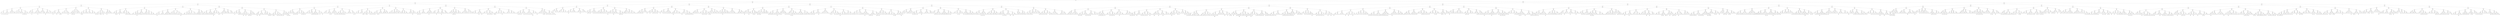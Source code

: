 digraph Tree{
	2195 -> 1170[taillabel = "1"]
	1170 -> 634[taillabel = "0"]
	634 -> 248[taillabel = "0"]
	248 -> 119[taillabel = "1"]
	119 -> 66[taillabel = "0"]
	66 -> 33[taillabel = "0"]
	33 -> 22[taillabel = "0"]
	22 -> 11[taillabel = "-1"]
	11 -> 5[taillabel = "0"]
	5 -> 2[taillabel = "0"]
	2 -> 1[taillabel = "1"]
	2 -> 3[taillabel = "1"]
	3 -> 4[taillabel = "1"]
	5 -> 8[taillabel = "0"]
	8 -> 6[taillabel = "0"]
	6 -> 7[taillabel = "1"]
	8 -> 9[taillabel = "0"]
	9 -> 10[taillabel = "1"]
	11 -> 17[taillabel = "0"]
	17 -> 14[taillabel = "0"]
	14 -> 13[taillabel = "0"]
	13 -> 12[taillabel = "-1"]
	14 -> 16[taillabel = "0"]
	16 -> 15[taillabel = "-1"]
	17 -> 20[taillabel = "0"]
	20 -> 18[taillabel = "-1"]
	18 -> 19[taillabel = "1"]
	20 -> 21[taillabel = "-1"]
	22 -> 28[taillabel = "-1"]
	28 -> 25[taillabel = "0"]
	25 -> 24[taillabel = "0"]
	24 -> 23[taillabel = "-1"]
	25 -> 27[taillabel = "0"]
	27 -> 26[taillabel = "-1"]
	28 -> 31[taillabel = "0"]
	31 -> 29[taillabel = "-1"]
	29 -> 30[taillabel = "1"]
	31 -> 32[taillabel = "-1"]
	33 -> 46[taillabel = "0"]
	46 -> 41[taillabel = "1"]
	41 -> 37[taillabel = "0"]
	37 -> 35[taillabel = "0"]
	35 -> 34[taillabel = "0"]
	35 -> 36[taillabel = "0"]
	37 -> 39[taillabel = "0"]
	39 -> 38[taillabel = "0"]
	39 -> 40[taillabel = "0"]
	41 -> 44[taillabel = "0"]
	44 -> 42[taillabel = "-1"]
	42 -> 43[taillabel = "1"]
	44 -> 45[taillabel = "-1"]
	46 -> 55[taillabel = "1"]
	55 -> 50[taillabel = "0"]
	50 -> 48[taillabel = "1"]
	48 -> 47[taillabel = "0"]
	48 -> 49[taillabel = "0"]
	50 -> 52[taillabel = "1"]
	52 -> 51[taillabel = "1"]
	52 -> 53[taillabel = "1"]
	53 -> 54[taillabel = "1"]
	55 -> 62[taillabel = "0"]
	62 -> 59[taillabel = "-1"]
	59 -> 57[taillabel = "0"]
	57 -> 56[taillabel = "0"]
	57 -> 58[taillabel = "0"]
	59 -> 60[taillabel = "0"]
	60 -> 61[taillabel = "1"]
	62 -> 64[taillabel = "-1"]
	64 -> 63[taillabel = "0"]
	64 -> 65[taillabel = "0"]
	66 -> 95[taillabel = "0"]
	95 -> 79[taillabel = "0"]
	79 -> 71[taillabel = "0"]
	71 -> 69[taillabel = "1"]
	69 -> 68[taillabel = "-1"]
	68 -> 67[taillabel = "-1"]
	69 -> 70[taillabel = "-1"]
	71 -> 74[taillabel = "1"]
	74 -> 73[taillabel = "1"]
	73 -> 72[taillabel = "-1"]
	74 -> 77[taillabel = "1"]
	77 -> 75[taillabel = "-1"]
	75 -> 76[taillabel = "1"]
	77 -> 78[taillabel = "-1"]
	79 -> 88[taillabel = "0"]
	88 -> 83[taillabel = "-1"]
	83 -> 81[taillabel = "1"]
	81 -> 80[taillabel = "0"]
	81 -> 82[taillabel = "0"]
	83 -> 85[taillabel = "1"]
	85 -> 84[taillabel = "1"]
	85 -> 87[taillabel = "1"]
	87 -> 86[taillabel = "-1"]
	88 -> 92[taillabel = "-1"]
	92 -> 90[taillabel = "0"]
	90 -> 89[taillabel = "0"]
	90 -> 91[taillabel = "0"]
	92 -> 93[taillabel = "0"]
	93 -> 94[taillabel = "1"]
	95 -> 105[taillabel = "0"]
	105 -> 99[taillabel = "1"]
	99 -> 97[taillabel = "1"]
	97 -> 96[taillabel = "0"]
	97 -> 98[taillabel = "0"]
	99 -> 101[taillabel = "1"]
	101 -> 100[taillabel = "1"]
	101 -> 103[taillabel = "1"]
	103 -> 102[taillabel = "0"]
	103 -> 104[taillabel = "0"]
	105 -> 114[taillabel = "1"]
	114 -> 110[taillabel = "-1"]
	110 -> 108[taillabel = "-1"]
	108 -> 107[taillabel = "-1"]
	107 -> 106[taillabel = "-1"]
	108 -> 109[taillabel = "-1"]
	110 -> 112[taillabel = "-1"]
	112 -> 111[taillabel = "0"]
	112 -> 113[taillabel = "0"]
	114 -> 117[taillabel = "-1"]
	117 -> 116[taillabel = "-1"]
	116 -> 115[taillabel = "-1"]
	117 -> 118[taillabel = "-1"]
	119 -> 181[taillabel = "0"]
	181 -> 155[taillabel = "0"]
	155 -> 139[taillabel = "0"]
	139 -> 128[taillabel = "0"]
	128 -> 124[taillabel = "0"]
	124 -> 121[taillabel = "-1"]
	121 -> 120[taillabel = "1"]
	121 -> 122[taillabel = "1"]
	122 -> 123[taillabel = "1"]
	124 -> 126[taillabel = "-1"]
	126 -> 125[taillabel = "0"]
	126 -> 127[taillabel = "0"]
	128 -> 133[taillabel = "0"]
	133 -> 131[taillabel = "0"]
	131 -> 130[taillabel = "-1"]
	130 -> 129[taillabel = "-1"]
	131 -> 132[taillabel = "-1"]
	133 -> 135[taillabel = "0"]
	135 -> 134[taillabel = "1"]
	135 -> 137[taillabel = "1"]
	137 -> 136[taillabel = "0"]
	137 -> 138[taillabel = "0"]
	139 -> 147[taillabel = "0"]
	147 -> 143[taillabel = "1"]
	143 -> 141[taillabel = "0"]
	141 -> 140[taillabel = "0"]
	141 -> 142[taillabel = "0"]
	143 -> 145[taillabel = "0"]
	145 -> 144[taillabel = "0"]
	145 -> 146[taillabel = "0"]
	147 -> 150[taillabel = "1"]
	150 -> 149[taillabel = "1"]
	149 -> 148[taillabel = "-1"]
	150 -> 153[taillabel = "1"]
	153 -> 151[taillabel = "-1"]
	151 -> 152[taillabel = "1"]
	153 -> 154[taillabel = "-1"]
	155 -> 171[taillabel = "0"]
	171 -> 166[taillabel = "-1"]
	166 -> 159[taillabel = "-1"]
	159 -> 157[taillabel = "1"]
	157 -> 156[taillabel = "0"]
	157 -> 158[taillabel = "0"]
	159 -> 163[taillabel = "1"]
	163 -> 161[taillabel = "0"]
	161 -> 160[taillabel = "0"]
	161 -> 162[taillabel = "0"]
	163 -> 164[taillabel = "0"]
	164 -> 165[taillabel = "1"]
	166 -> 169[taillabel = "-1"]
	169 -> 167[taillabel = "-1"]
	167 -> 168[taillabel = "1"]
	169 -> 170[taillabel = "-1"]
	171 -> 174[taillabel = "-1"]
	174 -> 173[taillabel = "1"]
	173 -> 172[taillabel = "-1"]
	174 -> 178[taillabel = "1"]
	178 -> 176[taillabel = "0"]
	176 -> 175[taillabel = "0"]
	176 -> 177[taillabel = "0"]
	178 -> 179[taillabel = "0"]
	179 -> 180[taillabel = "1"]
	181 -> 213[taillabel = "0"]
	213 -> 198[taillabel = "0"]
	198 -> 191[taillabel = "0"]
	191 -> 187[taillabel = "-1"]
	187 -> 183[taillabel = "-1"]
	183 -> 182[taillabel = "1"]
	183 -> 185[taillabel = "1"]
	185 -> 184[taillabel = "0"]
	185 -> 186[taillabel = "0"]
	187 -> 189[taillabel = "-1"]
	189 -> 188[taillabel = "0"]
	189 -> 190[taillabel = "0"]
	191 -> 194[taillabel = "-1"]
	194 -> 193[taillabel = "0"]
	193 -> 192[taillabel = "-1"]
	194 -> 196[taillabel = "0"]
	196 -> 195[taillabel = "0"]
	196 -> 197[taillabel = "0"]
	198 -> 204[taillabel = "0"]
	204 -> 200[taillabel = "1"]
	200 -> 199[taillabel = "1"]
	200 -> 202[taillabel = "1"]
	202 -> 201[taillabel = "0"]
	202 -> 203[taillabel = "0"]
	204 -> 208[taillabel = "1"]
	208 -> 206[taillabel = "1"]
	206 -> 205[taillabel = "0"]
	206 -> 207[taillabel = "0"]
	208 -> 210[taillabel = "1"]
	210 -> 209[taillabel = "1"]
	210 -> 211[taillabel = "1"]
	211 -> 212[taillabel = "1"]
	213 -> 233[taillabel = "0"]
	233 -> 225[taillabel = "0"]
	225 -> 219[taillabel = "0"]
	219 -> 216[taillabel = "0"]
	216 -> 215[taillabel = "0"]
	215 -> 214[taillabel = "-1"]
	216 -> 218[taillabel = "0"]
	218 -> 217[taillabel = "-1"]
	219 -> 221[taillabel = "0"]
	221 -> 220[taillabel = "1"]
	221 -> 223[taillabel = "1"]
	223 -> 222[taillabel = "0"]
	223 -> 224[taillabel = "0"]
	225 -> 230[taillabel = "0"]
	230 -> 227[taillabel = "-1"]
	227 -> 226[taillabel = "1"]
	227 -> 228[taillabel = "1"]
	228 -> 229[taillabel = "1"]
	230 -> 232[taillabel = "-1"]
	232 -> 231[taillabel = "-1"]
	233 -> 241[taillabel = "0"]
	241 -> 238[taillabel = "-1"]
	238 -> 235[taillabel = "-1"]
	235 -> 234[taillabel = "1"]
	235 -> 236[taillabel = "1"]
	236 -> 237[taillabel = "1"]
	238 -> 240[taillabel = "-1"]
	240 -> 239[taillabel = "-1"]
	241 -> 244[taillabel = "-1"]
	244 -> 243[taillabel = "0"]
	243 -> 242[taillabel = "-1"]
	244 -> 246[taillabel = "0"]
	246 -> 245[taillabel = "0"]
	246 -> 247[taillabel = "0"]
	248 -> 437[taillabel = "1"]
	437 -> 337[taillabel = "0"]
	337 -> 286[taillabel = "0"]
	286 -> 267[taillabel = "1"]
	267 -> 258[taillabel = "0"]
	258 -> 252[taillabel = "0"]
	252 -> 250[taillabel = "1"]
	250 -> 249[taillabel = "0"]
	250 -> 251[taillabel = "0"]
	252 -> 255[taillabel = "1"]
	255 -> 253[taillabel = "0"]
	253 -> 254[taillabel = "1"]
	255 -> 257[taillabel = "0"]
	257 -> 256[taillabel = "-1"]
	258 -> 263[taillabel = "0"]
	263 -> 260[taillabel = "-1"]
	260 -> 259[taillabel = "1"]
	260 -> 262[taillabel = "1"]
	262 -> 261[taillabel = "-1"]
	263 -> 265[taillabel = "-1"]
	265 -> 264[taillabel = "0"]
	265 -> 266[taillabel = "0"]
	267 -> 273[taillabel = "0"]
	273 -> 269[taillabel = "1"]
	269 -> 268[taillabel = "1"]
	269 -> 271[taillabel = "1"]
	271 -> 270[taillabel = "0"]
	271 -> 272[taillabel = "0"]
	273 -> 279[taillabel = "1"]
	279 -> 275[taillabel = "0"]
	275 -> 274[taillabel = "1"]
	275 -> 277[taillabel = "1"]
	277 -> 276[taillabel = "0"]
	277 -> 278[taillabel = "0"]
	279 -> 282[taillabel = "0"]
	282 -> 280[taillabel = "0"]
	280 -> 281[taillabel = "1"]
	282 -> 284[taillabel = "0"]
	284 -> 283[taillabel = "0"]
	284 -> 285[taillabel = "0"]
	286 -> 313[taillabel = "1"]
	313 -> 302[taillabel = "-1"]
	302 -> 294[taillabel = "-1"]
	294 -> 290[taillabel = "1"]
	290 -> 288[taillabel = "0"]
	288 -> 287[taillabel = "0"]
	288 -> 289[taillabel = "0"]
	290 -> 292[taillabel = "0"]
	292 -> 291[taillabel = "0"]
	292 -> 293[taillabel = "0"]
	294 -> 299[taillabel = "1"]
	299 -> 297[taillabel = "-1"]
	297 -> 296[taillabel = "-1"]
	296 -> 295[taillabel = "-1"]
	297 -> 298[taillabel = "-1"]
	299 -> 300[taillabel = "-1"]
	300 -> 301[taillabel = "1"]
	302 -> 308[taillabel = "-1"]
	308 -> 306[taillabel = "0"]
	306 -> 304[taillabel = "-1"]
	304 -> 303[taillabel = "0"]
	304 -> 305[taillabel = "0"]
	306 -> 307[taillabel = "-1"]
	308 -> 310[taillabel = "0"]
	310 -> 309[taillabel = "1"]
	310 -> 312[taillabel = "1"]
	312 -> 311[taillabel = "-1"]
	313 -> 323[taillabel = "-1"]
	323 -> 320[taillabel = "0"]
	320 -> 316[taillabel = "-1"]
	316 -> 315[taillabel = "0"]
	315 -> 314[taillabel = "-1"]
	316 -> 318[taillabel = "0"]
	318 -> 317[taillabel = "0"]
	318 -> 319[taillabel = "0"]
	320 -> 321[taillabel = "-1"]
	321 -> 322[taillabel = "1"]
	323 -> 329[taillabel = "0"]
	329 -> 326[taillabel = "0"]
	326 -> 325[taillabel = "0"]
	325 -> 324[taillabel = "-1"]
	326 -> 327[taillabel = "0"]
	327 -> 328[taillabel = "1"]
	329 -> 333[taillabel = "0"]
	333 -> 331[taillabel = "0"]
	331 -> 330[taillabel = "0"]
	331 -> 332[taillabel = "0"]
	333 -> 335[taillabel = "0"]
	335 -> 334[taillabel = "0"]
	335 -> 336[taillabel = "0"]
	337 -> 393[taillabel = "0"]
	393 -> 367[taillabel = "-1"]
	367 -> 353[taillabel = "0"]
	353 -> 346[taillabel = "-1"]
	346 -> 342[taillabel = "-1"]
	342 -> 339[taillabel = "-1"]
	339 -> 338[taillabel = "1"]
	339 -> 341[taillabel = "1"]
	341 -> 340[taillabel = "-1"]
	342 -> 344[taillabel = "-1"]
	344 -> 343[taillabel = "0"]
	344 -> 345[taillabel = "0"]
	346 -> 350[taillabel = "-1"]
	350 -> 348[taillabel = "0"]
	348 -> 347[taillabel = "0"]
	348 -> 349[taillabel = "0"]
	350 -> 352[taillabel = "0"]
	352 -> 351[taillabel = "-1"]
	353 -> 360[taillabel = "-1"]
	360 -> 357[taillabel = "0"]
	357 -> 355[taillabel = "0"]
	355 -> 354[taillabel = "0"]
	355 -> 356[taillabel = "0"]
	357 -> 358[taillabel = "0"]
	358 -> 359[taillabel = "1"]
	360 -> 363[taillabel = "0"]
	363 -> 362[taillabel = "0"]
	362 -> 361[taillabel = "-1"]
	363 -> 365[taillabel = "0"]
	365 -> 364[taillabel = "0"]
	365 -> 366[taillabel = "0"]
	367 -> 379[taillabel = "0"]
	379 -> 372[taillabel = "1"]
	372 -> 369[taillabel = "0"]
	369 -> 368[taillabel = "1"]
	369 -> 371[taillabel = "1"]
	371 -> 370[taillabel = "-1"]
	372 -> 375[taillabel = "0"]
	375 -> 373[taillabel = "0"]
	373 -> 374[taillabel = "1"]
	375 -> 377[taillabel = "0"]
	377 -> 376[taillabel = "0"]
	377 -> 378[taillabel = "0"]
	379 -> 384[taillabel = "1"]
	384 -> 381[taillabel = "1"]
	381 -> 380[taillabel = "1"]
	381 -> 382[taillabel = "1"]
	382 -> 383[taillabel = "1"]
	384 -> 388[taillabel = "1"]
	388 -> 386[taillabel = "1"]
	386 -> 385[taillabel = "0"]
	386 -> 387[taillabel = "0"]
	388 -> 391[taillabel = "1"]
	391 -> 390[taillabel = "-1"]
	390 -> 389[taillabel = "-1"]
	391 -> 392[taillabel = "-1"]
	393 -> 420[taillabel = "-1"]
	420 -> 408[taillabel = "0"]
	408 -> 401[taillabel = "0"]
	401 -> 397[taillabel = "0"]
	397 -> 395[taillabel = "0"]
	395 -> 394[taillabel = "0"]
	395 -> 396[taillabel = "0"]
	397 -> 399[taillabel = "0"]
	399 -> 398[taillabel = "0"]
	399 -> 400[taillabel = "0"]
	401 -> 405[taillabel = "0"]
	405 -> 403[taillabel = "0"]
	403 -> 402[taillabel = "0"]
	403 -> 404[taillabel = "0"]
	405 -> 406[taillabel = "0"]
	406 -> 407[taillabel = "1"]
	408 -> 413[taillabel = "0"]
	413 -> 410[taillabel = "0"]
	410 -> 409[taillabel = "1"]
	410 -> 411[taillabel = "1"]
	411 -> 412[taillabel = "1"]
	413 -> 417[taillabel = "0"]
	417 -> 415[taillabel = "0"]
	415 -> 414[taillabel = "0"]
	415 -> 416[taillabel = "0"]
	417 -> 419[taillabel = "0"]
	419 -> 418[taillabel = "-1"]
	420 -> 432[taillabel = "0"]
	432 -> 428[taillabel = "-1"]
	428 -> 424[taillabel = "-1"]
	424 -> 422[taillabel = "0"]
	422 -> 421[taillabel = "0"]
	422 -> 423[taillabel = "0"]
	424 -> 426[taillabel = "0"]
	426 -> 425[taillabel = "0"]
	426 -> 427[taillabel = "0"]
	428 -> 430[taillabel = "-1"]
	430 -> 429[taillabel = "0"]
	430 -> 431[taillabel = "0"]
	432 -> 435[taillabel = "-1"]
	435 -> 434[taillabel = "-1"]
	434 -> 433[taillabel = "-1"]
	435 -> 436[taillabel = "-1"]
	437 -> 508[taillabel = "0"]
	508 -> 481[taillabel = "0"]
	481 -> 465[taillabel = "-1"]
	465 -> 450[taillabel = "-1"]
	450 -> 443[taillabel = "1"]
	443 -> 441[taillabel = "0"]
	441 -> 439[taillabel = "-1"]
	439 -> 438[taillabel = "0"]
	439 -> 440[taillabel = "0"]
	441 -> 442[taillabel = "-1"]
	443 -> 446[taillabel = "0"]
	446 -> 444[taillabel = "0"]
	444 -> 445[taillabel = "1"]
	446 -> 448[taillabel = "0"]
	448 -> 447[taillabel = "0"]
	448 -> 449[taillabel = "0"]
	450 -> 456[taillabel = "1"]
	456 -> 453[taillabel = "1"]
	453 -> 451[taillabel = "0"]
	451 -> 452[taillabel = "1"]
	453 -> 455[taillabel = "0"]
	455 -> 454[taillabel = "-1"]
	456 -> 460[taillabel = "1"]
	460 -> 458[taillabel = "1"]
	458 -> 457[taillabel = "0"]
	458 -> 459[taillabel = "0"]
	460 -> 463[taillabel = "1"]
	463 -> 462[taillabel = "-1"]
	462 -> 461[taillabel = "-1"]
	463 -> 464[taillabel = "-1"]
	465 -> 471[taillabel = "-1"]
	471 -> 467[taillabel = "1"]
	467 -> 466[taillabel = "1"]
	467 -> 469[taillabel = "1"]
	469 -> 468[taillabel = "0"]
	469 -> 470[taillabel = "0"]
	471 -> 475[taillabel = "1"]
	475 -> 473[taillabel = "1"]
	473 -> 472[taillabel = "0"]
	473 -> 474[taillabel = "0"]
	475 -> 478[taillabel = "1"]
	478 -> 477[taillabel = "0"]
	477 -> 476[taillabel = "-1"]
	478 -> 480[taillabel = "0"]
	480 -> 479[taillabel = "-1"]
	481 -> 495[taillabel = "-1"]
	495 -> 489[taillabel = "-1"]
	489 -> 486[taillabel = "-1"]
	486 -> 483[taillabel = "-1"]
	483 -> 482[taillabel = "1"]
	483 -> 484[taillabel = "1"]
	484 -> 485[taillabel = "1"]
	486 -> 487[taillabel = "-1"]
	487 -> 488[taillabel = "1"]
	489 -> 491[taillabel = "-1"]
	491 -> 490[taillabel = "1"]
	491 -> 493[taillabel = "1"]
	493 -> 492[taillabel = "0"]
	493 -> 494[taillabel = "0"]
	495 -> 502[taillabel = "-1"]
	502 -> 498[taillabel = "0"]
	498 -> 496[taillabel = "0"]
	496 -> 497[taillabel = "1"]
	498 -> 500[taillabel = "0"]
	500 -> 499[taillabel = "0"]
	500 -> 501[taillabel = "0"]
	502 -> 505[taillabel = "0"]
	505 -> 504[taillabel = "0"]
	504 -> 503[taillabel = "-1"]
	505 -> 507[taillabel = "0"]
	507 -> 506[taillabel = "-1"]
	508 -> 559[taillabel = "0"]
	559 -> 527[taillabel = "0"]
	527 -> 517[taillabel = "1"]
	517 -> 513[taillabel = "0"]
	513 -> 510[taillabel = "-1"]
	510 -> 509[taillabel = "1"]
	510 -> 511[taillabel = "1"]
	511 -> 512[taillabel = "1"]
	513 -> 515[taillabel = "-1"]
	515 -> 514[taillabel = "0"]
	515 -> 516[taillabel = "0"]
	517 -> 520[taillabel = "0"]
	520 -> 519[taillabel = "1"]
	519 -> 518[taillabel = "-1"]
	520 -> 524[taillabel = "1"]
	524 -> 522[taillabel = "0"]
	522 -> 521[taillabel = "0"]
	522 -> 523[taillabel = "0"]
	524 -> 526[taillabel = "0"]
	526 -> 525[taillabel = "-1"]
	527 -> 543[taillabel = "1"]
	543 -> 535[taillabel = "0"]
	535 -> 530[taillabel = "0"]
	530 -> 529[taillabel = "1"]
	529 -> 528[taillabel = "-1"]
	530 -> 533[taillabel = "1"]
	533 -> 531[taillabel = "-1"]
	531 -> 532[taillabel = "1"]
	533 -> 534[taillabel = "-1"]
	535 -> 540[taillabel = "0"]
	540 -> 538[taillabel = "-1"]
	538 -> 536[taillabel = "-1"]
	536 -> 537[taillabel = "1"]
	538 -> 539[taillabel = "-1"]
	540 -> 541[taillabel = "-1"]
	541 -> 542[taillabel = "1"]
	543 -> 553[taillabel = "0"]
	553 -> 550[taillabel = "-1"]
	550 -> 547[taillabel = "-1"]
	547 -> 545[taillabel = "0"]
	545 -> 544[taillabel = "0"]
	545 -> 546[taillabel = "0"]
	547 -> 548[taillabel = "0"]
	548 -> 549[taillabel = "1"]
	550 -> 551[taillabel = "-1"]
	551 -> 552[taillabel = "1"]
	553 -> 555[taillabel = "-1"]
	555 -> 554[taillabel = "1"]
	555 -> 557[taillabel = "1"]
	557 -> 556[taillabel = "0"]
	557 -> 558[taillabel = "0"]
	559 -> 593[taillabel = "0"]
	593 -> 576[taillabel = "0"]
	576 -> 567[taillabel = "0"]
	567 -> 564[taillabel = "0"]
	564 -> 561[taillabel = "-1"]
	561 -> 560[taillabel = "1"]
	561 -> 563[taillabel = "1"]
	563 -> 562[taillabel = "-1"]
	564 -> 566[taillabel = "-1"]
	566 -> 565[taillabel = "-1"]
	567 -> 572[taillabel = "0"]
	572 -> 570[taillabel = "-1"]
	570 -> 569[taillabel = "-1"]
	569 -> 568[taillabel = "-1"]
	570 -> 571[taillabel = "-1"]
	572 -> 574[taillabel = "-1"]
	574 -> 573[taillabel = "0"]
	574 -> 575[taillabel = "0"]
	576 -> 582[taillabel = "0"]
	582 -> 579[taillabel = "1"]
	579 -> 577[taillabel = "0"]
	577 -> 578[taillabel = "1"]
	579 -> 581[taillabel = "0"]
	581 -> 580[taillabel = "-1"]
	582 -> 586[taillabel = "1"]
	586 -> 584[taillabel = "1"]
	584 -> 583[taillabel = "0"]
	584 -> 585[taillabel = "0"]
	586 -> 590[taillabel = "1"]
	590 -> 588[taillabel = "0"]
	588 -> 587[taillabel = "0"]
	588 -> 589[taillabel = "0"]
	590 -> 592[taillabel = "0"]
	592 -> 591[taillabel = "-1"]
	593 -> 616[taillabel = "0"]
	616 -> 603[taillabel = "0"]
	603 -> 599[taillabel = "0"]
	599 -> 595[taillabel = "-1"]
	595 -> 594[taillabel = "1"]
	595 -> 597[taillabel = "1"]
	597 -> 596[taillabel = "0"]
	597 -> 598[taillabel = "0"]
	599 -> 601[taillabel = "-1"]
	601 -> 600[taillabel = "0"]
	601 -> 602[taillabel = "0"]
	603 -> 610[taillabel = "0"]
	610 -> 606[taillabel = "0"]
	606 -> 604[taillabel = "0"]
	604 -> 605[taillabel = "1"]
	606 -> 608[taillabel = "0"]
	608 -> 607[taillabel = "0"]
	608 -> 609[taillabel = "0"]
	610 -> 612[taillabel = "0"]
	612 -> 611[taillabel = "1"]
	612 -> 614[taillabel = "1"]
	614 -> 613[taillabel = "0"]
	614 -> 615[taillabel = "0"]
	616 -> 624[taillabel = "0"]
	624 -> 621[taillabel = "0"]
	621 -> 618[taillabel = "-1"]
	618 -> 617[taillabel = "1"]
	618 -> 620[taillabel = "1"]
	620 -> 619[taillabel = "-1"]
	621 -> 622[taillabel = "-1"]
	622 -> 623[taillabel = "1"]
	624 -> 627[taillabel = "0"]
	627 -> 626[taillabel = "1"]
	626 -> 625[taillabel = "-1"]
	627 -> 630[taillabel = "1"]
	630 -> 629[taillabel = "0"]
	629 -> 628[taillabel = "-1"]
	630 -> 632[taillabel = "0"]
	632 -> 631[taillabel = "0"]
	632 -> 633[taillabel = "0"]
	634 -> 905[taillabel = "0"]
	905 -> 781[taillabel = "1"]
	781 -> 710[taillabel = "0"]
	710 -> 672[taillabel = "0"]
	672 -> 650[taillabel = "0"]
	650 -> 641[taillabel = "0"]
	641 -> 637[taillabel = "1"]
	637 -> 636[taillabel = "0"]
	636 -> 635[taillabel = "-1"]
	637 -> 639[taillabel = "0"]
	639 -> 638[taillabel = "0"]
	639 -> 640[taillabel = "0"]
	641 -> 644[taillabel = "1"]
	644 -> 643[taillabel = "1"]
	643 -> 642[taillabel = "-1"]
	644 -> 647[taillabel = "1"]
	647 -> 645[taillabel = "0"]
	645 -> 646[taillabel = "1"]
	647 -> 648[taillabel = "0"]
	648 -> 649[taillabel = "1"]
	650 -> 660[taillabel = "0"]
	660 -> 656[taillabel = "0"]
	656 -> 653[taillabel = "-1"]
	653 -> 652[taillabel = "0"]
	652 -> 651[taillabel = "-1"]
	653 -> 655[taillabel = "0"]
	655 -> 654[taillabel = "-1"]
	656 -> 658[taillabel = "-1"]
	658 -> 657[taillabel = "0"]
	658 -> 659[taillabel = "0"]
	660 -> 665[taillabel = "0"]
	665 -> 662[taillabel = "0"]
	662 -> 661[taillabel = "1"]
	662 -> 663[taillabel = "1"]
	663 -> 664[taillabel = "1"]
	665 -> 669[taillabel = "0"]
	669 -> 667[taillabel = "0"]
	667 -> 666[taillabel = "0"]
	667 -> 668[taillabel = "0"]
	669 -> 670[taillabel = "0"]
	670 -> 671[taillabel = "1"]
	672 -> 686[taillabel = "0"]
	686 -> 680[taillabel = "1"]
	680 -> 676[taillabel = "0"]
	676 -> 674[taillabel = "0"]
	674 -> 673[taillabel = "0"]
	674 -> 675[taillabel = "0"]
	676 -> 678[taillabel = "0"]
	678 -> 677[taillabel = "0"]
	678 -> 679[taillabel = "0"]
	680 -> 683[taillabel = "0"]
	683 -> 682[taillabel = "0"]
	682 -> 681[taillabel = "-1"]
	683 -> 684[taillabel = "0"]
	684 -> 685[taillabel = "1"]
	686 -> 700[taillabel = "1"]
	700 -> 694[taillabel = "0"]
	694 -> 690[taillabel = "0"]
	690 -> 688[taillabel = "0"]
	688 -> 687[taillabel = "0"]
	688 -> 689[taillabel = "0"]
	690 -> 692[taillabel = "0"]
	692 -> 691[taillabel = "0"]
	692 -> 693[taillabel = "0"]
	694 -> 697[taillabel = "0"]
	697 -> 695[taillabel = "0"]
	695 -> 696[taillabel = "1"]
	697 -> 699[taillabel = "0"]
	699 -> 698[taillabel = "-1"]
	700 -> 705[taillabel = "0"]
	705 -> 702[taillabel = "0"]
	702 -> 701[taillabel = "1"]
	702 -> 703[taillabel = "1"]
	703 -> 704[taillabel = "1"]
	705 -> 707[taillabel = "0"]
	707 -> 706[taillabel = "1"]
	707 -> 708[taillabel = "1"]
	708 -> 709[taillabel = "1"]
	710 -> 740[taillabel = "0"]
	740 -> 727[taillabel = "0"]
	727 -> 717[taillabel = "0"]
	717 -> 714[taillabel = "1"]
	714 -> 712[taillabel = "0"]
	712 -> 711[taillabel = "0"]
	712 -> 713[taillabel = "0"]
	714 -> 716[taillabel = "0"]
	716 -> 715[taillabel = "-1"]
	717 -> 721[taillabel = "1"]
	721 -> 719[taillabel = "1"]
	719 -> 718[taillabel = "0"]
	719 -> 720[taillabel = "0"]
	721 -> 724[taillabel = "1"]
	724 -> 723[taillabel = "0"]
	723 -> 722[taillabel = "-1"]
	724 -> 726[taillabel = "0"]
	726 -> 725[taillabel = "-1"]
	727 -> 735[taillabel = "0"]
	735 -> 730[taillabel = "-1"]
	730 -> 728[taillabel = "1"]
	728 -> 729[taillabel = "1"]
	730 -> 732[taillabel = "1"]
	732 -> 731[taillabel = "1"]
	732 -> 734[taillabel = "1"]
	734 -> 733[taillabel = "-1"]
	735 -> 737[taillabel = "-1"]
	737 -> 736[taillabel = "1"]
	737 -> 738[taillabel = "1"]
	738 -> 739[taillabel = "1"]
	740 -> 764[taillabel = "0"]
	764 -> 754[taillabel = "0"]
	754 -> 746[taillabel = "0"]
	746 -> 744[taillabel = "0"]
	744 -> 742[taillabel = "-1"]
	742 -> 741[taillabel = "0"]
	742 -> 743[taillabel = "0"]
	744 -> 745[taillabel = "-1"]
	746 -> 750[taillabel = "0"]
	750 -> 748[taillabel = "0"]
	748 -> 747[taillabel = "0"]
	748 -> 749[taillabel = "0"]
	750 -> 752[taillabel = "0"]
	752 -> 751[taillabel = "0"]
	752 -> 753[taillabel = "0"]
	754 -> 760[taillabel = "0"]
	760 -> 757[taillabel = "-1"]
	757 -> 755[taillabel = "0"]
	755 -> 756[taillabel = "1"]
	757 -> 758[taillabel = "0"]
	758 -> 759[taillabel = "1"]
	760 -> 762[taillabel = "-1"]
	762 -> 761[taillabel = "0"]
	762 -> 763[taillabel = "0"]
	764 -> 772[taillabel = "0"]
	772 -> 768[taillabel = "1"]
	768 -> 766[taillabel = "0"]
	766 -> 765[taillabel = "0"]
	766 -> 767[taillabel = "0"]
	768 -> 770[taillabel = "0"]
	770 -> 769[taillabel = "0"]
	770 -> 771[taillabel = "0"]
	772 -> 775[taillabel = "1"]
	775 -> 774[taillabel = "1"]
	774 -> 773[taillabel = "-1"]
	775 -> 778[taillabel = "1"]
	778 -> 777[taillabel = "0"]
	777 -> 776[taillabel = "-1"]
	778 -> 780[taillabel = "0"]
	780 -> 779[taillabel = "-1"]
	781 -> 850[taillabel = "0"]
	850 -> 818[taillabel = "0"]
	818 -> 795[taillabel = "0"]
	795 -> 788[taillabel = "1"]
	788 -> 784[taillabel = "0"]
	784 -> 782[taillabel = "0"]
	782 -> 783[taillabel = "1"]
	784 -> 786[taillabel = "0"]
	786 -> 785[taillabel = "0"]
	786 -> 787[taillabel = "0"]
	788 -> 792[taillabel = "0"]
	792 -> 790[taillabel = "0"]
	790 -> 789[taillabel = "0"]
	790 -> 791[taillabel = "0"]
	792 -> 793[taillabel = "0"]
	793 -> 794[taillabel = "1"]
	795 -> 807[taillabel = "1"]
	807 -> 801[taillabel = "0"]
	801 -> 799[taillabel = "0"]
	799 -> 797[taillabel = "-1"]
	797 -> 796[taillabel = "0"]
	797 -> 798[taillabel = "0"]
	799 -> 800[taillabel = "-1"]
	801 -> 805[taillabel = "0"]
	805 -> 803[taillabel = "-1"]
	803 -> 802[taillabel = "0"]
	803 -> 804[taillabel = "0"]
	805 -> 806[taillabel = "-1"]
	807 -> 812[taillabel = "0"]
	812 -> 809[taillabel = "0"]
	809 -> 808[taillabel = "1"]
	809 -> 810[taillabel = "1"]
	810 -> 811[taillabel = "1"]
	812 -> 815[taillabel = "0"]
	815 -> 813[taillabel = "0"]
	813 -> 814[taillabel = "1"]
	815 -> 816[taillabel = "0"]
	816 -> 817[taillabel = "1"]
	818 -> 837[taillabel = "0"]
	837 -> 829[taillabel = "-1"]
	829 -> 824[taillabel = "0"]
	824 -> 821[taillabel = "0"]
	821 -> 820[taillabel = "0"]
	820 -> 819[taillabel = "-1"]
	821 -> 822[taillabel = "0"]
	822 -> 823[taillabel = "1"]
	824 -> 826[taillabel = "0"]
	826 -> 825[taillabel = "1"]
	826 -> 828[taillabel = "1"]
	828 -> 827[taillabel = "-1"]
	829 -> 834[taillabel = "0"]
	834 -> 832[taillabel = "-1"]
	832 -> 830[taillabel = "-1"]
	830 -> 831[taillabel = "1"]
	832 -> 833[taillabel = "-1"]
	834 -> 836[taillabel = "-1"]
	836 -> 835[taillabel = "-1"]
	837 -> 845[taillabel = "-1"]
	845 -> 841[taillabel = "0"]
	841 -> 839[taillabel = "0"]
	839 -> 838[taillabel = "0"]
	839 -> 840[taillabel = "0"]
	841 -> 843[taillabel = "0"]
	843 -> 842[taillabel = "0"]
	843 -> 844[taillabel = "0"]
	845 -> 847[taillabel = "0"]
	847 -> 846[taillabel = "1"]
	847 -> 849[taillabel = "1"]
	849 -> 848[taillabel = "-1"]
	850 -> 875[taillabel = "0"]
	875 -> 865[taillabel = "1"]
	865 -> 858[taillabel = "0"]
	858 -> 854[taillabel = "0"]
	854 -> 852[taillabel = "0"]
	852 -> 851[taillabel = "0"]
	852 -> 853[taillabel = "0"]
	854 -> 856[taillabel = "0"]
	856 -> 855[taillabel = "0"]
	856 -> 857[taillabel = "0"]
	858 -> 862[taillabel = "0"]
	862 -> 860[taillabel = "0"]
	860 -> 859[taillabel = "0"]
	860 -> 861[taillabel = "0"]
	862 -> 864[taillabel = "0"]
	864 -> 863[taillabel = "-1"]
	865 -> 869[taillabel = "0"]
	869 -> 867[taillabel = "1"]
	867 -> 866[taillabel = "0"]
	867 -> 868[taillabel = "0"]
	869 -> 873[taillabel = "1"]
	873 -> 871[taillabel = "-1"]
	871 -> 870[taillabel = "0"]
	871 -> 872[taillabel = "0"]
	873 -> 874[taillabel = "-1"]
	875 -> 890[taillabel = "1"]
	890 -> 882[taillabel = "1"]
	882 -> 878[taillabel = "0"]
	878 -> 877[taillabel = "0"]
	877 -> 876[taillabel = "-1"]
	878 -> 880[taillabel = "0"]
	880 -> 879[taillabel = "0"]
	880 -> 881[taillabel = "0"]
	882 -> 886[taillabel = "0"]
	886 -> 884[taillabel = "0"]
	884 -> 883[taillabel = "0"]
	884 -> 885[taillabel = "0"]
	886 -> 888[taillabel = "0"]
	888 -> 887[taillabel = "0"]
	888 -> 889[taillabel = "0"]
	890 -> 897[taillabel = "1"]
	897 -> 894[taillabel = "1"]
	894 -> 892[taillabel = "0"]
	892 -> 891[taillabel = "0"]
	892 -> 893[taillabel = "0"]
	894 -> 895[taillabel = "0"]
	895 -> 896[taillabel = "1"]
	897 -> 902[taillabel = "1"]
	902 -> 900[taillabel = "-1"]
	900 -> 899[taillabel = "-1"]
	899 -> 898[taillabel = "-1"]
	900 -> 901[taillabel = "-1"]
	902 -> 903[taillabel = "-1"]
	903 -> 904[taillabel = "1"]
	905 -> 1020[taillabel = "1"]
	1020 -> 969[taillabel = "1"]
	969 -> 938[taillabel = "0"]
	938 -> 924[taillabel = "0"]
	924 -> 916[taillabel = "0"]
	916 -> 910[taillabel = "-1"]
	910 -> 907[taillabel = "0"]
	907 -> 906[taillabel = "1"]
	907 -> 908[taillabel = "1"]
	908 -> 909[taillabel = "1"]
	910 -> 913[taillabel = "0"]
	913 -> 912[taillabel = "0"]
	912 -> 911[taillabel = "-1"]
	913 -> 914[taillabel = "0"]
	914 -> 915[taillabel = "1"]
	916 -> 920[taillabel = "-1"]
	920 -> 918[taillabel = "0"]
	918 -> 917[taillabel = "0"]
	918 -> 919[taillabel = "0"]
	920 -> 922[taillabel = "0"]
	922 -> 921[taillabel = "0"]
	922 -> 923[taillabel = "0"]
	924 -> 933[taillabel = "0"]
	933 -> 928[taillabel = "-1"]
	928 -> 926[taillabel = "1"]
	926 -> 925[taillabel = "0"]
	926 -> 927[taillabel = "0"]
	928 -> 931[taillabel = "1"]
	931 -> 929[taillabel = "-1"]
	929 -> 930[taillabel = "1"]
	931 -> 932[taillabel = "-1"]
	933 -> 936[taillabel = "-1"]
	936 -> 935[taillabel = "-1"]
	935 -> 934[taillabel = "-1"]
	936 -> 937[taillabel = "-1"]
	938 -> 953[taillabel = "0"]
	953 -> 945[taillabel = "0"]
	945 -> 941[taillabel = "1"]
	941 -> 940[taillabel = "0"]
	940 -> 939[taillabel = "-1"]
	941 -> 943[taillabel = "0"]
	943 -> 942[taillabel = "0"]
	943 -> 944[taillabel = "0"]
	945 -> 950[taillabel = "1"]
	950 -> 948[taillabel = "-1"]
	948 -> 946[taillabel = "-1"]
	946 -> 947[taillabel = "1"]
	948 -> 949[taillabel = "-1"]
	950 -> 951[taillabel = "-1"]
	951 -> 952[taillabel = "1"]
	953 -> 962[taillabel = "0"]
	962 -> 958[taillabel = "-1"]
	958 -> 955[taillabel = "-1"]
	955 -> 954[taillabel = "1"]
	955 -> 957[taillabel = "1"]
	957 -> 956[taillabel = "-1"]
	958 -> 960[taillabel = "-1"]
	960 -> 959[taillabel = "0"]
	960 -> 961[taillabel = "0"]
	962 -> 965[taillabel = "-1"]
	965 -> 963[taillabel = "0"]
	963 -> 964[taillabel = "1"]
	965 -> 967[taillabel = "0"]
	967 -> 966[taillabel = "0"]
	967 -> 968[taillabel = "0"]
	969 -> 998[taillabel = "0"]
	998 -> 981[taillabel = "-1"]
	981 -> 976[taillabel = "1"]
	976 -> 973[taillabel = "0"]
	973 -> 971[taillabel = "0"]
	971 -> 970[taillabel = "0"]
	971 -> 972[taillabel = "0"]
	973 -> 974[taillabel = "0"]
	974 -> 975[taillabel = "1"]
	976 -> 979[taillabel = "0"]
	979 -> 978[taillabel = "-1"]
	978 -> 977[taillabel = "-1"]
	979 -> 980[taillabel = "-1"]
	981 -> 991[taillabel = "1"]
	991 -> 988[taillabel = "-1"]
	988 -> 985[taillabel = "-1"]
	985 -> 983[taillabel = "0"]
	983 -> 982[taillabel = "0"]
	983 -> 984[taillabel = "0"]
	985 -> 986[taillabel = "0"]
	986 -> 987[taillabel = "1"]
	988 -> 990[taillabel = "-1"]
	990 -> 989[taillabel = "-1"]
	991 -> 995[taillabel = "-1"]
	995 -> 993[taillabel = "0"]
	993 -> 992[taillabel = "0"]
	993 -> 994[taillabel = "0"]
	995 -> 997[taillabel = "0"]
	997 -> 996[taillabel = "-1"]
	998 -> 1012[taillabel = "-1"]
	1012 -> 1005[taillabel = "0"]
	1005 -> 1002[taillabel = "0"]
	1002 -> 1000[taillabel = "0"]
	1000 -> 999[taillabel = "0"]
	1000 -> 1001[taillabel = "0"]
	1002 -> 1003[taillabel = "0"]
	1003 -> 1004[taillabel = "1"]
	1005 -> 1009[taillabel = "0"]
	1009 -> 1007[taillabel = "0"]
	1007 -> 1006[taillabel = "0"]
	1007 -> 1008[taillabel = "0"]
	1009 -> 1011[taillabel = "0"]
	1011 -> 1010[taillabel = "-1"]
	1012 -> 1015[taillabel = "0"]
	1015 -> 1014[taillabel = "1"]
	1014 -> 1013[taillabel = "-1"]
	1015 -> 1017[taillabel = "1"]
	1017 -> 1016[taillabel = "1"]
	1017 -> 1018[taillabel = "1"]
	1018 -> 1019[taillabel = "1"]
	1020 -> 1092[taillabel = "1"]
	1092 -> 1058[taillabel = "1"]
	1058 -> 1038[taillabel = "0"]
	1038 -> 1028[taillabel = "0"]
	1028 -> 1024[taillabel = "1"]
	1024 -> 1022[taillabel = "0"]
	1022 -> 1021[taillabel = "0"]
	1022 -> 1023[taillabel = "0"]
	1024 -> 1026[taillabel = "0"]
	1026 -> 1025[taillabel = "0"]
	1026 -> 1027[taillabel = "0"]
	1028 -> 1033[taillabel = "1"]
	1033 -> 1030[taillabel = "0"]
	1030 -> 1029[taillabel = "1"]
	1030 -> 1032[taillabel = "1"]
	1032 -> 1031[taillabel = "-1"]
	1033 -> 1035[taillabel = "0"]
	1035 -> 1034[taillabel = "1"]
	1035 -> 1036[taillabel = "1"]
	1036 -> 1037[taillabel = "1"]
	1038 -> 1047[taillabel = "0"]
	1047 -> 1042[taillabel = "0"]
	1042 -> 1040[taillabel = "1"]
	1040 -> 1039[taillabel = "0"]
	1040 -> 1041[taillabel = "0"]
	1042 -> 1044[taillabel = "1"]
	1044 -> 1043[taillabel = "1"]
	1044 -> 1046[taillabel = "1"]
	1046 -> 1045[taillabel = "-1"]
	1047 -> 1054[taillabel = "0"]
	1054 -> 1050[taillabel = "-1"]
	1050 -> 1049[taillabel = "0"]
	1049 -> 1048[taillabel = "-1"]
	1050 -> 1052[taillabel = "0"]
	1052 -> 1051[taillabel = "0"]
	1052 -> 1053[taillabel = "0"]
	1054 -> 1056[taillabel = "-1"]
	1056 -> 1055[taillabel = "0"]
	1056 -> 1057[taillabel = "0"]
	1058 -> 1077[taillabel = "0"]
	1077 -> 1068[taillabel = "-1"]
	1068 -> 1064[taillabel = "0"]
	1064 -> 1062[taillabel = "-1"]
	1062 -> 1060[taillabel = "-1"]
	1060 -> 1059[taillabel = "0"]
	1060 -> 1061[taillabel = "0"]
	1062 -> 1063[taillabel = "-1"]
	1064 -> 1066[taillabel = "-1"]
	1066 -> 1065[taillabel = "0"]
	1066 -> 1067[taillabel = "0"]
	1068 -> 1073[taillabel = "0"]
	1073 -> 1070[taillabel = "-1"]
	1070 -> 1069[taillabel = "1"]
	1070 -> 1072[taillabel = "1"]
	1072 -> 1071[taillabel = "-1"]
	1073 -> 1075[taillabel = "-1"]
	1075 -> 1074[taillabel = "0"]
	1075 -> 1076[taillabel = "0"]
	1077 -> 1084[taillabel = "-1"]
	1084 -> 1081[taillabel = "0"]
	1081 -> 1079[taillabel = "0"]
	1079 -> 1078[taillabel = "0"]
	1079 -> 1080[taillabel = "0"]
	1081 -> 1082[taillabel = "0"]
	1082 -> 1083[taillabel = "1"]
	1084 -> 1088[taillabel = "0"]
	1088 -> 1086[taillabel = "0"]
	1086 -> 1085[taillabel = "0"]
	1086 -> 1087[taillabel = "0"]
	1088 -> 1090[taillabel = "0"]
	1090 -> 1089[taillabel = "0"]
	1090 -> 1091[taillabel = "0"]
	1092 -> 1135[taillabel = "1"]
	1135 -> 1112[taillabel = "-1"]
	1112 -> 1103[taillabel = "1"]
	1103 -> 1097[taillabel = "0"]
	1097 -> 1094[taillabel = "0"]
	1094 -> 1093[taillabel = "1"]
	1094 -> 1095[taillabel = "1"]
	1095 -> 1096[taillabel = "1"]
	1097 -> 1100[taillabel = "0"]
	1100 -> 1098[taillabel = "0"]
	1098 -> 1099[taillabel = "1"]
	1100 -> 1102[taillabel = "0"]
	1102 -> 1101[taillabel = "-1"]
	1103 -> 1106[taillabel = "0"]
	1106 -> 1105[taillabel = "1"]
	1105 -> 1104[taillabel = "-1"]
	1106 -> 1109[taillabel = "1"]
	1109 -> 1107[taillabel = "0"]
	1107 -> 1108[taillabel = "1"]
	1109 -> 1110[taillabel = "0"]
	1110 -> 1111[taillabel = "1"]
	1112 -> 1126[taillabel = "1"]
	1126 -> 1118[taillabel = "-1"]
	1118 -> 1115[taillabel = "1"]
	1115 -> 1114[taillabel = "0"]
	1114 -> 1113[taillabel = "-1"]
	1115 -> 1117[taillabel = "0"]
	1117 -> 1116[taillabel = "-1"]
	1118 -> 1121[taillabel = "1"]
	1121 -> 1119[taillabel = "1"]
	1119 -> 1120[taillabel = "1"]
	1121 -> 1123[taillabel = "1"]
	1123 -> 1122[taillabel = "1"]
	1123 -> 1125[taillabel = "1"]
	1125 -> 1124[taillabel = "-1"]
	1126 -> 1130[taillabel = "-1"]
	1130 -> 1128[taillabel = "1"]
	1128 -> 1127[taillabel = "0"]
	1128 -> 1129[taillabel = "0"]
	1130 -> 1132[taillabel = "1"]
	1132 -> 1131[taillabel = "1"]
	1132 -> 1133[taillabel = "1"]
	1133 -> 1134[taillabel = "1"]
	1135 -> 1145[taillabel = "-1"]
	1145 -> 1142[taillabel = "1"]
	1142 -> 1139[taillabel = "-1"]
	1139 -> 1137[taillabel = "0"]
	1137 -> 1136[taillabel = "0"]
	1137 -> 1138[taillabel = "0"]
	1139 -> 1141[taillabel = "0"]
	1141 -> 1140[taillabel = "-1"]
	1142 -> 1143[taillabel = "-1"]
	1143 -> 1144[taillabel = "1"]
	1145 -> 1156[taillabel = "1"]
	1156 -> 1151[taillabel = "0"]
	1151 -> 1147[taillabel = "0"]
	1147 -> 1146[taillabel = "1"]
	1147 -> 1149[taillabel = "1"]
	1149 -> 1148[taillabel = "0"]
	1149 -> 1150[taillabel = "0"]
	1151 -> 1153[taillabel = "0"]
	1153 -> 1152[taillabel = "1"]
	1153 -> 1155[taillabel = "1"]
	1155 -> 1154[taillabel = "-1"]
	1156 -> 1163[taillabel = "0"]
	1163 -> 1159[taillabel = "0"]
	1159 -> 1158[taillabel = "0"]
	1158 -> 1157[taillabel = "-1"]
	1159 -> 1161[taillabel = "0"]
	1161 -> 1160[taillabel = "0"]
	1161 -> 1162[taillabel = "0"]
	1163 -> 1166[taillabel = "0"]
	1166 -> 1165[taillabel = "0"]
	1165 -> 1164[taillabel = "-1"]
	1166 -> 1168[taillabel = "0"]
	1168 -> 1167[taillabel = "0"]
	1168 -> 1169[taillabel = "0"]
	1170 -> 1534[taillabel = "0"]
	1534 -> 1327[taillabel = "1"]
	1327 -> 1227[taillabel = "0"]
	1227 -> 1195[taillabel = "1"]
	1195 -> 1181[taillabel = "1"]
	1181 -> 1175[taillabel = "0"]
	1175 -> 1173[taillabel = "0"]
	1173 -> 1172[taillabel = "-1"]
	1172 -> 1171[taillabel = "-1"]
	1173 -> 1174[taillabel = "-1"]
	1175 -> 1178[taillabel = "0"]
	1178 -> 1177[taillabel = "0"]
	1177 -> 1176[taillabel = "-1"]
	1178 -> 1180[taillabel = "0"]
	1180 -> 1179[taillabel = "-1"]
	1181 -> 1188[taillabel = "0"]
	1188 -> 1185[taillabel = "0"]
	1185 -> 1183[taillabel = "0"]
	1183 -> 1182[taillabel = "0"]
	1183 -> 1184[taillabel = "0"]
	1185 -> 1186[taillabel = "0"]
	1186 -> 1187[taillabel = "1"]
	1188 -> 1192[taillabel = "0"]
	1192 -> 1190[taillabel = "0"]
	1190 -> 1189[taillabel = "0"]
	1190 -> 1191[taillabel = "0"]
	1192 -> 1194[taillabel = "0"]
	1194 -> 1193[taillabel = "-1"]
	1195 -> 1211[taillabel = "1"]
	1211 -> 1204[taillabel = "0"]
	1204 -> 1200[taillabel = "-1"]
	1200 -> 1197[taillabel = "-1"]
	1197 -> 1196[taillabel = "1"]
	1197 -> 1198[taillabel = "1"]
	1198 -> 1199[taillabel = "1"]
	1200 -> 1202[taillabel = "-1"]
	1202 -> 1201[taillabel = "0"]
	1202 -> 1203[taillabel = "0"]
	1204 -> 1207[taillabel = "-1"]
	1207 -> 1206[taillabel = "0"]
	1206 -> 1205[taillabel = "-1"]
	1207 -> 1209[taillabel = "0"]
	1209 -> 1208[taillabel = "0"]
	1209 -> 1210[taillabel = "0"]
	1211 -> 1220[taillabel = "0"]
	1220 -> 1215[taillabel = "-1"]
	1215 -> 1213[taillabel = "1"]
	1213 -> 1212[taillabel = "0"]
	1213 -> 1214[taillabel = "0"]
	1215 -> 1218[taillabel = "1"]
	1218 -> 1217[taillabel = "-1"]
	1217 -> 1216[taillabel = "-1"]
	1218 -> 1219[taillabel = "-1"]
	1220 -> 1223[taillabel = "-1"]
	1223 -> 1221[taillabel = "0"]
	1221 -> 1222[taillabel = "1"]
	1223 -> 1225[taillabel = "0"]
	1225 -> 1224[taillabel = "0"]
	1225 -> 1226[taillabel = "0"]
	1227 -> 1270[taillabel = "1"]
	1270 -> 1248[taillabel = "1"]
	1248 -> 1237[taillabel = "0"]
	1237 -> 1230[taillabel = "0"]
	1230 -> 1229[taillabel = "1"]
	1229 -> 1228[taillabel = "-1"]
	1230 -> 1234[taillabel = "1"]
	1234 -> 1232[taillabel = "0"]
	1232 -> 1231[taillabel = "0"]
	1232 -> 1233[taillabel = "0"]
	1234 -> 1235[taillabel = "0"]
	1235 -> 1236[taillabel = "1"]
	1237 -> 1242[taillabel = "0"]
	1242 -> 1239[taillabel = "0"]
	1239 -> 1238[taillabel = "1"]
	1239 -> 1240[taillabel = "1"]
	1240 -> 1241[taillabel = "1"]
	1242 -> 1245[taillabel = "0"]
	1245 -> 1244[taillabel = "0"]
	1244 -> 1243[taillabel = "-1"]
	1245 -> 1247[taillabel = "0"]
	1247 -> 1246[taillabel = "-1"]
	1248 -> 1261[taillabel = "0"]
	1261 -> 1254[taillabel = "0"]
	1254 -> 1251[taillabel = "0"]
	1251 -> 1249[taillabel = "0"]
	1249 -> 1250[taillabel = "1"]
	1251 -> 1253[taillabel = "0"]
	1253 -> 1252[taillabel = "-1"]
	1254 -> 1258[taillabel = "0"]
	1258 -> 1256[taillabel = "0"]
	1256 -> 1255[taillabel = "0"]
	1256 -> 1257[taillabel = "0"]
	1258 -> 1260[taillabel = "0"]
	1260 -> 1259[taillabel = "-1"]
	1261 -> 1266[taillabel = "0"]
	1266 -> 1263[taillabel = "-1"]
	1263 -> 1262[taillabel = "1"]
	1263 -> 1264[taillabel = "1"]
	1264 -> 1265[taillabel = "1"]
	1266 -> 1268[taillabel = "-1"]
	1268 -> 1267[taillabel = "0"]
	1268 -> 1269[taillabel = "0"]
	1270 -> 1304[taillabel = "1"]
	1304 -> 1284[taillabel = "-1"]
	1284 -> 1279[taillabel = "0"]
	1279 -> 1275[taillabel = "-1"]
	1275 -> 1272[taillabel = "-1"]
	1272 -> 1271[taillabel = "1"]
	1272 -> 1273[taillabel = "1"]
	1273 -> 1274[taillabel = "1"]
	1275 -> 1277[taillabel = "-1"]
	1277 -> 1276[taillabel = "0"]
	1277 -> 1278[taillabel = "0"]
	1279 -> 1281[taillabel = "-1"]
	1281 -> 1280[taillabel = "1"]
	1281 -> 1282[taillabel = "1"]
	1282 -> 1283[taillabel = "1"]
	1284 -> 1293[taillabel = "0"]
	1293 -> 1289[taillabel = "0"]
	1289 -> 1287[taillabel = "-1"]
	1287 -> 1286[taillabel = "-1"]
	1286 -> 1285[taillabel = "-1"]
	1287 -> 1288[taillabel = "-1"]
	1289 -> 1291[taillabel = "-1"]
	1291 -> 1290[taillabel = "0"]
	1291 -> 1292[taillabel = "0"]
	1293 -> 1299[taillabel = "0"]
	1299 -> 1295[taillabel = "0"]
	1295 -> 1294[taillabel = "1"]
	1295 -> 1297[taillabel = "1"]
	1297 -> 1296[taillabel = "0"]
	1297 -> 1298[taillabel = "0"]
	1299 -> 1302[taillabel = "0"]
	1302 -> 1300[taillabel = "-1"]
	1300 -> 1301[taillabel = "1"]
	1302 -> 1303[taillabel = "-1"]
	1304 -> 1313[taillabel = "-1"]
	1313 -> 1310[taillabel = "0"]
	1310 -> 1308[taillabel = "-1"]
	1308 -> 1306[taillabel = "-1"]
	1306 -> 1305[taillabel = "0"]
	1306 -> 1307[taillabel = "0"]
	1308 -> 1309[taillabel = "-1"]
	1310 -> 1311[taillabel = "-1"]
	1311 -> 1312[taillabel = "1"]
	1313 -> 1319[taillabel = "0"]
	1319 -> 1316[taillabel = "0"]
	1316 -> 1315[taillabel = "0"]
	1315 -> 1314[taillabel = "-1"]
	1316 -> 1317[taillabel = "0"]
	1317 -> 1318[taillabel = "1"]
	1319 -> 1323[taillabel = "0"]
	1323 -> 1321[taillabel = "0"]
	1321 -> 1320[taillabel = "0"]
	1321 -> 1322[taillabel = "0"]
	1323 -> 1325[taillabel = "0"]
	1325 -> 1324[taillabel = "0"]
	1325 -> 1326[taillabel = "0"]
	1327 -> 1430[taillabel = "0"]
	1430 -> 1369[taillabel = "0"]
	1369 -> 1348[taillabel = "1"]
	1348 -> 1340[taillabel = "0"]
	1340 -> 1335[taillabel = "0"]
	1335 -> 1331[taillabel = "0"]
	1331 -> 1329[taillabel = "0"]
	1329 -> 1328[taillabel = "0"]
	1329 -> 1330[taillabel = "0"]
	1331 -> 1333[taillabel = "0"]
	1333 -> 1332[taillabel = "0"]
	1333 -> 1334[taillabel = "0"]
	1335 -> 1337[taillabel = "0"]
	1337 -> 1336[taillabel = "1"]
	1337 -> 1339[taillabel = "1"]
	1339 -> 1338[taillabel = "-1"]
	1340 -> 1343[taillabel = "0"]
	1343 -> 1342[taillabel = "1"]
	1342 -> 1341[taillabel = "-1"]
	1343 -> 1345[taillabel = "1"]
	1345 -> 1344[taillabel = "1"]
	1345 -> 1346[taillabel = "1"]
	1346 -> 1347[taillabel = "1"]
	1348 -> 1357[taillabel = "0"]
	1357 -> 1353[taillabel = "0"]
	1353 -> 1350[taillabel = "-1"]
	1350 -> 1349[taillabel = "1"]
	1350 -> 1352[taillabel = "1"]
	1352 -> 1351[taillabel = "-1"]
	1353 -> 1355[taillabel = "-1"]
	1355 -> 1354[taillabel = "0"]
	1355 -> 1356[taillabel = "0"]
	1357 -> 1364[taillabel = "0"]
	1364 -> 1361[taillabel = "0"]
	1361 -> 1359[taillabel = "0"]
	1359 -> 1358[taillabel = "0"]
	1359 -> 1360[taillabel = "0"]
	1361 -> 1362[taillabel = "0"]
	1362 -> 1363[taillabel = "1"]
	1364 -> 1367[taillabel = "0"]
	1367 -> 1366[taillabel = "-1"]
	1366 -> 1365[taillabel = "-1"]
	1367 -> 1368[taillabel = "-1"]
	1369 -> 1392[taillabel = "1"]
	1392 -> 1380[taillabel = "1"]
	1380 -> 1374[taillabel = "0"]
	1374 -> 1372[taillabel = "0"]
	1372 -> 1371[taillabel = "-1"]
	1371 -> 1370[taillabel = "-1"]
	1372 -> 1373[taillabel = "-1"]
	1374 -> 1377[taillabel = "0"]
	1377 -> 1376[taillabel = "0"]
	1376 -> 1375[taillabel = "-1"]
	1377 -> 1378[taillabel = "0"]
	1378 -> 1379[taillabel = "1"]
	1380 -> 1385[taillabel = "0"]
	1385 -> 1383[taillabel = "0"]
	1383 -> 1381[taillabel = "-1"]
	1381 -> 1382[taillabel = "1"]
	1383 -> 1384[taillabel = "-1"]
	1385 -> 1388[taillabel = "0"]
	1388 -> 1387[taillabel = "0"]
	1387 -> 1386[taillabel = "-1"]
	1388 -> 1390[taillabel = "0"]
	1390 -> 1389[taillabel = "0"]
	1390 -> 1391[taillabel = "0"]
	1392 -> 1408[taillabel = "1"]
	1408 -> 1400[taillabel = "0"]
	1400 -> 1397[taillabel = "-1"]
	1397 -> 1394[taillabel = "-1"]
	1394 -> 1393[taillabel = "1"]
	1394 -> 1395[taillabel = "1"]
	1395 -> 1396[taillabel = "1"]
	1397 -> 1398[taillabel = "-1"]
	1398 -> 1399[taillabel = "1"]
	1400 -> 1404[taillabel = "-1"]
	1404 -> 1402[taillabel = "0"]
	1402 -> 1401[taillabel = "0"]
	1402 -> 1403[taillabel = "0"]
	1404 -> 1406[taillabel = "0"]
	1406 -> 1405[taillabel = "0"]
	1406 -> 1407[taillabel = "0"]
	1408 -> 1416[taillabel = "0"]
	1416 -> 1413[taillabel = "0"]
	1413 -> 1411[taillabel = "-1"]
	1411 -> 1410[taillabel = "-1"]
	1410 -> 1409[taillabel = "-1"]
	1411 -> 1412[taillabel = "-1"]
	1413 -> 1414[taillabel = "-1"]
	1414 -> 1415[taillabel = "1"]
	1416 -> 1422[taillabel = "0"]
	1422 -> 1418[taillabel = "0"]
	1418 -> 1417[taillabel = "1"]
	1418 -> 1420[taillabel = "1"]
	1420 -> 1419[taillabel = "0"]
	1420 -> 1421[taillabel = "0"]
	1422 -> 1426[taillabel = "0"]
	1426 -> 1424[taillabel = "0"]
	1424 -> 1423[taillabel = "0"]
	1424 -> 1425[taillabel = "0"]
	1426 -> 1428[taillabel = "0"]
	1428 -> 1427[taillabel = "0"]
	1428 -> 1429[taillabel = "0"]
	1430 -> 1486[taillabel = "0"]
	1486 -> 1465[taillabel = "0"]
	1465 -> 1443[taillabel = "-1"]
	1443 -> 1437[taillabel = "1"]
	1437 -> 1434[taillabel = "0"]
	1434 -> 1432[taillabel = "0"]
	1432 -> 1431[taillabel = "0"]
	1432 -> 1433[taillabel = "0"]
	1434 -> 1436[taillabel = "0"]
	1436 -> 1435[taillabel = "-1"]
	1437 -> 1440[taillabel = "0"]
	1440 -> 1438[taillabel = "0"]
	1438 -> 1439[taillabel = "1"]
	1440 -> 1441[taillabel = "0"]
	1441 -> 1442[taillabel = "1"]
	1443 -> 1453[taillabel = "1"]
	1453 -> 1447[taillabel = "0"]
	1447 -> 1445[taillabel = "1"]
	1445 -> 1444[taillabel = "0"]
	1445 -> 1446[taillabel = "0"]
	1447 -> 1450[taillabel = "1"]
	1450 -> 1448[taillabel = "0"]
	1448 -> 1449[taillabel = "1"]
	1450 -> 1452[taillabel = "0"]
	1452 -> 1451[taillabel = "-1"]
	1453 -> 1459[taillabel = "0"]
	1459 -> 1456[taillabel = "0"]
	1456 -> 1455[taillabel = "0"]
	1455 -> 1454[taillabel = "-1"]
	1456 -> 1458[taillabel = "0"]
	1458 -> 1457[taillabel = "-1"]
	1459 -> 1461[taillabel = "0"]
	1461 -> 1460[taillabel = "1"]
	1461 -> 1463[taillabel = "1"]
	1463 -> 1462[taillabel = "0"]
	1463 -> 1464[taillabel = "0"]
	1465 -> 1473[taillabel = "-1"]
	1473 -> 1470[taillabel = "0"]
	1470 -> 1467[taillabel = "-1"]
	1467 -> 1466[taillabel = "1"]
	1467 -> 1469[taillabel = "1"]
	1469 -> 1468[taillabel = "-1"]
	1470 -> 1472[taillabel = "-1"]
	1472 -> 1471[taillabel = "-1"]
	1473 -> 1481[taillabel = "0"]
	1481 -> 1477[taillabel = "0"]
	1477 -> 1475[taillabel = "0"]
	1475 -> 1474[taillabel = "0"]
	1475 -> 1476[taillabel = "0"]
	1477 -> 1479[taillabel = "0"]
	1479 -> 1478[taillabel = "0"]
	1479 -> 1480[taillabel = "0"]
	1481 -> 1483[taillabel = "0"]
	1483 -> 1482[taillabel = "1"]
	1483 -> 1485[taillabel = "1"]
	1485 -> 1484[taillabel = "-1"]
	1486 -> 1510[taillabel = "0"]
	1510 -> 1494[taillabel = "-1"]
	1494 -> 1489[taillabel = "1"]
	1489 -> 1487[taillabel = "1"]
	1487 -> 1488[taillabel = "1"]
	1489 -> 1491[taillabel = "1"]
	1491 -> 1490[taillabel = "1"]
	1491 -> 1492[taillabel = "1"]
	1492 -> 1493[taillabel = "1"]
	1494 -> 1503[taillabel = "1"]
	1503 -> 1499[taillabel = "-1"]
	1499 -> 1496[taillabel = "-1"]
	1496 -> 1495[taillabel = "1"]
	1496 -> 1498[taillabel = "1"]
	1498 -> 1497[taillabel = "-1"]
	1499 -> 1501[taillabel = "-1"]
	1501 -> 1500[taillabel = "0"]
	1501 -> 1502[taillabel = "0"]
	1503 -> 1507[taillabel = "-1"]
	1507 -> 1505[taillabel = "0"]
	1505 -> 1504[taillabel = "0"]
	1505 -> 1506[taillabel = "0"]
	1507 -> 1509[taillabel = "0"]
	1509 -> 1508[taillabel = "-1"]
	1510 -> 1522[taillabel = "-1"]
	1522 -> 1515[taillabel = "0"]
	1515 -> 1512[taillabel = "0"]
	1512 -> 1511[taillabel = "1"]
	1512 -> 1513[taillabel = "1"]
	1513 -> 1514[taillabel = "1"]
	1515 -> 1518[taillabel = "0"]
	1518 -> 1517[taillabel = "0"]
	1517 -> 1516[taillabel = "-1"]
	1518 -> 1520[taillabel = "0"]
	1520 -> 1519[taillabel = "0"]
	1520 -> 1521[taillabel = "0"]
	1522 -> 1530[taillabel = "0"]
	1530 -> 1526[taillabel = "-1"]
	1526 -> 1524[taillabel = "0"]
	1524 -> 1523[taillabel = "0"]
	1524 -> 1525[taillabel = "0"]
	1526 -> 1528[taillabel = "0"]
	1528 -> 1527[taillabel = "0"]
	1528 -> 1529[taillabel = "0"]
	1530 -> 1532[taillabel = "-1"]
	1532 -> 1531[taillabel = "0"]
	1532 -> 1533[taillabel = "0"]
	1534 -> 1869[taillabel = "1"]
	1869 -> 1682[taillabel = "0"]
	1682 -> 1591[taillabel = "0"]
	1591 -> 1569[taillabel = "1"]
	1569 -> 1547[taillabel = "-1"]
	1547 -> 1542[taillabel = "0"]
	1542 -> 1539[taillabel = "-1"]
	1539 -> 1536[taillabel = "-1"]
	1536 -> 1535[taillabel = "1"]
	1536 -> 1538[taillabel = "1"]
	1538 -> 1537[taillabel = "-1"]
	1539 -> 1540[taillabel = "-1"]
	1540 -> 1541[taillabel = "1"]
	1542 -> 1544[taillabel = "-1"]
	1544 -> 1543[taillabel = "1"]
	1544 -> 1545[taillabel = "1"]
	1545 -> 1546[taillabel = "1"]
	1547 -> 1557[taillabel = "0"]
	1557 -> 1552[taillabel = "0"]
	1552 -> 1550[taillabel = "0"]
	1550 -> 1548[taillabel = "-1"]
	1548 -> 1549[taillabel = "1"]
	1550 -> 1551[taillabel = "-1"]
	1552 -> 1554[taillabel = "0"]
	1554 -> 1553[taillabel = "1"]
	1554 -> 1556[taillabel = "1"]
	1556 -> 1555[taillabel = "-1"]
	1557 -> 1562[taillabel = "0"]
	1562 -> 1560[taillabel = "0"]
	1560 -> 1559[taillabel = "-1"]
	1559 -> 1558[taillabel = "-1"]
	1560 -> 1561[taillabel = "-1"]
	1562 -> 1565[taillabel = "0"]
	1565 -> 1564[taillabel = "0"]
	1564 -> 1563[taillabel = "-1"]
	1565 -> 1567[taillabel = "0"]
	1567 -> 1566[taillabel = "0"]
	1567 -> 1568[taillabel = "0"]
	1569 -> 1578[taillabel = "-1"]
	1578 -> 1574[taillabel = "0"]
	1574 -> 1571[taillabel = "-1"]
	1571 -> 1570[taillabel = "1"]
	1571 -> 1572[taillabel = "1"]
	1572 -> 1573[taillabel = "1"]
	1574 -> 1576[taillabel = "-1"]
	1576 -> 1575[taillabel = "0"]
	1576 -> 1577[taillabel = "0"]
	1578 -> 1585[taillabel = "0"]
	1585 -> 1581[taillabel = "0"]
	1581 -> 1580[taillabel = "0"]
	1580 -> 1579[taillabel = "-1"]
	1581 -> 1583[taillabel = "0"]
	1583 -> 1582[taillabel = "0"]
	1583 -> 1584[taillabel = "0"]
	1585 -> 1589[taillabel = "0"]
	1589 -> 1587[taillabel = "-1"]
	1587 -> 1586[taillabel = "0"]
	1587 -> 1588[taillabel = "0"]
	1589 -> 1590[taillabel = "-1"]
	1591 -> 1633[taillabel = "1"]
	1633 -> 1618[taillabel = "0"]
	1618 -> 1603[taillabel = "-1"]
	1603 -> 1597[taillabel = "1"]
	1597 -> 1593[taillabel = "0"]
	1593 -> 1592[taillabel = "1"]
	1593 -> 1595[taillabel = "1"]
	1595 -> 1594[taillabel = "0"]
	1595 -> 1596[taillabel = "0"]
	1597 -> 1601[taillabel = "0"]
	1601 -> 1599[taillabel = "-1"]
	1599 -> 1598[taillabel = "0"]
	1599 -> 1600[taillabel = "0"]
	1601 -> 1602[taillabel = "-1"]
	1603 -> 1611[taillabel = "1"]
	1611 -> 1606[taillabel = "-1"]
	1606 -> 1605[taillabel = "1"]
	1605 -> 1604[taillabel = "-1"]
	1606 -> 1608[taillabel = "1"]
	1608 -> 1607[taillabel = "1"]
	1608 -> 1609[taillabel = "1"]
	1609 -> 1610[taillabel = "1"]
	1611 -> 1614[taillabel = "-1"]
	1614 -> 1613[taillabel = "0"]
	1613 -> 1612[taillabel = "-1"]
	1614 -> 1616[taillabel = "0"]
	1616 -> 1615[taillabel = "0"]
	1616 -> 1617[taillabel = "0"]
	1618 -> 1624[taillabel = "-1"]
	1624 -> 1622[taillabel = "1"]
	1622 -> 1620[taillabel = "-1"]
	1620 -> 1619[taillabel = "0"]
	1620 -> 1621[taillabel = "0"]
	1622 -> 1623[taillabel = "-1"]
	1624 -> 1627[taillabel = "1"]
	1627 -> 1626[taillabel = "1"]
	1626 -> 1625[taillabel = "-1"]
	1627 -> 1630[taillabel = "1"]
	1630 -> 1628[taillabel = "0"]
	1628 -> 1629[taillabel = "1"]
	1630 -> 1631[taillabel = "0"]
	1631 -> 1632[taillabel = "1"]
	1633 -> 1657[taillabel = "0"]
	1657 -> 1642[taillabel = "-1"]
	1642 -> 1639[taillabel = "1"]
	1639 -> 1636[taillabel = "-1"]
	1636 -> 1634[taillabel = "0"]
	1634 -> 1635[taillabel = "1"]
	1636 -> 1637[taillabel = "0"]
	1637 -> 1638[taillabel = "1"]
	1639 -> 1640[taillabel = "-1"]
	1640 -> 1641[taillabel = "1"]
	1642 -> 1652[taillabel = "1"]
	1652 -> 1648[taillabel = "-1"]
	1648 -> 1645[taillabel = "-1"]
	1645 -> 1644[taillabel = "0"]
	1644 -> 1643[taillabel = "-1"]
	1645 -> 1647[taillabel = "0"]
	1647 -> 1646[taillabel = "-1"]
	1648 -> 1650[taillabel = "-1"]
	1650 -> 1649[taillabel = "0"]
	1650 -> 1651[taillabel = "0"]
	1652 -> 1654[taillabel = "-1"]
	1654 -> 1653[taillabel = "1"]
	1654 -> 1656[taillabel = "1"]
	1656 -> 1655[taillabel = "-1"]
	1657 -> 1669[taillabel = "-1"]
	1669 -> 1662[taillabel = "0"]
	1662 -> 1660[taillabel = "0"]
	1660 -> 1658[taillabel = "-1"]
	1658 -> 1659[taillabel = "1"]
	1660 -> 1661[taillabel = "-1"]
	1662 -> 1665[taillabel = "0"]
	1665 -> 1664[taillabel = "0"]
	1664 -> 1663[taillabel = "-1"]
	1665 -> 1667[taillabel = "0"]
	1667 -> 1666[taillabel = "0"]
	1667 -> 1668[taillabel = "0"]
	1669 -> 1674[taillabel = "0"]
	1674 -> 1671[taillabel = "0"]
	1671 -> 1670[taillabel = "1"]
	1671 -> 1673[taillabel = "1"]
	1673 -> 1672[taillabel = "-1"]
	1674 -> 1678[taillabel = "0"]
	1678 -> 1676[taillabel = "0"]
	1676 -> 1675[taillabel = "0"]
	1676 -> 1677[taillabel = "0"]
	1678 -> 1680[taillabel = "0"]
	1680 -> 1679[taillabel = "0"]
	1680 -> 1681[taillabel = "0"]
	1682 -> 1762[taillabel = "0"]
	1762 -> 1716[taillabel = "0"]
	1716 -> 1702[taillabel = "1"]
	1702 -> 1693[taillabel = "-1"]
	1693 -> 1687[taillabel = "0"]
	1687 -> 1684[taillabel = "0"]
	1684 -> 1683[taillabel = "1"]
	1684 -> 1685[taillabel = "1"]
	1685 -> 1686[taillabel = "1"]
	1687 -> 1690[taillabel = "0"]
	1690 -> 1689[taillabel = "0"]
	1689 -> 1688[taillabel = "-1"]
	1690 -> 1691[taillabel = "0"]
	1691 -> 1692[taillabel = "1"]
	1693 -> 1697[taillabel = "0"]
	1697 -> 1695[taillabel = "1"]
	1695 -> 1694[taillabel = "0"]
	1695 -> 1696[taillabel = "0"]
	1697 -> 1700[taillabel = "1"]
	1700 -> 1698[taillabel = "-1"]
	1698 -> 1699[taillabel = "1"]
	1700 -> 1701[taillabel = "-1"]
	1702 -> 1709[taillabel = "-1"]
	1709 -> 1706[taillabel = "0"]
	1706 -> 1704[taillabel = "0"]
	1704 -> 1703[taillabel = "0"]
	1704 -> 1705[taillabel = "0"]
	1706 -> 1707[taillabel = "0"]
	1707 -> 1708[taillabel = "1"]
	1709 -> 1712[taillabel = "0"]
	1712 -> 1710[taillabel = "0"]
	1710 -> 1711[taillabel = "1"]
	1712 -> 1714[taillabel = "0"]
	1714 -> 1713[taillabel = "0"]
	1714 -> 1715[taillabel = "0"]
	1716 -> 1736[taillabel = "1"]
	1736 -> 1725[taillabel = "1"]
	1725 -> 1722[taillabel = "0"]
	1722 -> 1719[taillabel = "-1"]
	1719 -> 1718[taillabel = "0"]
	1718 -> 1717[taillabel = "-1"]
	1719 -> 1721[taillabel = "0"]
	1721 -> 1720[taillabel = "-1"]
	1722 -> 1723[taillabel = "-1"]
	1723 -> 1724[taillabel = "1"]
	1725 -> 1730[taillabel = "0"]
	1730 -> 1728[taillabel = "0"]
	1728 -> 1727[taillabel = "-1"]
	1727 -> 1726[taillabel = "-1"]
	1728 -> 1729[taillabel = "-1"]
	1730 -> 1732[taillabel = "0"]
	1732 -> 1731[taillabel = "1"]
	1732 -> 1734[taillabel = "1"]
	1734 -> 1733[taillabel = "0"]
	1734 -> 1735[taillabel = "0"]
	1736 -> 1752[taillabel = "1"]
	1752 -> 1745[taillabel = "-1"]
	1745 -> 1741[taillabel = "-1"]
	1741 -> 1738[taillabel = "-1"]
	1738 -> 1737[taillabel = "1"]
	1738 -> 1740[taillabel = "1"]
	1740 -> 1739[taillabel = "-1"]
	1741 -> 1743[taillabel = "-1"]
	1743 -> 1742[taillabel = "0"]
	1743 -> 1744[taillabel = "0"]
	1745 -> 1749[taillabel = "-1"]
	1749 -> 1747[taillabel = "0"]
	1747 -> 1746[taillabel = "0"]
	1747 -> 1748[taillabel = "0"]
	1749 -> 1750[taillabel = "0"]
	1750 -> 1751[taillabel = "1"]
	1752 -> 1757[taillabel = "-1"]
	1757 -> 1755[taillabel = "0"]
	1755 -> 1753[taillabel = "-1"]
	1753 -> 1754[taillabel = "1"]
	1755 -> 1756[taillabel = "-1"]
	1757 -> 1760[taillabel = "0"]
	1760 -> 1758[taillabel = "-1"]
	1758 -> 1759[taillabel = "1"]
	1760 -> 1761[taillabel = "-1"]
	1762 -> 1821[taillabel = "0"]
	1821 -> 1783[taillabel = "0"]
	1783 -> 1775[taillabel = "1"]
	1775 -> 1769[taillabel = "0"]
	1769 -> 1765[taillabel = "0"]
	1765 -> 1763[taillabel = "0"]
	1763 -> 1764[taillabel = "1"]
	1765 -> 1767[taillabel = "0"]
	1767 -> 1766[taillabel = "0"]
	1767 -> 1768[taillabel = "0"]
	1769 -> 1772[taillabel = "0"]
	1772 -> 1770[taillabel = "0"]
	1770 -> 1771[taillabel = "1"]
	1772 -> 1773[taillabel = "0"]
	1773 -> 1774[taillabel = "1"]
	1775 -> 1778[taillabel = "0"]
	1778 -> 1777[taillabel = "1"]
	1777 -> 1776[taillabel = "-1"]
	1778 -> 1780[taillabel = "1"]
	1780 -> 1779[taillabel = "1"]
	1780 -> 1782[taillabel = "1"]
	1782 -> 1781[taillabel = "-1"]
	1783 -> 1799[taillabel = "1"]
	1799 -> 1790[taillabel = "0"]
	1790 -> 1787[taillabel = "1"]
	1787 -> 1785[taillabel = "0"]
	1785 -> 1784[taillabel = "0"]
	1785 -> 1786[taillabel = "0"]
	1787 -> 1788[taillabel = "0"]
	1788 -> 1789[taillabel = "1"]
	1790 -> 1795[taillabel = "1"]
	1795 -> 1793[taillabel = "-1"]
	1793 -> 1791[taillabel = "-1"]
	1791 -> 1792[taillabel = "1"]
	1793 -> 1794[taillabel = "-1"]
	1795 -> 1797[taillabel = "-1"]
	1797 -> 1796[taillabel = "0"]
	1797 -> 1798[taillabel = "0"]
	1799 -> 1810[taillabel = "0"]
	1810 -> 1806[taillabel = "0"]
	1806 -> 1803[taillabel = "-1"]
	1803 -> 1801[taillabel = "0"]
	1801 -> 1800[taillabel = "0"]
	1801 -> 1802[taillabel = "0"]
	1803 -> 1805[taillabel = "0"]
	1805 -> 1804[taillabel = "-1"]
	1806 -> 1808[taillabel = "-1"]
	1808 -> 1807[taillabel = "0"]
	1808 -> 1809[taillabel = "0"]
	1810 -> 1816[taillabel = "0"]
	1816 -> 1812[taillabel = "0"]
	1812 -> 1811[taillabel = "1"]
	1812 -> 1814[taillabel = "1"]
	1814 -> 1813[taillabel = "0"]
	1814 -> 1815[taillabel = "0"]
	1816 -> 1819[taillabel = "0"]
	1819 -> 1817[taillabel = "-1"]
	1817 -> 1818[taillabel = "1"]
	1819 -> 1820[taillabel = "-1"]
	1821 -> 1839[taillabel = "0"]
	1839 -> 1827[taillabel = "1"]
	1827 -> 1823[taillabel = "1"]
	1823 -> 1822[taillabel = "1"]
	1823 -> 1825[taillabel = "1"]
	1825 -> 1824[taillabel = "0"]
	1825 -> 1826[taillabel = "0"]
	1827 -> 1833[taillabel = "1"]
	1833 -> 1830[taillabel = "0"]
	1830 -> 1829[taillabel = "0"]
	1829 -> 1828[taillabel = "-1"]
	1830 -> 1832[taillabel = "0"]
	1832 -> 1831[taillabel = "-1"]
	1833 -> 1835[taillabel = "0"]
	1835 -> 1834[taillabel = "1"]
	1835 -> 1837[taillabel = "1"]
	1837 -> 1836[taillabel = "0"]
	1837 -> 1838[taillabel = "0"]
	1839 -> 1855[taillabel = "1"]
	1855 -> 1845[taillabel = "0"]
	1845 -> 1841[taillabel = "1"]
	1841 -> 1840[taillabel = "1"]
	1841 -> 1843[taillabel = "1"]
	1843 -> 1842[taillabel = "0"]
	1843 -> 1844[taillabel = "0"]
	1845 -> 1849[taillabel = "1"]
	1849 -> 1847[taillabel = "1"]
	1847 -> 1846[taillabel = "0"]
	1847 -> 1848[taillabel = "0"]
	1849 -> 1852[taillabel = "1"]
	1852 -> 1851[taillabel = "0"]
	1851 -> 1850[taillabel = "-1"]
	1852 -> 1854[taillabel = "0"]
	1854 -> 1853[taillabel = "-1"]
	1855 -> 1864[taillabel = "0"]
	1864 -> 1859[taillabel = "-1"]
	1859 -> 1857[taillabel = "1"]
	1857 -> 1856[taillabel = "0"]
	1857 -> 1858[taillabel = "0"]
	1859 -> 1861[taillabel = "1"]
	1861 -> 1860[taillabel = "1"]
	1861 -> 1862[taillabel = "1"]
	1862 -> 1863[taillabel = "1"]
	1864 -> 1866[taillabel = "-1"]
	1866 -> 1865[taillabel = "1"]
	1866 -> 1868[taillabel = "1"]
	1868 -> 1867[taillabel = "-1"]
	1869 -> 2009[taillabel = "0"]
	2009 -> 1926[taillabel = "1"]
	1926 -> 1891[taillabel = "0"]
	1891 -> 1879[taillabel = "1"]
	1879 -> 1875[taillabel = "0"]
	1875 -> 1872[taillabel = "-1"]
	1872 -> 1871[taillabel = "0"]
	1871 -> 1870[taillabel = "-1"]
	1872 -> 1874[taillabel = "0"]
	1874 -> 1873[taillabel = "-1"]
	1875 -> 1877[taillabel = "-1"]
	1877 -> 1876[taillabel = "0"]
	1877 -> 1878[taillabel = "0"]
	1879 -> 1886[taillabel = "0"]
	1886 -> 1883[taillabel = "0"]
	1883 -> 1881[taillabel = "0"]
	1881 -> 1880[taillabel = "0"]
	1881 -> 1882[taillabel = "0"]
	1883 -> 1885[taillabel = "0"]
	1885 -> 1884[taillabel = "-1"]
	1886 -> 1889[taillabel = "0"]
	1889 -> 1888[taillabel = "-1"]
	1888 -> 1887[taillabel = "-1"]
	1889 -> 1890[taillabel = "-1"]
	1891 -> 1912[taillabel = "1"]
	1912 -> 1903[taillabel = "-1"]
	1903 -> 1898[taillabel = "0"]
	1898 -> 1894[taillabel = "0"]
	1894 -> 1893[taillabel = "0"]
	1893 -> 1892[taillabel = "-1"]
	1894 -> 1896[taillabel = "0"]
	1896 -> 1895[taillabel = "0"]
	1896 -> 1897[taillabel = "0"]
	1898 -> 1900[taillabel = "0"]
	1900 -> 1899[taillabel = "1"]
	1900 -> 1901[taillabel = "1"]
	1901 -> 1902[taillabel = "1"]
	1903 -> 1907[taillabel = "0"]
	1907 -> 1905[taillabel = "1"]
	1905 -> 1904[taillabel = "0"]
	1905 -> 1906[taillabel = "0"]
	1907 -> 1910[taillabel = "1"]
	1910 -> 1909[taillabel = "-1"]
	1909 -> 1908[taillabel = "-1"]
	1910 -> 1911[taillabel = "-1"]
	1912 -> 1920[taillabel = "-1"]
	1920 -> 1916[taillabel = "0"]
	1916 -> 1914[taillabel = "0"]
	1914 -> 1913[taillabel = "0"]
	1914 -> 1915[taillabel = "0"]
	1916 -> 1918[taillabel = "0"]
	1918 -> 1917[taillabel = "0"]
	1918 -> 1919[taillabel = "0"]
	1920 -> 1924[taillabel = "0"]
	1924 -> 1922[taillabel = "-1"]
	1922 -> 1921[taillabel = "0"]
	1922 -> 1923[taillabel = "0"]
	1924 -> 1925[taillabel = "-1"]
	1926 -> 1968[taillabel = "0"]
	1968 -> 1944[taillabel = "0"]
	1944 -> 1932[taillabel = "0"]
	1932 -> 1929[taillabel = "1"]
	1929 -> 1927[taillabel = "0"]
	1927 -> 1928[taillabel = "1"]
	1929 -> 1931[taillabel = "0"]
	1931 -> 1930[taillabel = "-1"]
	1932 -> 1939[taillabel = "1"]
	1939 -> 1936[taillabel = "0"]
	1936 -> 1934[taillabel = "0"]
	1934 -> 1933[taillabel = "0"]
	1934 -> 1935[taillabel = "0"]
	1936 -> 1938[taillabel = "0"]
	1938 -> 1937[taillabel = "-1"]
	1939 -> 1941[taillabel = "0"]
	1941 -> 1940[taillabel = "1"]
	1941 -> 1943[taillabel = "1"]
	1943 -> 1942[taillabel = "-1"]
	1944 -> 1958[taillabel = "0"]
	1958 -> 1950[taillabel = "0"]
	1950 -> 1946[taillabel = "0"]
	1946 -> 1945[taillabel = "1"]
	1946 -> 1948[taillabel = "1"]
	1948 -> 1947[taillabel = "0"]
	1948 -> 1949[taillabel = "0"]
	1950 -> 1954[taillabel = "0"]
	1954 -> 1952[taillabel = "0"]
	1952 -> 1951[taillabel = "0"]
	1952 -> 1953[taillabel = "0"]
	1954 -> 1956[taillabel = "0"]
	1956 -> 1955[taillabel = "0"]
	1956 -> 1957[taillabel = "0"]
	1958 -> 1963[taillabel = "0"]
	1963 -> 1961[taillabel = "0"]
	1961 -> 1959[taillabel = "-1"]
	1959 -> 1960[taillabel = "1"]
	1961 -> 1962[taillabel = "-1"]
	1963 -> 1966[taillabel = "0"]
	1966 -> 1964[taillabel = "-1"]
	1964 -> 1965[taillabel = "1"]
	1966 -> 1967[taillabel = "-1"]
	1968 -> 1985[taillabel = "0"]
	1985 -> 1977[taillabel = "0"]
	1977 -> 1972[taillabel = "0"]
	1972 -> 1970[taillabel = "1"]
	1970 -> 1969[taillabel = "0"]
	1970 -> 1971[taillabel = "0"]
	1972 -> 1974[taillabel = "1"]
	1974 -> 1973[taillabel = "1"]
	1974 -> 1976[taillabel = "1"]
	1976 -> 1975[taillabel = "-1"]
	1977 -> 1982[taillabel = "0"]
	1982 -> 1980[taillabel = "-1"]
	1980 -> 1978[taillabel = "-1"]
	1978 -> 1979[taillabel = "1"]
	1980 -> 1981[taillabel = "-1"]
	1982 -> 1983[taillabel = "-1"]
	1983 -> 1984[taillabel = "1"]
	1985 -> 1997[taillabel = "0"]
	1997 -> 1990[taillabel = "0"]
	1990 -> 1988[taillabel = "0"]
	1988 -> 1986[taillabel = "-1"]
	1986 -> 1987[taillabel = "1"]
	1988 -> 1989[taillabel = "-1"]
	1990 -> 1993[taillabel = "0"]
	1993 -> 1992[taillabel = "0"]
	1992 -> 1991[taillabel = "-1"]
	1993 -> 1995[taillabel = "0"]
	1995 -> 1994[taillabel = "0"]
	1995 -> 1996[taillabel = "0"]
	1997 -> 2004[taillabel = "0"]
	2004 -> 2000[taillabel = "0"]
	2000 -> 1999[taillabel = "0"]
	1999 -> 1998[taillabel = "-1"]
	2000 -> 2002[taillabel = "0"]
	2002 -> 2001[taillabel = "0"]
	2002 -> 2003[taillabel = "0"]
	2004 -> 2006[taillabel = "0"]
	2006 -> 2005[taillabel = "1"]
	2006 -> 2008[taillabel = "1"]
	2008 -> 2007[taillabel = "-1"]
	2009 -> 2115[taillabel = "1"]
	2115 -> 2060[taillabel = "-1"]
	2060 -> 2036[taillabel = "0"]
	2036 -> 2020[taillabel = "-1"]
	2020 -> 2016[taillabel = "1"]
	2016 -> 2012[taillabel = "-1"]
	2012 -> 2010[taillabel = "0"]
	2010 -> 2011[taillabel = "1"]
	2012 -> 2014[taillabel = "0"]
	2014 -> 2013[taillabel = "0"]
	2014 -> 2015[taillabel = "0"]
	2016 -> 2018[taillabel = "-1"]
	2018 -> 2017[taillabel = "0"]
	2018 -> 2019[taillabel = "0"]
	2020 -> 2031[taillabel = "1"]
	2031 -> 2025[taillabel = "-1"]
	2025 -> 2022[taillabel = "0"]
	2022 -> 2021[taillabel = "1"]
	2022 -> 2024[taillabel = "1"]
	2024 -> 2023[taillabel = "-1"]
	2025 -> 2028[taillabel = "0"]
	2028 -> 2027[taillabel = "0"]
	2027 -> 2026[taillabel = "-1"]
	2028 -> 2030[taillabel = "0"]
	2030 -> 2029[taillabel = "-1"]
	2031 -> 2033[taillabel = "-1"]
	2033 -> 2032[taillabel = "1"]
	2033 -> 2034[taillabel = "1"]
	2034 -> 2035[taillabel = "1"]
	2036 -> 2048[taillabel = "-1"]
	2048 -> 2042[taillabel = "0"]
	2042 -> 2040[taillabel = "0"]
	2040 -> 2038[taillabel = "-1"]
	2038 -> 2037[taillabel = "0"]
	2038 -> 2039[taillabel = "0"]
	2040 -> 2041[taillabel = "-1"]
	2042 -> 2046[taillabel = "0"]
	2046 -> 2044[taillabel = "-1"]
	2044 -> 2043[taillabel = "0"]
	2044 -> 2045[taillabel = "0"]
	2046 -> 2047[taillabel = "-1"]
	2048 -> 2056[taillabel = "0"]
	2056 -> 2052[taillabel = "-1"]
	2052 -> 2050[taillabel = "0"]
	2050 -> 2049[taillabel = "0"]
	2050 -> 2051[taillabel = "0"]
	2052 -> 2054[taillabel = "0"]
	2054 -> 2053[taillabel = "0"]
	2054 -> 2055[taillabel = "0"]
	2056 -> 2058[taillabel = "-1"]
	2058 -> 2057[taillabel = "0"]
	2058 -> 2059[taillabel = "0"]
	2060 -> 2094[taillabel = "0"]
	2094 -> 2076[taillabel = "-1"]
	2076 -> 2066[taillabel = "0"]
	2066 -> 2062[taillabel = "1"]
	2062 -> 2061[taillabel = "1"]
	2062 -> 2064[taillabel = "1"]
	2064 -> 2063[taillabel = "0"]
	2064 -> 2065[taillabel = "0"]
	2066 -> 2069[taillabel = "1"]
	2069 -> 2068[taillabel = "1"]
	2068 -> 2067[taillabel = "-1"]
	2069 -> 2072[taillabel = "1"]
	2072 -> 2071[taillabel = "0"]
	2071 -> 2070[taillabel = "-1"]
	2072 -> 2074[taillabel = "0"]
	2074 -> 2073[taillabel = "0"]
	2074 -> 2075[taillabel = "0"]
	2076 -> 2085[taillabel = "0"]
	2085 -> 2080[taillabel = "0"]
	2080 -> 2078[taillabel = "1"]
	2078 -> 2077[taillabel = "0"]
	2078 -> 2079[taillabel = "0"]
	2080 -> 2082[taillabel = "1"]
	2082 -> 2081[taillabel = "1"]
	2082 -> 2083[taillabel = "1"]
	2083 -> 2084[taillabel = "1"]
	2085 -> 2090[taillabel = "0"]
	2090 -> 2087[taillabel = "-1"]
	2087 -> 2086[taillabel = "1"]
	2087 -> 2088[taillabel = "1"]
	2088 -> 2089[taillabel = "1"]
	2090 -> 2092[taillabel = "-1"]
	2092 -> 2091[taillabel = "0"]
	2092 -> 2093[taillabel = "0"]
	2094 -> 2104[taillabel = "-1"]
	2104 -> 2097[taillabel = "0"]
	2097 -> 2096[taillabel = "1"]
	2096 -> 2095[taillabel = "-1"]
	2097 -> 2101[taillabel = "1"]
	2101 -> 2099[taillabel = "0"]
	2099 -> 2098[taillabel = "0"]
	2099 -> 2100[taillabel = "0"]
	2101 -> 2102[taillabel = "0"]
	2102 -> 2103[taillabel = "1"]
	2104 -> 2112[taillabel = "0"]
	2112 -> 2108[taillabel = "-1"]
	2108 -> 2106[taillabel = "0"]
	2106 -> 2105[taillabel = "0"]
	2106 -> 2107[taillabel = "0"]
	2108 -> 2110[taillabel = "0"]
	2110 -> 2109[taillabel = "0"]
	2110 -> 2111[taillabel = "0"]
	2112 -> 2113[taillabel = "-1"]
	2113 -> 2114[taillabel = "1"]
	2115 -> 2145[taillabel = "-1"]
	2145 -> 2134[taillabel = "0"]
	2134 -> 2127[taillabel = "-1"]
	2127 -> 2121[taillabel = "-1"]
	2121 -> 2117[taillabel = "0"]
	2117 -> 2116[taillabel = "1"]
	2117 -> 2119[taillabel = "1"]
	2119 -> 2118[taillabel = "0"]
	2119 -> 2120[taillabel = "0"]
	2121 -> 2123[taillabel = "0"]
	2123 -> 2122[taillabel = "1"]
	2123 -> 2125[taillabel = "1"]
	2125 -> 2124[taillabel = "0"]
	2125 -> 2126[taillabel = "0"]
	2127 -> 2131[taillabel = "-1"]
	2131 -> 2129[taillabel = "0"]
	2129 -> 2128[taillabel = "0"]
	2129 -> 2130[taillabel = "0"]
	2131 -> 2132[taillabel = "0"]
	2132 -> 2133[taillabel = "1"]
	2134 -> 2139[taillabel = "-1"]
	2139 -> 2136[taillabel = "0"]
	2136 -> 2135[taillabel = "1"]
	2136 -> 2137[taillabel = "1"]
	2137 -> 2138[taillabel = "1"]
	2139 -> 2141[taillabel = "0"]
	2141 -> 2140[taillabel = "1"]
	2141 -> 2143[taillabel = "1"]
	2143 -> 2142[taillabel = "0"]
	2143 -> 2144[taillabel = "0"]
	2145 -> 2170[taillabel = "0"]
	2170 -> 2158[taillabel = "0"]
	2158 -> 2152[taillabel = "0"]
	2152 -> 2149[taillabel = "0"]
	2149 -> 2147[taillabel = "0"]
	2147 -> 2146[taillabel = "0"]
	2147 -> 2148[taillabel = "0"]
	2149 -> 2151[taillabel = "0"]
	2151 -> 2150[taillabel = "-1"]
	2152 -> 2155[taillabel = "0"]
	2155 -> 2153[taillabel = "0"]
	2153 -> 2154[taillabel = "1"]
	2155 -> 2156[taillabel = "0"]
	2156 -> 2157[taillabel = "1"]
	2158 -> 2163[taillabel = "0"]
	2163 -> 2161[taillabel = "0"]
	2161 -> 2160[taillabel = "-1"]
	2160 -> 2159[taillabel = "-1"]
	2161 -> 2162[taillabel = "-1"]
	2163 -> 2166[taillabel = "0"]
	2166 -> 2165[taillabel = "0"]
	2165 -> 2164[taillabel = "-1"]
	2166 -> 2168[taillabel = "0"]
	2168 -> 2167[taillabel = "0"]
	2168 -> 2169[taillabel = "0"]
	2170 -> 2182[taillabel = "0"]
	2182 -> 2175[taillabel = "0"]
	2175 -> 2172[taillabel = "0"]
	2172 -> 2171[taillabel = "1"]
	2172 -> 2173[taillabel = "1"]
	2173 -> 2174[taillabel = "1"]
	2175 -> 2178[taillabel = "0"]
	2178 -> 2176[taillabel = "0"]
	2176 -> 2177[taillabel = "1"]
	2178 -> 2180[taillabel = "0"]
	2180 -> 2179[taillabel = "0"]
	2180 -> 2181[taillabel = "0"]
	2182 -> 2189[taillabel = "0"]
	2189 -> 2186[taillabel = "0"]
	2186 -> 2184[taillabel = "0"]
	2184 -> 2183[taillabel = "0"]
	2184 -> 2185[taillabel = "0"]
	2186 -> 2187[taillabel = "0"]
	2187 -> 2188[taillabel = "1"]
	2189 -> 2192[taillabel = "0"]
	2192 -> 2190[taillabel = "0"]
	2190 -> 2191[taillabel = "1"]
	2192 -> 2194[taillabel = "0"]
	2194 -> 2193[taillabel = "-1"]
	2195 -> 3835[taillabel = "1"]
	3835 -> 3121[taillabel = "-1"]
	3121 -> 2730[taillabel = "-1"]
	2730 -> 2432[taillabel = "-1"]
	2432 -> 2319[taillabel = "1"]
	2319 -> 2255[taillabel = "0"]
	2255 -> 2218[taillabel = "0"]
	2218 -> 2206[taillabel = "1"]
	2206 -> 2203[taillabel = "0"]
	2203 -> 2199[taillabel = "-1"]
	2199 -> 2197[taillabel = "0"]
	2197 -> 2196[taillabel = "0"]
	2197 -> 2198[taillabel = "0"]
	2199 -> 2201[taillabel = "0"]
	2201 -> 2200[taillabel = "0"]
	2201 -> 2202[taillabel = "0"]
	2203 -> 2205[taillabel = "-1"]
	2205 -> 2204[taillabel = "-1"]
	2206 -> 2211[taillabel = "0"]
	2211 -> 2209[taillabel = "0"]
	2209 -> 2208[taillabel = "-1"]
	2208 -> 2207[taillabel = "-1"]
	2209 -> 2210[taillabel = "-1"]
	2211 -> 2215[taillabel = "0"]
	2215 -> 2213[taillabel = "0"]
	2213 -> 2212[taillabel = "0"]
	2213 -> 2214[taillabel = "0"]
	2215 -> 2217[taillabel = "0"]
	2217 -> 2216[taillabel = "-1"]
	2218 -> 2238[taillabel = "1"]
	2238 -> 2229[taillabel = "0"]
	2229 -> 2224[taillabel = "0"]
	2224 -> 2221[taillabel = "0"]
	2221 -> 2220[taillabel = "0"]
	2220 -> 2219[taillabel = "-1"]
	2221 -> 2223[taillabel = "0"]
	2223 -> 2222[taillabel = "-1"]
	2224 -> 2227[taillabel = "0"]
	2227 -> 2226[taillabel = "-1"]
	2226 -> 2225[taillabel = "-1"]
	2227 -> 2228[taillabel = "-1"]
	2229 -> 2232[taillabel = "0"]
	2232 -> 2231[taillabel = "1"]
	2231 -> 2230[taillabel = "-1"]
	2232 -> 2235[taillabel = "1"]
	2235 -> 2233[taillabel = "0"]
	2233 -> 2234[taillabel = "1"]
	2235 -> 2236[taillabel = "0"]
	2236 -> 2237[taillabel = "1"]
	2238 -> 2248[taillabel = "0"]
	2248 -> 2244[taillabel = "-1"]
	2244 -> 2241[taillabel = "-1"]
	2241 -> 2240[taillabel = "0"]
	2240 -> 2239[taillabel = "-1"]
	2241 -> 2243[taillabel = "0"]
	2243 -> 2242[taillabel = "-1"]
	2244 -> 2246[taillabel = "-1"]
	2246 -> 2245[taillabel = "0"]
	2246 -> 2247[taillabel = "0"]
	2248 -> 2252[taillabel = "-1"]
	2252 -> 2250[taillabel = "0"]
	2250 -> 2249[taillabel = "0"]
	2250 -> 2251[taillabel = "0"]
	2252 -> 2253[taillabel = "0"]
	2253 -> 2254[taillabel = "1"]
	2255 -> 2292[taillabel = "0"]
	2292 -> 2273[taillabel = "0"]
	2273 -> 2260[taillabel = "0"]
	2260 -> 2257[taillabel = "1"]
	2257 -> 2256[taillabel = "1"]
	2257 -> 2258[taillabel = "1"]
	2258 -> 2259[taillabel = "1"]
	2260 -> 2268[taillabel = "1"]
	2268 -> 2264[taillabel = "0"]
	2264 -> 2262[taillabel = "0"]
	2262 -> 2261[taillabel = "0"]
	2262 -> 2263[taillabel = "0"]
	2264 -> 2266[taillabel = "0"]
	2266 -> 2265[taillabel = "0"]
	2266 -> 2267[taillabel = "0"]
	2268 -> 2270[taillabel = "0"]
	2270 -> 2269[taillabel = "1"]
	2270 -> 2271[taillabel = "1"]
	2271 -> 2272[taillabel = "1"]
	2273 -> 2282[taillabel = "0"]
	2282 -> 2277[taillabel = "0"]
	2277 -> 2275[taillabel = "1"]
	2275 -> 2274[taillabel = "0"]
	2275 -> 2276[taillabel = "0"]
	2277 -> 2279[taillabel = "1"]
	2279 -> 2278[taillabel = "1"]
	2279 -> 2281[taillabel = "1"]
	2281 -> 2280[taillabel = "-1"]
	2282 -> 2289[taillabel = "0"]
	2289 -> 2286[taillabel = "-1"]
	2286 -> 2284[taillabel = "0"]
	2284 -> 2283[taillabel = "0"]
	2284 -> 2285[taillabel = "0"]
	2286 -> 2288[taillabel = "0"]
	2288 -> 2287[taillabel = "-1"]
	2289 -> 2291[taillabel = "-1"]
	2291 -> 2290[taillabel = "-1"]
	2292 -> 2307[taillabel = "0"]
	2307 -> 2298[taillabel = "-1"]
	2298 -> 2295[taillabel = "1"]
	2295 -> 2293[taillabel = "0"]
	2293 -> 2294[taillabel = "1"]
	2295 -> 2296[taillabel = "0"]
	2296 -> 2297[taillabel = "1"]
	2298 -> 2303[taillabel = "1"]
	2303 -> 2301[taillabel = "-1"]
	2301 -> 2300[taillabel = "-1"]
	2300 -> 2299[taillabel = "-1"]
	2301 -> 2302[taillabel = "-1"]
	2303 -> 2305[taillabel = "-1"]
	2305 -> 2304[taillabel = "0"]
	2305 -> 2306[taillabel = "0"]
	2307 -> 2314[taillabel = "-1"]
	2314 -> 2311[taillabel = "0"]
	2311 -> 2309[taillabel = "0"]
	2309 -> 2308[taillabel = "0"]
	2309 -> 2310[taillabel = "0"]
	2311 -> 2312[taillabel = "0"]
	2312 -> 2313[taillabel = "1"]
	2314 -> 2317[taillabel = "0"]
	2317 -> 2315[taillabel = "-1"]
	2315 -> 2316[taillabel = "1"]
	2317 -> 2318[taillabel = "-1"]
	2319 -> 2392[taillabel = "0"]
	2392 -> 2361[taillabel = "0"]
	2361 -> 2339[taillabel = "0"]
	2339 -> 2331[taillabel = "0"]
	2331 -> 2326[taillabel = "0"]
	2326 -> 2322[taillabel = "0"]
	2322 -> 2321[taillabel = "0"]
	2321 -> 2320[taillabel = "-1"]
	2322 -> 2324[taillabel = "0"]
	2324 -> 2323[taillabel = "0"]
	2324 -> 2325[taillabel = "0"]
	2326 -> 2329[taillabel = "0"]
	2329 -> 2328[taillabel = "-1"]
	2328 -> 2327[taillabel = "-1"]
	2329 -> 2330[taillabel = "-1"]
	2331 -> 2336[taillabel = "0"]
	2336 -> 2334[taillabel = "-1"]
	2334 -> 2333[taillabel = "-1"]
	2333 -> 2332[taillabel = "-1"]
	2334 -> 2335[taillabel = "-1"]
	2336 -> 2337[taillabel = "-1"]
	2337 -> 2338[taillabel = "1"]
	2339 -> 2351[taillabel = "0"]
	2351 -> 2346[taillabel = "0"]
	2346 -> 2342[taillabel = "0"]
	2342 -> 2341[taillabel = "0"]
	2341 -> 2340[taillabel = "-1"]
	2342 -> 2344[taillabel = "0"]
	2344 -> 2343[taillabel = "0"]
	2344 -> 2345[taillabel = "0"]
	2346 -> 2348[taillabel = "0"]
	2348 -> 2347[taillabel = "1"]
	2348 -> 2349[taillabel = "1"]
	2349 -> 2350[taillabel = "1"]
	2351 -> 2356[taillabel = "0"]
	2356 -> 2354[taillabel = "0"]
	2354 -> 2353[taillabel = "-1"]
	2353 -> 2352[taillabel = "-1"]
	2354 -> 2355[taillabel = "-1"]
	2356 -> 2359[taillabel = "0"]
	2359 -> 2357[taillabel = "-1"]
	2357 -> 2358[taillabel = "1"]
	2359 -> 2360[taillabel = "-1"]
	2361 -> 2377[taillabel = "0"]
	2377 -> 2369[taillabel = "0"]
	2369 -> 2366[taillabel = "0"]
	2366 -> 2363[taillabel = "-1"]
	2363 -> 2362[taillabel = "1"]
	2363 -> 2364[taillabel = "1"]
	2364 -> 2365[taillabel = "1"]
	2366 -> 2368[taillabel = "-1"]
	2368 -> 2367[taillabel = "-1"]
	2369 -> 2372[taillabel = "0"]
	2372 -> 2371[taillabel = "1"]
	2371 -> 2370[taillabel = "-1"]
	2372 -> 2375[taillabel = "1"]
	2375 -> 2373[taillabel = "-1"]
	2373 -> 2374[taillabel = "1"]
	2375 -> 2376[taillabel = "-1"]
	2377 -> 2385[taillabel = "0"]
	2385 -> 2380[taillabel = "-1"]
	2380 -> 2379[taillabel = "1"]
	2379 -> 2378[taillabel = "-1"]
	2380 -> 2383[taillabel = "1"]
	2383 -> 2381[taillabel = "-1"]
	2381 -> 2382[taillabel = "1"]
	2383 -> 2384[taillabel = "-1"]
	2385 -> 2389[taillabel = "-1"]
	2389 -> 2387[taillabel = "0"]
	2387 -> 2386[taillabel = "0"]
	2387 -> 2388[taillabel = "0"]
	2389 -> 2390[taillabel = "0"]
	2390 -> 2391[taillabel = "1"]
	2392 -> 2415[taillabel = "0"]
	2415 -> 2405[taillabel = "-1"]
	2405 -> 2400[taillabel = "-1"]
	2400 -> 2397[taillabel = "-1"]
	2397 -> 2394[taillabel = "-1"]
	2394 -> 2393[taillabel = "1"]
	2394 -> 2396[taillabel = "1"]
	2396 -> 2395[taillabel = "-1"]
	2397 -> 2399[taillabel = "-1"]
	2399 -> 2398[taillabel = "-1"]
	2400 -> 2403[taillabel = "-1"]
	2403 -> 2402[taillabel = "-1"]
	2402 -> 2401[taillabel = "-1"]
	2403 -> 2404[taillabel = "-1"]
	2405 -> 2410[taillabel = "-1"]
	2410 -> 2407[taillabel = "0"]
	2407 -> 2406[taillabel = "1"]
	2407 -> 2408[taillabel = "1"]
	2408 -> 2409[taillabel = "1"]
	2410 -> 2413[taillabel = "0"]
	2413 -> 2411[taillabel = "-1"]
	2411 -> 2412[taillabel = "1"]
	2413 -> 2414[taillabel = "-1"]
	2415 -> 2421[taillabel = "-1"]
	2421 -> 2418[taillabel = "1"]
	2418 -> 2417[taillabel = "0"]
	2417 -> 2416[taillabel = "-1"]
	2418 -> 2419[taillabel = "0"]
	2419 -> 2420[taillabel = "1"]
	2421 -> 2427[taillabel = "1"]
	2427 -> 2424[taillabel = "0"]
	2424 -> 2423[taillabel = "0"]
	2423 -> 2422[taillabel = "-1"]
	2424 -> 2426[taillabel = "0"]
	2426 -> 2425[taillabel = "-1"]
	2427 -> 2429[taillabel = "0"]
	2429 -> 2428[taillabel = "1"]
	2429 -> 2431[taillabel = "1"]
	2431 -> 2430[taillabel = "-1"]
	2432 -> 2602[taillabel = "1"]
	2602 -> 2519[taillabel = "-1"]
	2519 -> 2479[taillabel = "0"]
	2479 -> 2456[taillabel = "1"]
	2456 -> 2447[taillabel = "0"]
	2447 -> 2439[taillabel = "0"]
	2439 -> 2435[taillabel = "0"]
	2435 -> 2433[taillabel = "0"]
	2433 -> 2434[taillabel = "1"]
	2435 -> 2437[taillabel = "0"]
	2437 -> 2436[taillabel = "0"]
	2437 -> 2438[taillabel = "0"]
	2439 -> 2443[taillabel = "0"]
	2443 -> 2441[taillabel = "0"]
	2441 -> 2440[taillabel = "0"]
	2441 -> 2442[taillabel = "0"]
	2443 -> 2445[taillabel = "0"]
	2445 -> 2444[taillabel = "0"]
	2445 -> 2446[taillabel = "0"]
	2447 -> 2450[taillabel = "0"]
	2450 -> 2448[taillabel = "1"]
	2448 -> 2449[taillabel = "1"]
	2450 -> 2452[taillabel = "1"]
	2452 -> 2451[taillabel = "1"]
	2452 -> 2454[taillabel = "1"]
	2454 -> 2453[taillabel = "0"]
	2454 -> 2455[taillabel = "0"]
	2456 -> 2469[taillabel = "0"]
	2469 -> 2462[taillabel = "0"]
	2462 -> 2460[taillabel = "0"]
	2460 -> 2458[taillabel = "-1"]
	2458 -> 2457[taillabel = "0"]
	2458 -> 2459[taillabel = "0"]
	2460 -> 2461[taillabel = "-1"]
	2462 -> 2466[taillabel = "0"]
	2466 -> 2464[taillabel = "0"]
	2464 -> 2463[taillabel = "0"]
	2464 -> 2465[taillabel = "0"]
	2466 -> 2467[taillabel = "0"]
	2467 -> 2468[taillabel = "1"]
	2469 -> 2476[taillabel = "0"]
	2476 -> 2472[taillabel = "-1"]
	2472 -> 2470[taillabel = "0"]
	2470 -> 2471[taillabel = "1"]
	2472 -> 2474[taillabel = "0"]
	2474 -> 2473[taillabel = "0"]
	2474 -> 2475[taillabel = "0"]
	2476 -> 2477[taillabel = "-1"]
	2477 -> 2478[taillabel = "1"]
	2479 -> 2500[taillabel = "1"]
	2500 -> 2492[taillabel = "-1"]
	2492 -> 2487[taillabel = "-1"]
	2487 -> 2482[taillabel = "-1"]
	2482 -> 2481[taillabel = "1"]
	2481 -> 2480[taillabel = "-1"]
	2482 -> 2484[taillabel = "1"]
	2484 -> 2483[taillabel = "1"]
	2484 -> 2486[taillabel = "1"]
	2486 -> 2485[taillabel = "-1"]
	2487 -> 2489[taillabel = "-1"]
	2489 -> 2488[taillabel = "1"]
	2489 -> 2491[taillabel = "1"]
	2491 -> 2490[taillabel = "-1"]
	2492 -> 2497[taillabel = "-1"]
	2497 -> 2495[taillabel = "-1"]
	2495 -> 2494[taillabel = "-1"]
	2494 -> 2493[taillabel = "-1"]
	2495 -> 2496[taillabel = "-1"]
	2497 -> 2498[taillabel = "-1"]
	2498 -> 2499[taillabel = "1"]
	2500 -> 2508[taillabel = "-1"]
	2508 -> 2503[taillabel = "0"]
	2503 -> 2501[taillabel = "1"]
	2501 -> 2502[taillabel = "1"]
	2503 -> 2505[taillabel = "1"]
	2505 -> 2504[taillabel = "1"]
	2505 -> 2506[taillabel = "1"]
	2506 -> 2507[taillabel = "1"]
	2508 -> 2513[taillabel = "0"]
	2513 -> 2510[taillabel = "0"]
	2510 -> 2509[taillabel = "1"]
	2510 -> 2512[taillabel = "1"]
	2512 -> 2511[taillabel = "-1"]
	2513 -> 2515[taillabel = "0"]
	2515 -> 2514[taillabel = "1"]
	2515 -> 2517[taillabel = "1"]
	2517 -> 2516[taillabel = "0"]
	2517 -> 2518[taillabel = "0"]
	2519 -> 2564[taillabel = "0"]
	2564 -> 2533[taillabel = "-1"]
	2533 -> 2524[taillabel = "1"]
	2524 -> 2522[taillabel = "1"]
	2522 -> 2520[taillabel = "-1"]
	2520 -> 2521[taillabel = "1"]
	2522 -> 2523[taillabel = "-1"]
	2524 -> 2529[taillabel = "1"]
	2529 -> 2527[taillabel = "-1"]
	2527 -> 2526[taillabel = "-1"]
	2526 -> 2525[taillabel = "-1"]
	2527 -> 2528[taillabel = "-1"]
	2529 -> 2531[taillabel = "-1"]
	2531 -> 2530[taillabel = "0"]
	2531 -> 2532[taillabel = "0"]
	2533 -> 2548[taillabel = "1"]
	2548 -> 2542[taillabel = "0"]
	2542 -> 2537[taillabel = "-1"]
	2537 -> 2535[taillabel = "1"]
	2535 -> 2534[taillabel = "0"]
	2535 -> 2536[taillabel = "0"]
	2537 -> 2540[taillabel = "1"]
	2540 -> 2538[taillabel = "-1"]
	2538 -> 2539[taillabel = "1"]
	2540 -> 2541[taillabel = "-1"]
	2542 -> 2544[taillabel = "-1"]
	2544 -> 2543[taillabel = "1"]
	2544 -> 2546[taillabel = "1"]
	2546 -> 2545[taillabel = "0"]
	2546 -> 2547[taillabel = "0"]
	2548 -> 2556[taillabel = "0"]
	2556 -> 2551[taillabel = "0"]
	2551 -> 2550[taillabel = "1"]
	2550 -> 2549[taillabel = "-1"]
	2551 -> 2554[taillabel = "1"]
	2554 -> 2553[taillabel = "-1"]
	2553 -> 2552[taillabel = "-1"]
	2554 -> 2555[taillabel = "-1"]
	2556 -> 2559[taillabel = "0"]
	2559 -> 2558[taillabel = "1"]
	2558 -> 2557[taillabel = "-1"]
	2559 -> 2562[taillabel = "1"]
	2562 -> 2561[taillabel = "-1"]
	2561 -> 2560[taillabel = "-1"]
	2562 -> 2563[taillabel = "-1"]
	2564 -> 2580[taillabel = "-1"]
	2580 -> 2570[taillabel = "0"]
	2570 -> 2567[taillabel = "1"]
	2567 -> 2565[taillabel = "0"]
	2565 -> 2566[taillabel = "1"]
	2567 -> 2569[taillabel = "0"]
	2569 -> 2568[taillabel = "-1"]
	2570 -> 2574[taillabel = "1"]
	2574 -> 2572[taillabel = "1"]
	2572 -> 2571[taillabel = "0"]
	2572 -> 2573[taillabel = "0"]
	2574 -> 2576[taillabel = "1"]
	2576 -> 2575[taillabel = "1"]
	2576 -> 2578[taillabel = "1"]
	2578 -> 2577[taillabel = "0"]
	2578 -> 2579[taillabel = "0"]
	2580 -> 2592[taillabel = "0"]
	2592 -> 2587[taillabel = "0"]
	2587 -> 2584[taillabel = "0"]
	2584 -> 2582[taillabel = "0"]
	2582 -> 2581[taillabel = "0"]
	2582 -> 2583[taillabel = "0"]
	2584 -> 2586[taillabel = "0"]
	2586 -> 2585[taillabel = "-1"]
	2587 -> 2590[taillabel = "0"]
	2590 -> 2588[taillabel = "-1"]
	2588 -> 2589[taillabel = "1"]
	2590 -> 2591[taillabel = "-1"]
	2592 -> 2595[taillabel = "0"]
	2595 -> 2593[taillabel = "1"]
	2593 -> 2594[taillabel = "1"]
	2595 -> 2598[taillabel = "1"]
	2598 -> 2596[taillabel = "0"]
	2596 -> 2597[taillabel = "1"]
	2598 -> 2600[taillabel = "0"]
	2600 -> 2599[taillabel = "0"]
	2600 -> 2601[taillabel = "0"]
	2602 -> 2669[taillabel = "-1"]
	2669 -> 2647[taillabel = "0"]
	2647 -> 2623[taillabel = "-1"]
	2623 -> 2615[taillabel = "0"]
	2615 -> 2608[taillabel = "-1"]
	2608 -> 2606[taillabel = "0"]
	2606 -> 2604[taillabel = "-1"]
	2604 -> 2603[taillabel = "0"]
	2604 -> 2605[taillabel = "0"]
	2606 -> 2607[taillabel = "-1"]
	2608 -> 2612[taillabel = "0"]
	2612 -> 2610[taillabel = "0"]
	2610 -> 2609[taillabel = "0"]
	2610 -> 2611[taillabel = "0"]
	2612 -> 2613[taillabel = "0"]
	2613 -> 2614[taillabel = "1"]
	2615 -> 2619[taillabel = "-1"]
	2619 -> 2617[taillabel = "0"]
	2617 -> 2616[taillabel = "0"]
	2617 -> 2618[taillabel = "0"]
	2619 -> 2621[taillabel = "0"]
	2621 -> 2620[taillabel = "0"]
	2621 -> 2622[taillabel = "0"]
	2623 -> 2634[taillabel = "0"]
	2634 -> 2627[taillabel = "0"]
	2627 -> 2625[taillabel = "1"]
	2625 -> 2624[taillabel = "0"]
	2625 -> 2626[taillabel = "0"]
	2627 -> 2631[taillabel = "1"]
	2631 -> 2629[taillabel = "0"]
	2629 -> 2628[taillabel = "0"]
	2629 -> 2630[taillabel = "0"]
	2631 -> 2632[taillabel = "0"]
	2632 -> 2633[taillabel = "1"]
	2634 -> 2640[taillabel = "0"]
	2640 -> 2637[taillabel = "0"]
	2637 -> 2636[taillabel = "0"]
	2636 -> 2635[taillabel = "-1"]
	2637 -> 2638[taillabel = "0"]
	2638 -> 2639[taillabel = "1"]
	2640 -> 2644[taillabel = "0"]
	2644 -> 2642[taillabel = "0"]
	2642 -> 2641[taillabel = "0"]
	2642 -> 2643[taillabel = "0"]
	2644 -> 2645[taillabel = "0"]
	2645 -> 2646[taillabel = "1"]
	2647 -> 2657[taillabel = "-1"]
	2657 -> 2652[taillabel = "0"]
	2652 -> 2650[taillabel = "0"]
	2650 -> 2648[taillabel = "-1"]
	2648 -> 2649[taillabel = "1"]
	2650 -> 2651[taillabel = "-1"]
	2652 -> 2655[taillabel = "0"]
	2655 -> 2653[taillabel = "-1"]
	2653 -> 2654[taillabel = "1"]
	2655 -> 2656[taillabel = "-1"]
	2657 -> 2661[taillabel = "0"]
	2661 -> 2659[taillabel = "1"]
	2659 -> 2658[taillabel = "0"]
	2659 -> 2660[taillabel = "0"]
	2661 -> 2665[taillabel = "1"]
	2665 -> 2663[taillabel = "0"]
	2663 -> 2662[taillabel = "0"]
	2663 -> 2664[taillabel = "0"]
	2665 -> 2667[taillabel = "0"]
	2667 -> 2666[taillabel = "0"]
	2667 -> 2668[taillabel = "0"]
	2669 -> 2693[taillabel = "0"]
	2693 -> 2679[taillabel = "0"]
	2679 -> 2673[taillabel = "1"]
	2673 -> 2671[taillabel = "1"]
	2671 -> 2670[taillabel = "0"]
	2671 -> 2672[taillabel = "0"]
	2673 -> 2676[taillabel = "1"]
	2676 -> 2675[taillabel = "0"]
	2675 -> 2674[taillabel = "-1"]
	2676 -> 2678[taillabel = "0"]
	2678 -> 2677[taillabel = "-1"]
	2679 -> 2684[taillabel = "1"]
	2684 -> 2681[taillabel = "1"]
	2681 -> 2680[taillabel = "1"]
	2681 -> 2682[taillabel = "1"]
	2682 -> 2683[taillabel = "1"]
	2684 -> 2688[taillabel = "1"]
	2688 -> 2686[taillabel = "1"]
	2686 -> 2685[taillabel = "0"]
	2686 -> 2687[taillabel = "0"]
	2688 -> 2691[taillabel = "1"]
	2691 -> 2689[taillabel = "-1"]
	2689 -> 2690[taillabel = "1"]
	2691 -> 2692[taillabel = "-1"]
	2693 -> 2714[taillabel = "0"]
	2714 -> 2704[taillabel = "0"]
	2704 -> 2697[taillabel = "0"]
	2697 -> 2695[taillabel = "1"]
	2695 -> 2694[taillabel = "0"]
	2695 -> 2696[taillabel = "0"]
	2697 -> 2700[taillabel = "1"]
	2700 -> 2698[taillabel = "0"]
	2698 -> 2699[taillabel = "1"]
	2700 -> 2702[taillabel = "0"]
	2702 -> 2701[taillabel = "0"]
	2702 -> 2703[taillabel = "0"]
	2704 -> 2711[taillabel = "0"]
	2711 -> 2708[taillabel = "-1"]
	2708 -> 2706[taillabel = "0"]
	2706 -> 2705[taillabel = "0"]
	2706 -> 2707[taillabel = "0"]
	2708 -> 2709[taillabel = "0"]
	2709 -> 2710[taillabel = "1"]
	2711 -> 2713[taillabel = "-1"]
	2713 -> 2712[taillabel = "-1"]
	2714 -> 2720[taillabel = "0"]
	2720 -> 2718[taillabel = "1"]
	2718 -> 2716[taillabel = "-1"]
	2716 -> 2715[taillabel = "0"]
	2716 -> 2717[taillabel = "0"]
	2718 -> 2719[taillabel = "-1"]
	2720 -> 2725[taillabel = "1"]
	2725 -> 2723[taillabel = "0"]
	2723 -> 2722[taillabel = "-1"]
	2722 -> 2721[taillabel = "-1"]
	2723 -> 2724[taillabel = "-1"]
	2725 -> 2728[taillabel = "0"]
	2728 -> 2727[taillabel = "-1"]
	2727 -> 2726[taillabel = "-1"]
	2728 -> 2729[taillabel = "-1"]
	2730 -> 2946[taillabel = "-1"]
	2946 -> 2861[taillabel = "0"]
	2861 -> 2791[taillabel = "-1"]
	2791 -> 2765[taillabel = "0"]
	2765 -> 2747[taillabel = "-1"]
	2747 -> 2739[taillabel = "0"]
	2739 -> 2735[taillabel = "-1"]
	2735 -> 2733[taillabel = "-1"]
	2733 -> 2732[taillabel = "-1"]
	2732 -> 2731[taillabel = "-1"]
	2733 -> 2734[taillabel = "-1"]
	2735 -> 2737[taillabel = "-1"]
	2737 -> 2736[taillabel = "0"]
	2737 -> 2738[taillabel = "0"]
	2739 -> 2743[taillabel = "-1"]
	2743 -> 2741[taillabel = "0"]
	2741 -> 2740[taillabel = "0"]
	2741 -> 2742[taillabel = "0"]
	2743 -> 2745[taillabel = "0"]
	2745 -> 2744[taillabel = "0"]
	2745 -> 2746[taillabel = "0"]
	2747 -> 2757[taillabel = "0"]
	2757 -> 2752[taillabel = "0"]
	2752 -> 2750[taillabel = "0"]
	2750 -> 2748[taillabel = "-1"]
	2748 -> 2749[taillabel = "1"]
	2750 -> 2751[taillabel = "-1"]
	2752 -> 2755[taillabel = "0"]
	2755 -> 2753[taillabel = "-1"]
	2753 -> 2754[taillabel = "1"]
	2755 -> 2756[taillabel = "-1"]
	2757 -> 2762[taillabel = "0"]
	2762 -> 2759[taillabel = "-1"]
	2759 -> 2758[taillabel = "1"]
	2759 -> 2760[taillabel = "1"]
	2760 -> 2761[taillabel = "1"]
	2762 -> 2763[taillabel = "-1"]
	2763 -> 2764[taillabel = "1"]
	2765 -> 2778[taillabel = "-1"]
	2778 -> 2772[taillabel = "0"]
	2772 -> 2768[taillabel = "0"]
	2768 -> 2766[taillabel = "0"]
	2766 -> 2767[taillabel = "1"]
	2768 -> 2770[taillabel = "0"]
	2770 -> 2769[taillabel = "0"]
	2770 -> 2771[taillabel = "0"]
	2772 -> 2775[taillabel = "0"]
	2775 -> 2773[taillabel = "0"]
	2773 -> 2774[taillabel = "1"]
	2775 -> 2777[taillabel = "0"]
	2777 -> 2776[taillabel = "-1"]
	2778 -> 2783[taillabel = "0"]
	2783 -> 2780[taillabel = "0"]
	2780 -> 2779[taillabel = "1"]
	2780 -> 2781[taillabel = "1"]
	2781 -> 2782[taillabel = "1"]
	2783 -> 2787[taillabel = "0"]
	2787 -> 2785[taillabel = "0"]
	2785 -> 2784[taillabel = "0"]
	2785 -> 2786[taillabel = "0"]
	2787 -> 2789[taillabel = "0"]
	2789 -> 2788[taillabel = "0"]
	2789 -> 2790[taillabel = "0"]
	2791 -> 2835[taillabel = "0"]
	2835 -> 2816[taillabel = "0"]
	2816 -> 2804[taillabel = "0"]
	2804 -> 2798[taillabel = "0"]
	2798 -> 2794[taillabel = "0"]
	2794 -> 2793[taillabel = "0"]
	2793 -> 2792[taillabel = "-1"]
	2794 -> 2796[taillabel = "0"]
	2796 -> 2795[taillabel = "0"]
	2796 -> 2797[taillabel = "0"]
	2798 -> 2801[taillabel = "0"]
	2801 -> 2800[taillabel = "0"]
	2800 -> 2799[taillabel = "-1"]
	2801 -> 2803[taillabel = "0"]
	2803 -> 2802[taillabel = "-1"]
	2804 -> 2810[taillabel = "0"]
	2810 -> 2807[taillabel = "0"]
	2807 -> 2806[taillabel = "0"]
	2806 -> 2805[taillabel = "-1"]
	2807 -> 2808[taillabel = "0"]
	2808 -> 2809[taillabel = "1"]
	2810 -> 2812[taillabel = "0"]
	2812 -> 2811[taillabel = "1"]
	2812 -> 2814[taillabel = "1"]
	2814 -> 2813[taillabel = "0"]
	2814 -> 2815[taillabel = "0"]
	2816 -> 2829[taillabel = "0"]
	2829 -> 2824[taillabel = "-1"]
	2824 -> 2820[taillabel = "0"]
	2820 -> 2818[taillabel = "0"]
	2818 -> 2817[taillabel = "0"]
	2818 -> 2819[taillabel = "0"]
	2820 -> 2822[taillabel = "0"]
	2822 -> 2821[taillabel = "0"]
	2822 -> 2823[taillabel = "0"]
	2824 -> 2826[taillabel = "0"]
	2826 -> 2825[taillabel = "1"]
	2826 -> 2827[taillabel = "1"]
	2827 -> 2828[taillabel = "1"]
	2829 -> 2831[taillabel = "-1"]
	2831 -> 2830[taillabel = "1"]
	2831 -> 2833[taillabel = "1"]
	2833 -> 2832[taillabel = "0"]
	2833 -> 2834[taillabel = "0"]
	2835 -> 2849[taillabel = "0"]
	2849 -> 2843[taillabel = "-1"]
	2843 -> 2840[taillabel = "-1"]
	2840 -> 2837[taillabel = "-1"]
	2837 -> 2836[taillabel = "1"]
	2837 -> 2839[taillabel = "1"]
	2839 -> 2838[taillabel = "-1"]
	2840 -> 2842[taillabel = "-1"]
	2842 -> 2841[taillabel = "-1"]
	2843 -> 2846[taillabel = "-1"]
	2846 -> 2844[taillabel = "0"]
	2844 -> 2845[taillabel = "1"]
	2846 -> 2847[taillabel = "0"]
	2847 -> 2848[taillabel = "1"]
	2849 -> 2855[taillabel = "-1"]
	2855 -> 2851[taillabel = "0"]
	2851 -> 2850[taillabel = "1"]
	2851 -> 2853[taillabel = "1"]
	2853 -> 2852[taillabel = "0"]
	2853 -> 2854[taillabel = "0"]
	2855 -> 2857[taillabel = "0"]
	2857 -> 2856[taillabel = "1"]
	2857 -> 2859[taillabel = "1"]
	2859 -> 2858[taillabel = "0"]
	2859 -> 2860[taillabel = "0"]
	2861 -> 2908[taillabel = "-1"]
	2908 -> 2887[taillabel = "0"]
	2887 -> 2875[taillabel = "0"]
	2875 -> 2868[taillabel = "0"]
	2868 -> 2865[taillabel = "0"]
	2865 -> 2863[taillabel = "0"]
	2863 -> 2862[taillabel = "0"]
	2863 -> 2864[taillabel = "0"]
	2865 -> 2866[taillabel = "0"]
	2866 -> 2867[taillabel = "1"]
	2868 -> 2871[taillabel = "0"]
	2871 -> 2869[taillabel = "0"]
	2869 -> 2870[taillabel = "1"]
	2871 -> 2873[taillabel = "0"]
	2873 -> 2872[taillabel = "0"]
	2873 -> 2874[taillabel = "0"]
	2875 -> 2882[taillabel = "0"]
	2882 -> 2879[taillabel = "0"]
	2879 -> 2877[taillabel = "0"]
	2877 -> 2876[taillabel = "0"]
	2877 -> 2878[taillabel = "0"]
	2879 -> 2881[taillabel = "0"]
	2881 -> 2880[taillabel = "-1"]
	2882 -> 2884[taillabel = "0"]
	2884 -> 2883[taillabel = "1"]
	2884 -> 2886[taillabel = "1"]
	2886 -> 2885[taillabel = "-1"]
	2887 -> 2895[taillabel = "0"]
	2895 -> 2891[taillabel = "1"]
	2891 -> 2889[taillabel = "0"]
	2889 -> 2888[taillabel = "0"]
	2889 -> 2890[taillabel = "0"]
	2891 -> 2893[taillabel = "0"]
	2893 -> 2892[taillabel = "0"]
	2893 -> 2894[taillabel = "0"]
	2895 -> 2902[taillabel = "1"]
	2902 -> 2899[taillabel = "0"]
	2899 -> 2897[taillabel = "0"]
	2897 -> 2896[taillabel = "0"]
	2897 -> 2898[taillabel = "0"]
	2899 -> 2900[taillabel = "0"]
	2900 -> 2901[taillabel = "1"]
	2902 -> 2905[taillabel = "0"]
	2905 -> 2904[taillabel = "0"]
	2904 -> 2903[taillabel = "-1"]
	2905 -> 2907[taillabel = "0"]
	2907 -> 2906[taillabel = "-1"]
	2908 -> 2927[taillabel = "0"]
	2927 -> 2917[taillabel = "0"]
	2917 -> 2913[taillabel = "0"]
	2913 -> 2911[taillabel = "-1"]
	2911 -> 2909[taillabel = "-1"]
	2909 -> 2910[taillabel = "1"]
	2911 -> 2912[taillabel = "-1"]
	2913 -> 2915[taillabel = "-1"]
	2915 -> 2914[taillabel = "0"]
	2915 -> 2916[taillabel = "0"]
	2917 -> 2923[taillabel = "0"]
	2923 -> 2920[taillabel = "-1"]
	2920 -> 2919[taillabel = "0"]
	2919 -> 2918[taillabel = "-1"]
	2920 -> 2922[taillabel = "0"]
	2922 -> 2921[taillabel = "-1"]
	2923 -> 2925[taillabel = "-1"]
	2925 -> 2924[taillabel = "0"]
	2925 -> 2926[taillabel = "0"]
	2927 -> 2938[taillabel = "0"]
	2938 -> 2933[taillabel = "0"]
	2933 -> 2929[taillabel = "0"]
	2929 -> 2928[taillabel = "1"]
	2929 -> 2931[taillabel = "1"]
	2931 -> 2930[taillabel = "0"]
	2931 -> 2932[taillabel = "0"]
	2933 -> 2935[taillabel = "0"]
	2935 -> 2934[taillabel = "1"]
	2935 -> 2936[taillabel = "1"]
	2936 -> 2937[taillabel = "1"]
	2938 -> 2941[taillabel = "0"]
	2941 -> 2939[taillabel = "1"]
	2939 -> 2940[taillabel = "1"]
	2941 -> 2943[taillabel = "1"]
	2943 -> 2942[taillabel = "1"]
	2943 -> 2945[taillabel = "1"]
	2945 -> 2944[taillabel = "-1"]
	2946 -> 3008[taillabel = "0"]
	3008 -> 2971[taillabel = "1"]
	2971 -> 2957[taillabel = "1"]
	2957 -> 2950[taillabel = "0"]
	2950 -> 2948[taillabel = "1"]
	2948 -> 2947[taillabel = "0"]
	2948 -> 2949[taillabel = "0"]
	2950 -> 2953[taillabel = "1"]
	2953 -> 2952[taillabel = "0"]
	2952 -> 2951[taillabel = "-1"]
	2953 -> 2955[taillabel = "0"]
	2955 -> 2954[taillabel = "0"]
	2955 -> 2956[taillabel = "0"]
	2957 -> 2964[taillabel = "0"]
	2964 -> 2960[taillabel = "0"]
	2960 -> 2958[taillabel = "0"]
	2958 -> 2959[taillabel = "1"]
	2960 -> 2962[taillabel = "0"]
	2962 -> 2961[taillabel = "0"]
	2962 -> 2963[taillabel = "0"]
	2964 -> 2968[taillabel = "0"]
	2968 -> 2966[taillabel = "0"]
	2966 -> 2965[taillabel = "0"]
	2966 -> 2967[taillabel = "0"]
	2968 -> 2969[taillabel = "0"]
	2969 -> 2970[taillabel = "1"]
	2971 -> 2989[taillabel = "1"]
	2989 -> 2982[taillabel = "0"]
	2982 -> 2975[taillabel = "-1"]
	2975 -> 2973[taillabel = "1"]
	2973 -> 2972[taillabel = "0"]
	2973 -> 2974[taillabel = "0"]
	2975 -> 2979[taillabel = "1"]
	2979 -> 2977[taillabel = "0"]
	2977 -> 2976[taillabel = "0"]
	2977 -> 2978[taillabel = "0"]
	2979 -> 2980[taillabel = "0"]
	2980 -> 2981[taillabel = "1"]
	2982 -> 2986[taillabel = "-1"]
	2986 -> 2984[taillabel = "0"]
	2984 -> 2983[taillabel = "0"]
	2984 -> 2985[taillabel = "0"]
	2986 -> 2987[taillabel = "0"]
	2987 -> 2988[taillabel = "1"]
	2989 -> 2999[taillabel = "0"]
	2999 -> 2993[taillabel = "0"]
	2993 -> 2991[taillabel = "1"]
	2991 -> 2990[taillabel = "0"]
	2991 -> 2992[taillabel = "0"]
	2993 -> 2995[taillabel = "1"]
	2995 -> 2994[taillabel = "1"]
	2995 -> 2997[taillabel = "1"]
	2997 -> 2996[taillabel = "0"]
	2997 -> 2998[taillabel = "0"]
	2999 -> 3002[taillabel = "0"]
	3002 -> 3001[taillabel = "1"]
	3001 -> 3000[taillabel = "-1"]
	3002 -> 3005[taillabel = "1"]
	3005 -> 3004[taillabel = "0"]
	3004 -> 3003[taillabel = "-1"]
	3005 -> 3007[taillabel = "0"]
	3007 -> 3006[taillabel = "-1"]
	3008 -> 3064[taillabel = "1"]
	3064 -> 3035[taillabel = "0"]
	3035 -> 3021[taillabel = "0"]
	3021 -> 3016[taillabel = "0"]
	3016 -> 3013[taillabel = "-1"]
	3013 -> 3010[taillabel = "-1"]
	3010 -> 3009[taillabel = "1"]
	3010 -> 3012[taillabel = "1"]
	3012 -> 3011[taillabel = "-1"]
	3013 -> 3014[taillabel = "-1"]
	3014 -> 3015[taillabel = "1"]
	3016 -> 3019[taillabel = "-1"]
	3019 -> 3018[taillabel = "-1"]
	3018 -> 3017[taillabel = "-1"]
	3019 -> 3020[taillabel = "-1"]
	3021 -> 3030[taillabel = "0"]
	3030 -> 3025[taillabel = "-1"]
	3025 -> 3023[taillabel = "1"]
	3023 -> 3022[taillabel = "0"]
	3023 -> 3024[taillabel = "0"]
	3025 -> 3028[taillabel = "1"]
	3028 -> 3026[taillabel = "-1"]
	3026 -> 3027[taillabel = "1"]
	3028 -> 3029[taillabel = "-1"]
	3030 -> 3033[taillabel = "-1"]
	3033 -> 3032[taillabel = "-1"]
	3032 -> 3031[taillabel = "-1"]
	3033 -> 3034[taillabel = "-1"]
	3035 -> 3045[taillabel = "0"]
	3045 -> 3040[taillabel = "1"]
	3040 -> 3038[taillabel = "0"]
	3038 -> 3037[taillabel = "-1"]
	3037 -> 3036[taillabel = "-1"]
	3038 -> 3039[taillabel = "-1"]
	3040 -> 3042[taillabel = "0"]
	3042 -> 3041[taillabel = "1"]
	3042 -> 3043[taillabel = "1"]
	3043 -> 3044[taillabel = "1"]
	3045 -> 3057[taillabel = "1"]
	3057 -> 3050[taillabel = "-1"]
	3050 -> 3047[taillabel = "0"]
	3047 -> 3046[taillabel = "1"]
	3047 -> 3048[taillabel = "1"]
	3048 -> 3049[taillabel = "1"]
	3050 -> 3054[taillabel = "0"]
	3054 -> 3052[taillabel = "0"]
	3052 -> 3051[taillabel = "0"]
	3052 -> 3053[taillabel = "0"]
	3054 -> 3056[taillabel = "0"]
	3056 -> 3055[taillabel = "-1"]
	3057 -> 3060[taillabel = "-1"]
	3060 -> 3059[taillabel = "0"]
	3059 -> 3058[taillabel = "-1"]
	3060 -> 3062[taillabel = "0"]
	3062 -> 3061[taillabel = "0"]
	3062 -> 3063[taillabel = "0"]
	3064 -> 3081[taillabel = "0"]
	3081 -> 3072[taillabel = "1"]
	3072 -> 3068[taillabel = "1"]
	3068 -> 3066[taillabel = "0"]
	3066 -> 3065[taillabel = "0"]
	3066 -> 3067[taillabel = "0"]
	3068 -> 3070[taillabel = "0"]
	3070 -> 3069[taillabel = "0"]
	3070 -> 3071[taillabel = "0"]
	3072 -> 3076[taillabel = "1"]
	3076 -> 3074[taillabel = "1"]
	3074 -> 3073[taillabel = "0"]
	3074 -> 3075[taillabel = "0"]
	3076 -> 3079[taillabel = "1"]
	3079 -> 3078[taillabel = "-1"]
	3078 -> 3077[taillabel = "-1"]
	3079 -> 3080[taillabel = "-1"]
	3081 -> 3099[taillabel = "1"]
	3099 -> 3091[taillabel = "0"]
	3091 -> 3085[taillabel = "0"]
	3085 -> 3083[taillabel = "1"]
	3083 -> 3082[taillabel = "0"]
	3083 -> 3084[taillabel = "0"]
	3085 -> 3088[taillabel = "1"]
	3088 -> 3087[taillabel = "0"]
	3087 -> 3086[taillabel = "-1"]
	3088 -> 3090[taillabel = "0"]
	3090 -> 3089[taillabel = "-1"]
	3091 -> 3094[taillabel = "0"]
	3094 -> 3093[taillabel = "1"]
	3093 -> 3092[taillabel = "-1"]
	3094 -> 3096[taillabel = "1"]
	3096 -> 3095[taillabel = "1"]
	3096 -> 3097[taillabel = "1"]
	3097 -> 3098[taillabel = "1"]
	3099 -> 3107[taillabel = "0"]
	3107 -> 3103[taillabel = "1"]
	3103 -> 3101[taillabel = "0"]
	3101 -> 3100[taillabel = "0"]
	3101 -> 3102[taillabel = "0"]
	3103 -> 3105[taillabel = "0"]
	3105 -> 3104[taillabel = "0"]
	3105 -> 3106[taillabel = "0"]
	3107 -> 3114[taillabel = "1"]
	3114 -> 3111[taillabel = "0"]
	3111 -> 3109[taillabel = "0"]
	3109 -> 3108[taillabel = "0"]
	3109 -> 3110[taillabel = "0"]
	3111 -> 3112[taillabel = "0"]
	3112 -> 3113[taillabel = "1"]
	3114 -> 3118[taillabel = "0"]
	3118 -> 3116[taillabel = "0"]
	3116 -> 3115[taillabel = "0"]
	3116 -> 3117[taillabel = "0"]
	3118 -> 3120[taillabel = "0"]
	3120 -> 3119[taillabel = "-1"]
	3121 -> 3508[taillabel = "-1"]
	3508 -> 3291[taillabel = "0"]
	3291 -> 3204[taillabel = "0"]
	3204 -> 3168[taillabel = "0"]
	3168 -> 3145[taillabel = "-1"]
	3145 -> 3130[taillabel = "-1"]
	3130 -> 3125[taillabel = "1"]
	3125 -> 3123[taillabel = "1"]
	3123 -> 3122[taillabel = "0"]
	3123 -> 3124[taillabel = "0"]
	3125 -> 3128[taillabel = "1"]
	3128 -> 3126[taillabel = "-1"]
	3126 -> 3127[taillabel = "1"]
	3128 -> 3129[taillabel = "-1"]
	3130 -> 3137[taillabel = "1"]
	3137 -> 3134[taillabel = "1"]
	3134 -> 3132[taillabel = "0"]
	3132 -> 3131[taillabel = "0"]
	3132 -> 3133[taillabel = "0"]
	3134 -> 3135[taillabel = "0"]
	3135 -> 3136[taillabel = "1"]
	3137 -> 3140[taillabel = "1"]
	3140 -> 3138[taillabel = "1"]
	3138 -> 3139[taillabel = "1"]
	3140 -> 3143[taillabel = "1"]
	3143 -> 3142[taillabel = "-1"]
	3142 -> 3141[taillabel = "-1"]
	3143 -> 3144[taillabel = "-1"]
	3145 -> 3158[taillabel = "-1"]
	3158 -> 3151[taillabel = "0"]
	3151 -> 3148[taillabel = "0"]
	3148 -> 3147[taillabel = "0"]
	3147 -> 3146[taillabel = "-1"]
	3148 -> 3149[taillabel = "0"]
	3149 -> 3150[taillabel = "1"]
	3151 -> 3154[taillabel = "0"]
	3154 -> 3153[taillabel = "0"]
	3153 -> 3152[taillabel = "-1"]
	3154 -> 3156[taillabel = "0"]
	3156 -> 3155[taillabel = "0"]
	3156 -> 3157[taillabel = "0"]
	3158 -> 3164[taillabel = "0"]
	3164 -> 3162[taillabel = "-1"]
	3162 -> 3160[taillabel = "-1"]
	3160 -> 3159[taillabel = "0"]
	3160 -> 3161[taillabel = "0"]
	3162 -> 3163[taillabel = "-1"]
	3164 -> 3166[taillabel = "-1"]
	3166 -> 3165[taillabel = "0"]
	3166 -> 3167[taillabel = "0"]
	3168 -> 3186[taillabel = "-1"]
	3186 -> 3178[taillabel = "0"]
	3178 -> 3175[taillabel = "0"]
	3175 -> 3172[taillabel = "-1"]
	3172 -> 3170[taillabel = "0"]
	3170 -> 3169[taillabel = "0"]
	3170 -> 3171[taillabel = "0"]
	3172 -> 3174[taillabel = "0"]
	3174 -> 3173[taillabel = "-1"]
	3175 -> 3177[taillabel = "-1"]
	3177 -> 3176[taillabel = "-1"]
	3178 -> 3183[taillabel = "0"]
	3183 -> 3181[taillabel = "-1"]
	3181 -> 3180[taillabel = "-1"]
	3180 -> 3179[taillabel = "-1"]
	3181 -> 3182[taillabel = "-1"]
	3183 -> 3185[taillabel = "-1"]
	3185 -> 3184[taillabel = "-1"]
	3186 -> 3195[taillabel = "0"]
	3195 -> 3191[taillabel = "0"]
	3191 -> 3188[taillabel = "-1"]
	3188 -> 3187[taillabel = "1"]
	3188 -> 3189[taillabel = "1"]
	3189 -> 3190[taillabel = "1"]
	3191 -> 3193[taillabel = "-1"]
	3193 -> 3192[taillabel = "0"]
	3193 -> 3194[taillabel = "0"]
	3195 -> 3200[taillabel = "0"]
	3200 -> 3197[taillabel = "-1"]
	3197 -> 3196[taillabel = "1"]
	3197 -> 3198[taillabel = "1"]
	3198 -> 3199[taillabel = "1"]
	3200 -> 3202[taillabel = "-1"]
	3202 -> 3201[taillabel = "0"]
	3202 -> 3203[taillabel = "0"]
	3204 -> 3253[taillabel = "0"]
	3253 -> 3221[taillabel = "-1"]
	3221 -> 3214[taillabel = "1"]
	3214 -> 3207[taillabel = "-1"]
	3207 -> 3206[taillabel = "1"]
	3206 -> 3205[taillabel = "-1"]
	3207 -> 3210[taillabel = "1"]
	3210 -> 3209[taillabel = "0"]
	3209 -> 3208[taillabel = "-1"]
	3210 -> 3212[taillabel = "0"]
	3212 -> 3211[taillabel = "0"]
	3212 -> 3213[taillabel = "0"]
	3214 -> 3218[taillabel = "-1"]
	3218 -> 3216[taillabel = "0"]
	3216 -> 3215[taillabel = "0"]
	3216 -> 3217[taillabel = "0"]
	3218 -> 3220[taillabel = "0"]
	3220 -> 3219[taillabel = "-1"]
	3221 -> 3238[taillabel = "1"]
	3238 -> 3228[taillabel = "-1"]
	3228 -> 3224[taillabel = "1"]
	3224 -> 3223[taillabel = "0"]
	3223 -> 3222[taillabel = "-1"]
	3224 -> 3226[taillabel = "0"]
	3226 -> 3225[taillabel = "0"]
	3226 -> 3227[taillabel = "0"]
	3228 -> 3235[taillabel = "1"]
	3235 -> 3231[taillabel = "-1"]
	3231 -> 3230[taillabel = "0"]
	3230 -> 3229[taillabel = "-1"]
	3231 -> 3233[taillabel = "0"]
	3233 -> 3232[taillabel = "0"]
	3233 -> 3234[taillabel = "0"]
	3235 -> 3236[taillabel = "-1"]
	3236 -> 3237[taillabel = "1"]
	3238 -> 3245[taillabel = "-1"]
	3245 -> 3241[taillabel = "0"]
	3241 -> 3240[taillabel = "0"]
	3240 -> 3239[taillabel = "-1"]
	3241 -> 3243[taillabel = "0"]
	3243 -> 3242[taillabel = "0"]
	3243 -> 3244[taillabel = "0"]
	3245 -> 3249[taillabel = "0"]
	3249 -> 3247[taillabel = "0"]
	3247 -> 3246[taillabel = "0"]
	3247 -> 3248[taillabel = "0"]
	3249 -> 3251[taillabel = "0"]
	3251 -> 3250[taillabel = "0"]
	3251 -> 3252[taillabel = "0"]
	3253 -> 3276[taillabel = "-1"]
	3276 -> 3266[taillabel = "0"]
	3266 -> 3260[taillabel = "0"]
	3260 -> 3257[taillabel = "0"]
	3257 -> 3255[taillabel = "0"]
	3255 -> 3254[taillabel = "0"]
	3255 -> 3256[taillabel = "0"]
	3257 -> 3259[taillabel = "0"]
	3259 -> 3258[taillabel = "-1"]
	3260 -> 3263[taillabel = "0"]
	3263 -> 3262[taillabel = "0"]
	3262 -> 3261[taillabel = "-1"]
	3263 -> 3264[taillabel = "0"]
	3264 -> 3265[taillabel = "1"]
	3266 -> 3273[taillabel = "0"]
	3273 -> 3270[taillabel = "-1"]
	3270 -> 3268[taillabel = "0"]
	3268 -> 3267[taillabel = "0"]
	3268 -> 3269[taillabel = "0"]
	3270 -> 3271[taillabel = "0"]
	3271 -> 3272[taillabel = "1"]
	3273 -> 3275[taillabel = "-1"]
	3275 -> 3274[taillabel = "-1"]
	3276 -> 3281[taillabel = "0"]
	3281 -> 3279[taillabel = "1"]
	3279 -> 3278[taillabel = "-1"]
	3278 -> 3277[taillabel = "-1"]
	3279 -> 3280[taillabel = "-1"]
	3281 -> 3284[taillabel = "1"]
	3284 -> 3282[taillabel = "1"]
	3282 -> 3283[taillabel = "1"]
	3284 -> 3288[taillabel = "1"]
	3288 -> 3286[taillabel = "0"]
	3286 -> 3285[taillabel = "0"]
	3286 -> 3287[taillabel = "0"]
	3288 -> 3289[taillabel = "0"]
	3289 -> 3290[taillabel = "1"]
	3291 -> 3415[taillabel = "0"]
	3415 -> 3350[taillabel = "0"]
	3350 -> 3323[taillabel = "0"]
	3323 -> 3309[taillabel = "0"]
	3309 -> 3300[taillabel = "-1"]
	3300 -> 3295[taillabel = "0"]
	3295 -> 3293[taillabel = "1"]
	3293 -> 3292[taillabel = "0"]
	3293 -> 3294[taillabel = "0"]
	3295 -> 3298[taillabel = "1"]
	3298 -> 3296[taillabel = "-1"]
	3296 -> 3297[taillabel = "1"]
	3298 -> 3299[taillabel = "-1"]
	3300 -> 3305[taillabel = "0"]
	3305 -> 3302[taillabel = "-1"]
	3302 -> 3301[taillabel = "1"]
	3302 -> 3303[taillabel = "1"]
	3303 -> 3304[taillabel = "1"]
	3305 -> 3307[taillabel = "-1"]
	3307 -> 3306[taillabel = "0"]
	3307 -> 3308[taillabel = "0"]
	3309 -> 3315[taillabel = "-1"]
	3315 -> 3312[taillabel = "0"]
	3312 -> 3311[taillabel = "0"]
	3311 -> 3310[taillabel = "-1"]
	3312 -> 3314[taillabel = "0"]
	3314 -> 3313[taillabel = "-1"]
	3315 -> 3319[taillabel = "0"]
	3319 -> 3317[taillabel = "0"]
	3317 -> 3316[taillabel = "0"]
	3317 -> 3318[taillabel = "0"]
	3319 -> 3321[taillabel = "0"]
	3321 -> 3320[taillabel = "0"]
	3321 -> 3322[taillabel = "0"]
	3323 -> 3334[taillabel = "0"]
	3334 -> 3328[taillabel = "1"]
	3328 -> 3326[taillabel = "0"]
	3326 -> 3325[taillabel = "-1"]
	3325 -> 3324[taillabel = "-1"]
	3326 -> 3327[taillabel = "-1"]
	3328 -> 3331[taillabel = "0"]
	3331 -> 3330[taillabel = "0"]
	3330 -> 3329[taillabel = "-1"]
	3331 -> 3332[taillabel = "0"]
	3332 -> 3333[taillabel = "1"]
	3334 -> 3344[taillabel = "1"]
	3344 -> 3339[taillabel = "-1"]
	3339 -> 3337[taillabel = "0"]
	3337 -> 3335[taillabel = "-1"]
	3335 -> 3336[taillabel = "1"]
	3337 -> 3338[taillabel = "-1"]
	3339 -> 3342[taillabel = "0"]
	3342 -> 3340[taillabel = "-1"]
	3340 -> 3341[taillabel = "1"]
	3342 -> 3343[taillabel = "-1"]
	3344 -> 3348[taillabel = "-1"]
	3348 -> 3346[taillabel = "-1"]
	3346 -> 3345[taillabel = "0"]
	3346 -> 3347[taillabel = "0"]
	3348 -> 3349[taillabel = "-1"]
	3350 -> 3384[taillabel = "0"]
	3384 -> 3369[taillabel = "0"]
	3369 -> 3358[taillabel = "0"]
	3358 -> 3354[taillabel = "1"]
	3354 -> 3352[taillabel = "0"]
	3352 -> 3351[taillabel = "0"]
	3352 -> 3353[taillabel = "0"]
	3354 -> 3356[taillabel = "0"]
	3356 -> 3355[taillabel = "0"]
	3356 -> 3357[taillabel = "0"]
	3358 -> 3364[taillabel = "1"]
	3364 -> 3360[taillabel = "0"]
	3360 -> 3359[taillabel = "1"]
	3360 -> 3362[taillabel = "1"]
	3362 -> 3361[taillabel = "0"]
	3362 -> 3363[taillabel = "0"]
	3364 -> 3366[taillabel = "0"]
	3366 -> 3365[taillabel = "1"]
	3366 -> 3367[taillabel = "1"]
	3367 -> 3368[taillabel = "1"]
	3369 -> 3379[taillabel = "0"]
	3379 -> 3374[taillabel = "-1"]
	3374 -> 3372[taillabel = "0"]
	3372 -> 3370[taillabel = "-1"]
	3370 -> 3371[taillabel = "1"]
	3372 -> 3373[taillabel = "-1"]
	3374 -> 3377[taillabel = "0"]
	3377 -> 3375[taillabel = "-1"]
	3375 -> 3376[taillabel = "1"]
	3377 -> 3378[taillabel = "-1"]
	3379 -> 3381[taillabel = "-1"]
	3381 -> 3380[taillabel = "1"]
	3381 -> 3382[taillabel = "1"]
	3382 -> 3383[taillabel = "1"]
	3384 -> 3403[taillabel = "0"]
	3403 -> 3396[taillabel = "-1"]
	3396 -> 3391[taillabel = "-1"]
	3391 -> 3388[taillabel = "0"]
	3388 -> 3386[taillabel = "0"]
	3386 -> 3385[taillabel = "0"]
	3386 -> 3387[taillabel = "0"]
	3388 -> 3389[taillabel = "0"]
	3389 -> 3390[taillabel = "1"]
	3391 -> 3393[taillabel = "0"]
	3393 -> 3392[taillabel = "1"]
	3393 -> 3394[taillabel = "1"]
	3394 -> 3395[taillabel = "1"]
	3396 -> 3399[taillabel = "-1"]
	3399 -> 3397[taillabel = "0"]
	3397 -> 3398[taillabel = "1"]
	3399 -> 3401[taillabel = "0"]
	3401 -> 3400[taillabel = "0"]
	3401 -> 3402[taillabel = "0"]
	3403 -> 3409[taillabel = "-1"]
	3409 -> 3406[taillabel = "0"]
	3406 -> 3404[taillabel = "0"]
	3404 -> 3405[taillabel = "1"]
	3406 -> 3407[taillabel = "0"]
	3407 -> 3408[taillabel = "1"]
	3409 -> 3412[taillabel = "0"]
	3412 -> 3410[taillabel = "0"]
	3410 -> 3411[taillabel = "1"]
	3412 -> 3413[taillabel = "0"]
	3413 -> 3414[taillabel = "1"]
	3415 -> 3477[taillabel = "0"]
	3477 -> 3458[taillabel = "-1"]
	3458 -> 3438[taillabel = "-1"]
	3438 -> 3428[taillabel = "0"]
	3428 -> 3421[taillabel = "0"]
	3421 -> 3417[taillabel = "0"]
	3417 -> 3416[taillabel = "1"]
	3417 -> 3419[taillabel = "1"]
	3419 -> 3418[taillabel = "0"]
	3419 -> 3420[taillabel = "0"]
	3421 -> 3424[taillabel = "0"]
	3424 -> 3423[taillabel = "0"]
	3423 -> 3422[taillabel = "-1"]
	3424 -> 3426[taillabel = "0"]
	3426 -> 3425[taillabel = "0"]
	3426 -> 3427[taillabel = "0"]
	3428 -> 3432[taillabel = "0"]
	3432 -> 3430[taillabel = "1"]
	3430 -> 3429[taillabel = "0"]
	3430 -> 3431[taillabel = "0"]
	3432 -> 3435[taillabel = "1"]
	3435 -> 3434[taillabel = "0"]
	3434 -> 3433[taillabel = "-1"]
	3435 -> 3437[taillabel = "0"]
	3437 -> 3436[taillabel = "-1"]
	3438 -> 3447[taillabel = "0"]
	3447 -> 3444[taillabel = "0"]
	3444 -> 3442[taillabel = "-1"]
	3442 -> 3440[taillabel = "-1"]
	3440 -> 3439[taillabel = "0"]
	3440 -> 3441[taillabel = "0"]
	3442 -> 3443[taillabel = "-1"]
	3444 -> 3445[taillabel = "-1"]
	3445 -> 3446[taillabel = "1"]
	3447 -> 3452[taillabel = "0"]
	3452 -> 3449[taillabel = "0"]
	3449 -> 3448[taillabel = "1"]
	3449 -> 3451[taillabel = "1"]
	3451 -> 3450[taillabel = "-1"]
	3452 -> 3456[taillabel = "0"]
	3456 -> 3454[taillabel = "-1"]
	3454 -> 3453[taillabel = "0"]
	3454 -> 3455[taillabel = "0"]
	3456 -> 3457[taillabel = "-1"]
	3458 -> 3466[taillabel = "-1"]
	3466 -> 3462[taillabel = "1"]
	3462 -> 3460[taillabel = "0"]
	3460 -> 3459[taillabel = "0"]
	3460 -> 3461[taillabel = "0"]
	3462 -> 3464[taillabel = "0"]
	3464 -> 3463[taillabel = "0"]
	3464 -> 3465[taillabel = "0"]
	3466 -> 3472[taillabel = "1"]
	3472 -> 3469[taillabel = "0"]
	3469 -> 3468[taillabel = "0"]
	3468 -> 3467[taillabel = "-1"]
	3469 -> 3470[taillabel = "0"]
	3470 -> 3471[taillabel = "1"]
	3472 -> 3474[taillabel = "0"]
	3474 -> 3473[taillabel = "1"]
	3474 -> 3476[taillabel = "1"]
	3476 -> 3475[taillabel = "-1"]
	3477 -> 3487[taillabel = "-1"]
	3487 -> 3484[taillabel = "1"]
	3484 -> 3480[taillabel = "-1"]
	3480 -> 3479[taillabel = "0"]
	3479 -> 3478[taillabel = "-1"]
	3480 -> 3482[taillabel = "0"]
	3482 -> 3481[taillabel = "0"]
	3482 -> 3483[taillabel = "0"]
	3484 -> 3486[taillabel = "-1"]
	3486 -> 3485[taillabel = "-1"]
	3487 -> 3500[taillabel = "1"]
	3500 -> 3494[taillabel = "-1"]
	3494 -> 3491[taillabel = "0"]
	3491 -> 3489[taillabel = "0"]
	3489 -> 3488[taillabel = "0"]
	3489 -> 3490[taillabel = "0"]
	3491 -> 3492[taillabel = "0"]
	3492 -> 3493[taillabel = "1"]
	3494 -> 3496[taillabel = "0"]
	3496 -> 3495[taillabel = "1"]
	3496 -> 3498[taillabel = "1"]
	3498 -> 3497[taillabel = "0"]
	3498 -> 3499[taillabel = "0"]
	3500 -> 3504[taillabel = "-1"]
	3504 -> 3502[taillabel = "0"]
	3502 -> 3501[taillabel = "0"]
	3502 -> 3503[taillabel = "0"]
	3504 -> 3506[taillabel = "0"]
	3506 -> 3505[taillabel = "0"]
	3506 -> 3507[taillabel = "0"]
	3508 -> 3674[taillabel = "0"]
	3674 -> 3604[taillabel = "0"]
	3604 -> 3549[taillabel = "0"]
	3549 -> 3532[taillabel = "1"]
	3532 -> 3519[taillabel = "0"]
	3519 -> 3514[taillabel = "0"]
	3514 -> 3510[taillabel = "0"]
	3510 -> 3509[taillabel = "1"]
	3510 -> 3512[taillabel = "1"]
	3512 -> 3511[taillabel = "0"]
	3512 -> 3513[taillabel = "0"]
	3514 -> 3516[taillabel = "0"]
	3516 -> 3515[taillabel = "1"]
	3516 -> 3518[taillabel = "1"]
	3518 -> 3517[taillabel = "-1"]
	3519 -> 3526[taillabel = "0"]
	3526 -> 3523[taillabel = "0"]
	3523 -> 3521[taillabel = "0"]
	3521 -> 3520[taillabel = "0"]
	3521 -> 3522[taillabel = "0"]
	3523 -> 3525[taillabel = "0"]
	3525 -> 3524[taillabel = "-1"]
	3526 -> 3529[taillabel = "0"]
	3529 -> 3527[taillabel = "0"]
	3527 -> 3528[taillabel = "1"]
	3529 -> 3531[taillabel = "0"]
	3531 -> 3530[taillabel = "-1"]
	3532 -> 3543[taillabel = "0"]
	3543 -> 3539[taillabel = "-1"]
	3539 -> 3535[taillabel = "-1"]
	3535 -> 3534[taillabel = "0"]
	3534 -> 3533[taillabel = "-1"]
	3535 -> 3537[taillabel = "0"]
	3537 -> 3536[taillabel = "0"]
	3537 -> 3538[taillabel = "0"]
	3539 -> 3541[taillabel = "-1"]
	3541 -> 3540[taillabel = "0"]
	3541 -> 3542[taillabel = "0"]
	3543 -> 3545[taillabel = "-1"]
	3545 -> 3544[taillabel = "1"]
	3545 -> 3547[taillabel = "1"]
	3547 -> 3546[taillabel = "0"]
	3547 -> 3548[taillabel = "0"]
	3549 -> 3574[taillabel = "1"]
	3574 -> 3564[taillabel = "1"]
	3564 -> 3557[taillabel = "0"]
	3557 -> 3553[taillabel = "0"]
	3553 -> 3551[taillabel = "0"]
	3551 -> 3550[taillabel = "0"]
	3551 -> 3552[taillabel = "0"]
	3553 -> 3555[taillabel = "0"]
	3555 -> 3554[taillabel = "0"]
	3555 -> 3556[taillabel = "0"]
	3557 -> 3561[taillabel = "0"]
	3561 -> 3559[taillabel = "0"]
	3559 -> 3558[taillabel = "0"]
	3559 -> 3560[taillabel = "0"]
	3561 -> 3562[taillabel = "0"]
	3562 -> 3563[taillabel = "1"]
	3564 -> 3569[taillabel = "0"]
	3569 -> 3567[taillabel = "0"]
	3567 -> 3565[taillabel = "-1"]
	3565 -> 3566[taillabel = "1"]
	3567 -> 3568[taillabel = "-1"]
	3569 -> 3571[taillabel = "0"]
	3571 -> 3570[taillabel = "1"]
	3571 -> 3572[taillabel = "1"]
	3572 -> 3573[taillabel = "1"]
	3574 -> 3593[taillabel = "1"]
	3593 -> 3584[taillabel = "-1"]
	3584 -> 3580[taillabel = "0"]
	3580 -> 3577[taillabel = "-1"]
	3577 -> 3575[taillabel = "0"]
	3575 -> 3576[taillabel = "1"]
	3577 -> 3578[taillabel = "0"]
	3578 -> 3579[taillabel = "1"]
	3580 -> 3582[taillabel = "-1"]
	3582 -> 3581[taillabel = "0"]
	3582 -> 3583[taillabel = "0"]
	3584 -> 3589[taillabel = "0"]
	3589 -> 3586[taillabel = "-1"]
	3586 -> 3585[taillabel = "1"]
	3586 -> 3587[taillabel = "1"]
	3587 -> 3588[taillabel = "1"]
	3589 -> 3591[taillabel = "-1"]
	3591 -> 3590[taillabel = "0"]
	3591 -> 3592[taillabel = "0"]
	3593 -> 3597[taillabel = "-1"]
	3597 -> 3595[taillabel = "1"]
	3595 -> 3594[taillabel = "0"]
	3595 -> 3596[taillabel = "0"]
	3597 -> 3600[taillabel = "1"]
	3600 -> 3599[taillabel = "0"]
	3599 -> 3598[taillabel = "-1"]
	3600 -> 3602[taillabel = "0"]
	3602 -> 3601[taillabel = "0"]
	3602 -> 3603[taillabel = "0"]
	3604 -> 3631[taillabel = "0"]
	3631 -> 3618[taillabel = "1"]
	3618 -> 3611[taillabel = "1"]
	3611 -> 3607[taillabel = "0"]
	3607 -> 3606[taillabel = "0"]
	3606 -> 3605[taillabel = "-1"]
	3607 -> 3609[taillabel = "0"]
	3609 -> 3608[taillabel = "0"]
	3609 -> 3610[taillabel = "0"]
	3611 -> 3614[taillabel = "0"]
	3614 -> 3613[taillabel = "0"]
	3613 -> 3612[taillabel = "-1"]
	3614 -> 3616[taillabel = "0"]
	3616 -> 3615[taillabel = "0"]
	3616 -> 3617[taillabel = "0"]
	3618 -> 3623[taillabel = "1"]
	3623 -> 3621[taillabel = "1"]
	3621 -> 3620[taillabel = "-1"]
	3620 -> 3619[taillabel = "-1"]
	3621 -> 3622[taillabel = "-1"]
	3623 -> 3626[taillabel = "1"]
	3626 -> 3625[taillabel = "1"]
	3625 -> 3624[taillabel = "-1"]
	3626 -> 3628[taillabel = "1"]
	3628 -> 3627[taillabel = "1"]
	3628 -> 3629[taillabel = "1"]
	3629 -> 3630[taillabel = "1"]
	3631 -> 3650[taillabel = "1"]
	3650 -> 3645[taillabel = "1"]
	3645 -> 3638[taillabel = "-1"]
	3638 -> 3634[taillabel = "0"]
	3634 -> 3632[taillabel = "0"]
	3632 -> 3633[taillabel = "1"]
	3634 -> 3636[taillabel = "0"]
	3636 -> 3635[taillabel = "0"]
	3636 -> 3637[taillabel = "0"]
	3638 -> 3641[taillabel = "0"]
	3641 -> 3640[taillabel = "0"]
	3640 -> 3639[taillabel = "-1"]
	3641 -> 3643[taillabel = "0"]
	3643 -> 3642[taillabel = "0"]
	3643 -> 3644[taillabel = "0"]
	3645 -> 3648[taillabel = "-1"]
	3648 -> 3646[taillabel = "-1"]
	3646 -> 3647[taillabel = "1"]
	3648 -> 3649[taillabel = "-1"]
	3650 -> 3664[taillabel = "1"]
	3664 -> 3655[taillabel = "-1"]
	3655 -> 3653[taillabel = "1"]
	3653 -> 3652[taillabel = "-1"]
	3652 -> 3651[taillabel = "-1"]
	3653 -> 3654[taillabel = "-1"]
	3655 -> 3660[taillabel = "1"]
	3660 -> 3657[taillabel = "-1"]
	3657 -> 3656[taillabel = "1"]
	3657 -> 3658[taillabel = "1"]
	3658 -> 3659[taillabel = "1"]
	3660 -> 3662[taillabel = "-1"]
	3662 -> 3661[taillabel = "0"]
	3662 -> 3663[taillabel = "0"]
	3664 -> 3668[taillabel = "-1"]
	3668 -> 3666[taillabel = "1"]
	3666 -> 3665[taillabel = "0"]
	3666 -> 3667[taillabel = "0"]
	3668 -> 3671[taillabel = "1"]
	3671 -> 3670[taillabel = "0"]
	3670 -> 3669[taillabel = "-1"]
	3671 -> 3673[taillabel = "0"]
	3673 -> 3672[taillabel = "-1"]
	3674 -> 3744[taillabel = "0"]
	3744 -> 3714[taillabel = "0"]
	3714 -> 3700[taillabel = "-1"]
	3700 -> 3684[taillabel = "-1"]
	3684 -> 3678[taillabel = "1"]
	3678 -> 3676[taillabel = "1"]
	3676 -> 3675[taillabel = "0"]
	3676 -> 3677[taillabel = "0"]
	3678 -> 3680[taillabel = "1"]
	3680 -> 3679[taillabel = "1"]
	3680 -> 3682[taillabel = "1"]
	3682 -> 3681[taillabel = "0"]
	3682 -> 3683[taillabel = "0"]
	3684 -> 3693[taillabel = "1"]
	3693 -> 3689[taillabel = "-1"]
	3689 -> 3686[taillabel = "-1"]
	3686 -> 3685[taillabel = "1"]
	3686 -> 3687[taillabel = "1"]
	3687 -> 3688[taillabel = "1"]
	3689 -> 3691[taillabel = "-1"]
	3691 -> 3690[taillabel = "0"]
	3691 -> 3692[taillabel = "0"]
	3693 -> 3696[taillabel = "-1"]
	3696 -> 3695[taillabel = "0"]
	3695 -> 3694[taillabel = "-1"]
	3696 -> 3698[taillabel = "0"]
	3698 -> 3697[taillabel = "0"]
	3698 -> 3699[taillabel = "0"]
	3700 -> 3709[taillabel = "-1"]
	3709 -> 3704[taillabel = "-1"]
	3704 -> 3702[taillabel = "1"]
	3702 -> 3701[taillabel = "0"]
	3702 -> 3703[taillabel = "0"]
	3704 -> 3707[taillabel = "1"]
	3707 -> 3705[taillabel = "-1"]
	3705 -> 3706[taillabel = "1"]
	3707 -> 3708[taillabel = "-1"]
	3709 -> 3711[taillabel = "-1"]
	3711 -> 3710[taillabel = "1"]
	3711 -> 3713[taillabel = "1"]
	3713 -> 3712[taillabel = "-1"]
	3714 -> 3726[taillabel = "-1"]
	3726 -> 3721[taillabel = "1"]
	3721 -> 3717[taillabel = "0"]
	3717 -> 3715[taillabel = "0"]
	3715 -> 3716[taillabel = "1"]
	3717 -> 3719[taillabel = "0"]
	3719 -> 3718[taillabel = "0"]
	3719 -> 3720[taillabel = "0"]
	3721 -> 3723[taillabel = "0"]
	3723 -> 3722[taillabel = "1"]
	3723 -> 3725[taillabel = "1"]
	3725 -> 3724[taillabel = "-1"]
	3726 -> 3735[taillabel = "1"]
	3735 -> 3731[taillabel = "0"]
	3731 -> 3729[taillabel = "-1"]
	3729 -> 3727[taillabel = "-1"]
	3727 -> 3728[taillabel = "1"]
	3729 -> 3730[taillabel = "-1"]
	3731 -> 3733[taillabel = "-1"]
	3733 -> 3732[taillabel = "0"]
	3733 -> 3734[taillabel = "0"]
	3735 -> 3739[taillabel = "0"]
	3739 -> 3737[taillabel = "1"]
	3737 -> 3736[taillabel = "0"]
	3737 -> 3738[taillabel = "0"]
	3739 -> 3741[taillabel = "1"]
	3741 -> 3740[taillabel = "1"]
	3741 -> 3742[taillabel = "1"]
	3742 -> 3743[taillabel = "1"]
	3744 -> 3780[taillabel = "0"]
	3780 -> 3754[taillabel = "1"]
	3754 -> 3747[taillabel = "1"]
	3747 -> 3746[taillabel = "1"]
	3746 -> 3745[taillabel = "-1"]
	3747 -> 3751[taillabel = "1"]
	3751 -> 3749[taillabel = "0"]
	3749 -> 3748[taillabel = "0"]
	3749 -> 3750[taillabel = "0"]
	3751 -> 3752[taillabel = "0"]
	3752 -> 3753[taillabel = "1"]
	3754 -> 3767[taillabel = "1"]
	3767 -> 3760[taillabel = "0"]
	3760 -> 3756[taillabel = "0"]
	3756 -> 3755[taillabel = "1"]
	3756 -> 3758[taillabel = "1"]
	3758 -> 3757[taillabel = "0"]
	3758 -> 3759[taillabel = "0"]
	3760 -> 3763[taillabel = "0"]
	3763 -> 3762[taillabel = "0"]
	3762 -> 3761[taillabel = "-1"]
	3763 -> 3765[taillabel = "0"]
	3765 -> 3764[taillabel = "0"]
	3765 -> 3766[taillabel = "0"]
	3767 -> 3774[taillabel = "0"]
	3774 -> 3770[taillabel = "0"]
	3770 -> 3769[taillabel = "0"]
	3769 -> 3768[taillabel = "-1"]
	3770 -> 3772[taillabel = "0"]
	3772 -> 3771[taillabel = "0"]
	3772 -> 3773[taillabel = "0"]
	3774 -> 3776[taillabel = "0"]
	3776 -> 3775[taillabel = "1"]
	3776 -> 3778[taillabel = "1"]
	3778 -> 3777[taillabel = "0"]
	3778 -> 3779[taillabel = "0"]
	3780 -> 3801[taillabel = "1"]
	3801 -> 3789[taillabel = "1"]
	3789 -> 3784[taillabel = "0"]
	3784 -> 3782[taillabel = "1"]
	3782 -> 3781[taillabel = "0"]
	3782 -> 3783[taillabel = "0"]
	3784 -> 3786[taillabel = "1"]
	3786 -> 3785[taillabel = "1"]
	3786 -> 3787[taillabel = "1"]
	3787 -> 3788[taillabel = "1"]
	3789 -> 3795[taillabel = "0"]
	3795 -> 3792[taillabel = "0"]
	3792 -> 3790[taillabel = "0"]
	3790 -> 3791[taillabel = "1"]
	3792 -> 3794[taillabel = "0"]
	3794 -> 3793[taillabel = "-1"]
	3795 -> 3798[taillabel = "0"]
	3798 -> 3796[taillabel = "0"]
	3796 -> 3797[taillabel = "1"]
	3798 -> 3800[taillabel = "0"]
	3800 -> 3799[taillabel = "-1"]
	3801 -> 3816[taillabel = "1"]
	3816 -> 3806[taillabel = "0"]
	3806 -> 3803[taillabel = "1"]
	3803 -> 3802[taillabel = "1"]
	3803 -> 3804[taillabel = "1"]
	3804 -> 3805[taillabel = "1"]
	3806 -> 3811[taillabel = "1"]
	3811 -> 3809[taillabel = "0"]
	3809 -> 3807[taillabel = "-1"]
	3807 -> 3808[taillabel = "1"]
	3809 -> 3810[taillabel = "-1"]
	3811 -> 3813[taillabel = "0"]
	3813 -> 3812[taillabel = "1"]
	3813 -> 3814[taillabel = "1"]
	3814 -> 3815[taillabel = "1"]
	3816 -> 3823[taillabel = "0"]
	3823 -> 3819[taillabel = "1"]
	3819 -> 3817[taillabel = "0"]
	3817 -> 3818[taillabel = "1"]
	3819 -> 3821[taillabel = "0"]
	3821 -> 3820[taillabel = "0"]
	3821 -> 3822[taillabel = "0"]
	3823 -> 3829[taillabel = "1"]
	3829 -> 3826[taillabel = "0"]
	3826 -> 3825[taillabel = "0"]
	3825 -> 3824[taillabel = "-1"]
	3826 -> 3828[taillabel = "0"]
	3828 -> 3827[taillabel = "-1"]
	3829 -> 3833[taillabel = "0"]
	3833 -> 3831[taillabel = "-1"]
	3831 -> 3830[taillabel = "0"]
	3831 -> 3832[taillabel = "0"]
	3833 -> 3834[taillabel = "-1"]
	3835 -> 4314[taillabel = "-1"]
	4314 -> 4046[taillabel = "0"]
	4046 -> 3929[taillabel = "1"]
	3929 -> 3882[taillabel = "0"]
	3882 -> 3851[taillabel = "0"]
	3851 -> 3841[taillabel = "1"]
	3841 -> 3839[taillabel = "1"]
	3839 -> 3837[taillabel = "-1"]
	3837 -> 3836[taillabel = "0"]
	3837 -> 3838[taillabel = "0"]
	3839 -> 3840[taillabel = "-1"]
	3841 -> 3844[taillabel = "1"]
	3844 -> 3843[taillabel = "1"]
	3843 -> 3842[taillabel = "-1"]
	3844 -> 3848[taillabel = "1"]
	3848 -> 3846[taillabel = "0"]
	3846 -> 3845[taillabel = "0"]
	3846 -> 3847[taillabel = "0"]
	3848 -> 3850[taillabel = "0"]
	3850 -> 3849[taillabel = "-1"]
	3851 -> 3865[taillabel = "1"]
	3865 -> 3858[taillabel = "1"]
	3858 -> 3855[taillabel = "0"]
	3855 -> 3853[taillabel = "0"]
	3853 -> 3852[taillabel = "0"]
	3853 -> 3854[taillabel = "0"]
	3855 -> 3857[taillabel = "0"]
	3857 -> 3856[taillabel = "-1"]
	3858 -> 3861[taillabel = "0"]
	3861 -> 3859[taillabel = "0"]
	3859 -> 3860[taillabel = "1"]
	3861 -> 3863[taillabel = "0"]
	3863 -> 3862[taillabel = "0"]
	3863 -> 3864[taillabel = "0"]
	3865 -> 3874[taillabel = "1"]
	3874 -> 3870[taillabel = "0"]
	3870 -> 3868[taillabel = "-1"]
	3868 -> 3867[taillabel = "-1"]
	3867 -> 3866[taillabel = "-1"]
	3868 -> 3869[taillabel = "-1"]
	3870 -> 3872[taillabel = "-1"]
	3872 -> 3871[taillabel = "0"]
	3872 -> 3873[taillabel = "0"]
	3874 -> 3879[taillabel = "0"]
	3879 -> 3876[taillabel = "-1"]
	3876 -> 3875[taillabel = "1"]
	3876 -> 3877[taillabel = "1"]
	3877 -> 3878[taillabel = "1"]
	3879 -> 3880[taillabel = "-1"]
	3880 -> 3881[taillabel = "1"]
	3882 -> 3896[taillabel = "0"]
	3896 -> 3891[taillabel = "1"]
	3891 -> 3886[taillabel = "-1"]
	3886 -> 3884[taillabel = "1"]
	3884 -> 3883[taillabel = "0"]
	3884 -> 3885[taillabel = "0"]
	3886 -> 3888[taillabel = "1"]
	3888 -> 3887[taillabel = "1"]
	3888 -> 3889[taillabel = "1"]
	3889 -> 3890[taillabel = "1"]
	3891 -> 3894[taillabel = "-1"]
	3894 -> 3892[taillabel = "-1"]
	3892 -> 3893[taillabel = "1"]
	3894 -> 3895[taillabel = "-1"]
	3896 -> 3910[taillabel = "1"]
	3910 -> 3903[taillabel = "1"]
	3903 -> 3899[taillabel = "0"]
	3899 -> 3897[taillabel = "0"]
	3897 -> 3898[taillabel = "1"]
	3899 -> 3901[taillabel = "0"]
	3901 -> 3900[taillabel = "0"]
	3901 -> 3902[taillabel = "0"]
	3903 -> 3907[taillabel = "0"]
	3907 -> 3905[taillabel = "0"]
	3905 -> 3904[taillabel = "0"]
	3905 -> 3906[taillabel = "0"]
	3907 -> 3908[taillabel = "0"]
	3908 -> 3909[taillabel = "1"]
	3910 -> 3921[taillabel = "1"]
	3921 -> 3914[taillabel = "0"]
	3914 -> 3912[taillabel = "1"]
	3912 -> 3911[taillabel = "0"]
	3912 -> 3913[taillabel = "0"]
	3914 -> 3918[taillabel = "1"]
	3918 -> 3916[taillabel = "0"]
	3916 -> 3915[taillabel = "0"]
	3916 -> 3917[taillabel = "0"]
	3918 -> 3919[taillabel = "0"]
	3919 -> 3920[taillabel = "1"]
	3921 -> 3926[taillabel = "0"]
	3926 -> 3924[taillabel = "-1"]
	3924 -> 3922[taillabel = "-1"]
	3922 -> 3923[taillabel = "1"]
	3924 -> 3925[taillabel = "-1"]
	3926 -> 3927[taillabel = "-1"]
	3927 -> 3928[taillabel = "1"]
	3929 -> 3988[taillabel = "0"]
	3988 -> 3962[taillabel = "0"]
	3962 -> 3947[taillabel = "-1"]
	3947 -> 3935[taillabel = "-1"]
	3935 -> 3933[taillabel = "1"]
	3933 -> 3931[taillabel = "-1"]
	3931 -> 3930[taillabel = "0"]
	3931 -> 3932[taillabel = "0"]
	3933 -> 3934[taillabel = "-1"]
	3935 -> 3942[taillabel = "1"]
	3942 -> 3938[taillabel = "0"]
	3938 -> 3936[taillabel = "0"]
	3936 -> 3937[taillabel = "1"]
	3938 -> 3940[taillabel = "0"]
	3940 -> 3939[taillabel = "0"]
	3940 -> 3941[taillabel = "0"]
	3942 -> 3945[taillabel = "0"]
	3945 -> 3944[taillabel = "-1"]
	3944 -> 3943[taillabel = "-1"]
	3945 -> 3946[taillabel = "-1"]
	3947 -> 3954[taillabel = "-1"]
	3954 -> 3950[taillabel = "0"]
	3950 -> 3949[taillabel = "0"]
	3949 -> 3948[taillabel = "-1"]
	3950 -> 3952[taillabel = "0"]
	3952 -> 3951[taillabel = "0"]
	3952 -> 3953[taillabel = "0"]
	3954 -> 3958[taillabel = "0"]
	3958 -> 3956[taillabel = "0"]
	3956 -> 3955[taillabel = "0"]
	3956 -> 3957[taillabel = "0"]
	3958 -> 3960[taillabel = "0"]
	3960 -> 3959[taillabel = "0"]
	3960 -> 3961[taillabel = "0"]
	3962 -> 3972[taillabel = "-1"]
	3972 -> 3969[taillabel = "0"]
	3969 -> 3966[taillabel = "-1"]
	3966 -> 3964[taillabel = "0"]
	3964 -> 3963[taillabel = "0"]
	3964 -> 3965[taillabel = "0"]
	3966 -> 3967[taillabel = "0"]
	3967 -> 3968[taillabel = "1"]
	3969 -> 3970[taillabel = "-1"]
	3970 -> 3971[taillabel = "1"]
	3972 -> 3980[taillabel = "0"]
	3980 -> 3976[taillabel = "0"]
	3976 -> 3974[taillabel = "0"]
	3974 -> 3973[taillabel = "0"]
	3974 -> 3975[taillabel = "0"]
	3976 -> 3978[taillabel = "0"]
	3978 -> 3977[taillabel = "0"]
	3978 -> 3979[taillabel = "0"]
	3980 -> 3984[taillabel = "0"]
	3984 -> 3982[taillabel = "0"]
	3982 -> 3981[taillabel = "0"]
	3982 -> 3983[taillabel = "0"]
	3984 -> 3986[taillabel = "0"]
	3986 -> 3985[taillabel = "0"]
	3986 -> 3987[taillabel = "0"]
	3988 -> 4017[taillabel = "0"]
	4017 -> 3997[taillabel = "0"]
	3997 -> 3993[taillabel = "1"]
	3993 -> 3991[taillabel = "-1"]
	3991 -> 3989[taillabel = "-1"]
	3989 -> 3990[taillabel = "1"]
	3991 -> 3992[taillabel = "-1"]
	3993 -> 3995[taillabel = "-1"]
	3995 -> 3994[taillabel = "0"]
	3995 -> 3996[taillabel = "0"]
	3997 -> 4010[taillabel = "1"]
	4010 -> 4002[taillabel = "-1"]
	4002 -> 3999[taillabel = "0"]
	3999 -> 3998[taillabel = "1"]
	3999 -> 4001[taillabel = "1"]
	4001 -> 4000[taillabel = "-1"]
	4002 -> 4006[taillabel = "0"]
	4006 -> 4004[taillabel = "0"]
	4004 -> 4003[taillabel = "0"]
	4004 -> 4005[taillabel = "0"]
	4006 -> 4008[taillabel = "0"]
	4008 -> 4007[taillabel = "0"]
	4008 -> 4009[taillabel = "0"]
	4010 -> 4013[taillabel = "-1"]
	4013 -> 4012[taillabel = "0"]
	4012 -> 4011[taillabel = "-1"]
	4013 -> 4015[taillabel = "0"]
	4015 -> 4014[taillabel = "0"]
	4015 -> 4016[taillabel = "0"]
	4017 -> 4028[taillabel = "0"]
	4028 -> 4022[taillabel = "1"]
	4022 -> 4019[taillabel = "0"]
	4019 -> 4018[taillabel = "1"]
	4019 -> 4020[taillabel = "1"]
	4020 -> 4021[taillabel = "1"]
	4022 -> 4025[taillabel = "0"]
	4025 -> 4023[taillabel = "0"]
	4023 -> 4024[taillabel = "1"]
	4025 -> 4026[taillabel = "0"]
	4026 -> 4027[taillabel = "1"]
	4028 -> 4039[taillabel = "1"]
	4039 -> 4034[taillabel = "-1"]
	4034 -> 4031[taillabel = "0"]
	4031 -> 4029[taillabel = "0"]
	4029 -> 4030[taillabel = "1"]
	4031 -> 4032[taillabel = "0"]
	4032 -> 4033[taillabel = "1"]
	4034 -> 4036[taillabel = "0"]
	4036 -> 4035[taillabel = "1"]
	4036 -> 4037[taillabel = "1"]
	4037 -> 4038[taillabel = "1"]
	4039 -> 4042[taillabel = "-1"]
	4042 -> 4041[taillabel = "0"]
	4041 -> 4040[taillabel = "-1"]
	4042 -> 4044[taillabel = "0"]
	4044 -> 4043[taillabel = "0"]
	4044 -> 4045[taillabel = "0"]
	4046 -> 4168[taillabel = "1"]
	4168 -> 4132[taillabel = "1"]
	4132 -> 4089[taillabel = "-1"]
	4089 -> 4070[taillabel = "0"]
	4070 -> 4054[taillabel = "0"]
	4054 -> 4051[taillabel = "0"]
	4051 -> 4049[taillabel = "-1"]
	4049 -> 4047[taillabel = "-1"]
	4047 -> 4048[taillabel = "1"]
	4049 -> 4050[taillabel = "-1"]
	4051 -> 4052[taillabel = "-1"]
	4052 -> 4053[taillabel = "1"]
	4054 -> 4062[taillabel = "0"]
	4062 -> 4058[taillabel = "0"]
	4058 -> 4056[taillabel = "0"]
	4056 -> 4055[taillabel = "0"]
	4056 -> 4057[taillabel = "0"]
	4058 -> 4060[taillabel = "0"]
	4060 -> 4059[taillabel = "0"]
	4060 -> 4061[taillabel = "0"]
	4062 -> 4066[taillabel = "0"]
	4066 -> 4064[taillabel = "0"]
	4064 -> 4063[taillabel = "0"]
	4064 -> 4065[taillabel = "0"]
	4066 -> 4068[taillabel = "0"]
	4068 -> 4067[taillabel = "0"]
	4068 -> 4069[taillabel = "0"]
	4070 -> 4080[taillabel = "0"]
	4080 -> 4075[taillabel = "0"]
	4075 -> 4073[taillabel = "0"]
	4073 -> 4071[taillabel = "-1"]
	4071 -> 4072[taillabel = "1"]
	4073 -> 4074[taillabel = "-1"]
	4075 -> 4078[taillabel = "0"]
	4078 -> 4076[taillabel = "-1"]
	4076 -> 4077[taillabel = "1"]
	4078 -> 4079[taillabel = "-1"]
	4080 -> 4086[taillabel = "0"]
	4086 -> 4082[taillabel = "-1"]
	4082 -> 4081[taillabel = "1"]
	4082 -> 4084[taillabel = "1"]
	4084 -> 4083[taillabel = "0"]
	4084 -> 4085[taillabel = "0"]
	4086 -> 4087[taillabel = "-1"]
	4087 -> 4088[taillabel = "1"]
	4089 -> 4109[taillabel = "0"]
	4109 -> 4097[taillabel = "0"]
	4097 -> 4093[taillabel = "1"]
	4093 -> 4091[taillabel = "0"]
	4091 -> 4090[taillabel = "0"]
	4091 -> 4092[taillabel = "0"]
	4093 -> 4095[taillabel = "0"]
	4095 -> 4094[taillabel = "0"]
	4095 -> 4096[taillabel = "0"]
	4097 -> 4104[taillabel = "1"]
	4104 -> 4100[taillabel = "0"]
	4100 -> 4099[taillabel = "0"]
	4099 -> 4098[taillabel = "-1"]
	4100 -> 4102[taillabel = "0"]
	4102 -> 4101[taillabel = "0"]
	4102 -> 4103[taillabel = "0"]
	4104 -> 4107[taillabel = "0"]
	4107 -> 4105[taillabel = "-1"]
	4105 -> 4106[taillabel = "1"]
	4107 -> 4108[taillabel = "-1"]
	4109 -> 4121[taillabel = "0"]
	4121 -> 4115[taillabel = "0"]
	4115 -> 4113[taillabel = "0"]
	4113 -> 4111[taillabel = "-1"]
	4111 -> 4110[taillabel = "0"]
	4111 -> 4112[taillabel = "0"]
	4113 -> 4114[taillabel = "-1"]
	4115 -> 4119[taillabel = "0"]
	4119 -> 4117[taillabel = "-1"]
	4117 -> 4116[taillabel = "0"]
	4117 -> 4118[taillabel = "0"]
	4119 -> 4120[taillabel = "-1"]
	4121 -> 4128[taillabel = "0"]
	4128 -> 4124[taillabel = "-1"]
	4124 -> 4122[taillabel = "0"]
	4122 -> 4123[taillabel = "1"]
	4124 -> 4126[taillabel = "0"]
	4126 -> 4125[taillabel = "0"]
	4126 -> 4127[taillabel = "0"]
	4128 -> 4130[taillabel = "-1"]
	4130 -> 4129[taillabel = "0"]
	4130 -> 4131[taillabel = "0"]
	4132 -> 4150[taillabel = "-1"]
	4150 -> 4140[taillabel = "0"]
	4140 -> 4137[taillabel = "0"]
	4137 -> 4134[taillabel = "-1"]
	4134 -> 4133[taillabel = "1"]
	4134 -> 4136[taillabel = "1"]
	4136 -> 4135[taillabel = "-1"]
	4137 -> 4139[taillabel = "-1"]
	4139 -> 4138[taillabel = "-1"]
	4140 -> 4146[taillabel = "0"]
	4146 -> 4142[taillabel = "-1"]
	4142 -> 4141[taillabel = "1"]
	4142 -> 4144[taillabel = "1"]
	4144 -> 4143[taillabel = "0"]
	4144 -> 4145[taillabel = "0"]
	4146 -> 4148[taillabel = "-1"]
	4148 -> 4147[taillabel = "0"]
	4148 -> 4149[taillabel = "0"]
	4150 -> 4162[taillabel = "0"]
	4162 -> 4157[taillabel = "-1"]
	4157 -> 4154[taillabel = "0"]
	4154 -> 4152[taillabel = "0"]
	4152 -> 4151[taillabel = "0"]
	4152 -> 4153[taillabel = "0"]
	4154 -> 4155[taillabel = "0"]
	4155 -> 4156[taillabel = "1"]
	4157 -> 4159[taillabel = "0"]
	4159 -> 4158[taillabel = "1"]
	4159 -> 4161[taillabel = "1"]
	4161 -> 4160[taillabel = "-1"]
	4162 -> 4165[taillabel = "-1"]
	4165 -> 4163[taillabel = "0"]
	4163 -> 4164[taillabel = "1"]
	4165 -> 4166[taillabel = "0"]
	4166 -> 4167[taillabel = "1"]
	4168 -> 4222[taillabel = "1"]
	4222 -> 4193[taillabel = "1"]
	4193 -> 4181[taillabel = "1"]
	4181 -> 4174[taillabel = "0"]
	4174 -> 4172[taillabel = "0"]
	4172 -> 4170[taillabel = "-1"]
	4170 -> 4169[taillabel = "0"]
	4170 -> 4171[taillabel = "0"]
	4172 -> 4173[taillabel = "-1"]
	4174 -> 4178[taillabel = "0"]
	4178 -> 4176[taillabel = "0"]
	4176 -> 4175[taillabel = "0"]
	4176 -> 4177[taillabel = "0"]
	4178 -> 4179[taillabel = "0"]
	4179 -> 4180[taillabel = "1"]
	4181 -> 4186[taillabel = "0"]
	4186 -> 4184[taillabel = "0"]
	4184 -> 4183[taillabel = "-1"]
	4183 -> 4182[taillabel = "-1"]
	4184 -> 4185[taillabel = "-1"]
	4186 -> 4189[taillabel = "0"]
	4189 -> 4188[taillabel = "0"]
	4188 -> 4187[taillabel = "-1"]
	4189 -> 4191[taillabel = "0"]
	4191 -> 4190[taillabel = "0"]
	4191 -> 4192[taillabel = "0"]
	4193 -> 4206[taillabel = "1"]
	4206 -> 4200[taillabel = "1"]
	4200 -> 4197[taillabel = "0"]
	4197 -> 4195[taillabel = "0"]
	4195 -> 4194[taillabel = "0"]
	4195 -> 4196[taillabel = "0"]
	4197 -> 4199[taillabel = "0"]
	4199 -> 4198[taillabel = "-1"]
	4200 -> 4203[taillabel = "0"]
	4203 -> 4201[taillabel = "0"]
	4201 -> 4202[taillabel = "1"]
	4203 -> 4205[taillabel = "0"]
	4205 -> 4204[taillabel = "-1"]
	4206 -> 4212[taillabel = "1"]
	4212 -> 4209[taillabel = "1"]
	4209 -> 4207[taillabel = "0"]
	4207 -> 4208[taillabel = "1"]
	4209 -> 4211[taillabel = "0"]
	4211 -> 4210[taillabel = "-1"]
	4212 -> 4217[taillabel = "1"]
	4217 -> 4214[taillabel = "0"]
	4214 -> 4213[taillabel = "1"]
	4214 -> 4215[taillabel = "1"]
	4215 -> 4216[taillabel = "1"]
	4217 -> 4219[taillabel = "0"]
	4219 -> 4218[taillabel = "1"]
	4219 -> 4221[taillabel = "1"]
	4221 -> 4220[taillabel = "-1"]
	4222 -> 4267[taillabel = "1"]
	4267 -> 4245[taillabel = "1"]
	4245 -> 4238[taillabel = "0"]
	4238 -> 4230[taillabel = "-1"]
	4230 -> 4226[taillabel = "0"]
	4226 -> 4224[taillabel = "0"]
	4224 -> 4223[taillabel = "0"]
	4224 -> 4225[taillabel = "0"]
	4226 -> 4228[taillabel = "0"]
	4228 -> 4227[taillabel = "0"]
	4228 -> 4229[taillabel = "0"]
	4230 -> 4234[taillabel = "0"]
	4234 -> 4232[taillabel = "0"]
	4232 -> 4231[taillabel = "0"]
	4232 -> 4233[taillabel = "0"]
	4234 -> 4236[taillabel = "0"]
	4236 -> 4235[taillabel = "0"]
	4236 -> 4237[taillabel = "0"]
	4238 -> 4242[taillabel = "-1"]
	4242 -> 4240[taillabel = "0"]
	4240 -> 4239[taillabel = "0"]
	4240 -> 4241[taillabel = "0"]
	4242 -> 4243[taillabel = "0"]
	4243 -> 4244[taillabel = "1"]
	4245 -> 4256[taillabel = "0"]
	4256 -> 4250[taillabel = "0"]
	4250 -> 4247[taillabel = "0"]
	4247 -> 4246[taillabel = "1"]
	4247 -> 4248[taillabel = "1"]
	4248 -> 4249[taillabel = "1"]
	4250 -> 4253[taillabel = "0"]
	4253 -> 4251[taillabel = "0"]
	4251 -> 4252[taillabel = "1"]
	4253 -> 4254[taillabel = "0"]
	4254 -> 4255[taillabel = "1"]
	4256 -> 4262[taillabel = "0"]
	4262 -> 4258[taillabel = "0"]
	4258 -> 4257[taillabel = "1"]
	4258 -> 4260[taillabel = "1"]
	4260 -> 4259[taillabel = "0"]
	4260 -> 4261[taillabel = "0"]
	4262 -> 4264[taillabel = "0"]
	4264 -> 4263[taillabel = "1"]
	4264 -> 4265[taillabel = "1"]
	4265 -> 4266[taillabel = "1"]
	4267 -> 4288[taillabel = "1"]
	4288 -> 4275[taillabel = "1"]
	4275 -> 4270[taillabel = "0"]
	4270 -> 4268[taillabel = "1"]
	4268 -> 4269[taillabel = "1"]
	4270 -> 4273[taillabel = "1"]
	4273 -> 4272[taillabel = "-1"]
	4272 -> 4271[taillabel = "-1"]
	4273 -> 4274[taillabel = "-1"]
	4275 -> 4280[taillabel = "0"]
	4280 -> 4278[taillabel = "0"]
	4278 -> 4277[taillabel = "-1"]
	4277 -> 4276[taillabel = "-1"]
	4278 -> 4279[taillabel = "-1"]
	4280 -> 4284[taillabel = "0"]
	4284 -> 4282[taillabel = "0"]
	4282 -> 4281[taillabel = "0"]
	4282 -> 4283[taillabel = "0"]
	4284 -> 4286[taillabel = "0"]
	4286 -> 4285[taillabel = "0"]
	4286 -> 4287[taillabel = "0"]
	4288 -> 4297[taillabel = "1"]
	4297 -> 4291[taillabel = "1"]
	4291 -> 4290[taillabel = "1"]
	4290 -> 4289[taillabel = "-1"]
	4291 -> 4294[taillabel = "1"]
	4294 -> 4292[taillabel = "0"]
	4292 -> 4293[taillabel = "1"]
	4294 -> 4295[taillabel = "0"]
	4295 -> 4296[taillabel = "1"]
	4297 -> 4308[taillabel = "1"]
	4308 -> 4302[taillabel = "-1"]
	4302 -> 4299[taillabel = "0"]
	4299 -> 4298[taillabel = "1"]
	4299 -> 4301[taillabel = "1"]
	4301 -> 4300[taillabel = "-1"]
	4302 -> 4305[taillabel = "0"]
	4305 -> 4303[taillabel = "0"]
	4303 -> 4304[taillabel = "1"]
	4305 -> 4306[taillabel = "0"]
	4306 -> 4307[taillabel = "1"]
	4308 -> 4310[taillabel = "-1"]
	4310 -> 4309[taillabel = "1"]
	4310 -> 4312[taillabel = "1"]
	4312 -> 4311[taillabel = "0"]
	4312 -> 4313[taillabel = "0"]
	4314 -> 4745[taillabel = "0"]
	4745 -> 4587[taillabel = "0"]
	4587 -> 4454[taillabel = "0"]
	4454 -> 4390[taillabel = "0"]
	4390 -> 4348[taillabel = "0"]
	4348 -> 4325[taillabel = "0"]
	4325 -> 4320[taillabel = "1"]
	4320 -> 4317[taillabel = "0"]
	4317 -> 4315[taillabel = "0"]
	4315 -> 4316[taillabel = "1"]
	4317 -> 4318[taillabel = "0"]
	4318 -> 4319[taillabel = "1"]
	4320 -> 4322[taillabel = "0"]
	4322 -> 4321[taillabel = "1"]
	4322 -> 4323[taillabel = "1"]
	4323 -> 4324[taillabel = "1"]
	4325 -> 4334[taillabel = "1"]
	4334 -> 4330[taillabel = "0"]
	4330 -> 4327[taillabel = "-1"]
	4327 -> 4326[taillabel = "1"]
	4327 -> 4328[taillabel = "1"]
	4328 -> 4329[taillabel = "1"]
	4330 -> 4332[taillabel = "-1"]
	4332 -> 4331[taillabel = "0"]
	4332 -> 4333[taillabel = "0"]
	4334 -> 4341[taillabel = "0"]
	4341 -> 4337[taillabel = "0"]
	4337 -> 4335[taillabel = "0"]
	4335 -> 4336[taillabel = "1"]
	4337 -> 4339[taillabel = "0"]
	4339 -> 4338[taillabel = "0"]
	4339 -> 4340[taillabel = "0"]
	4341 -> 4345[taillabel = "0"]
	4345 -> 4343[taillabel = "0"]
	4343 -> 4342[taillabel = "0"]
	4343 -> 4344[taillabel = "0"]
	4345 -> 4347[taillabel = "0"]
	4347 -> 4346[taillabel = "-1"]
	4348 -> 4366[taillabel = "0"]
	4366 -> 4357[taillabel = "0"]
	4357 -> 4354[taillabel = "0"]
	4354 -> 4351[taillabel = "-1"]
	4351 -> 4349[taillabel = "0"]
	4349 -> 4350[taillabel = "1"]
	4351 -> 4353[taillabel = "0"]
	4353 -> 4352[taillabel = "-1"]
	4354 -> 4355[taillabel = "-1"]
	4355 -> 4356[taillabel = "1"]
	4357 -> 4361[taillabel = "0"]
	4361 -> 4359[taillabel = "1"]
	4359 -> 4358[taillabel = "0"]
	4359 -> 4360[taillabel = "0"]
	4361 -> 4364[taillabel = "1"]
	4364 -> 4363[taillabel = "-1"]
	4363 -> 4362[taillabel = "-1"]
	4364 -> 4365[taillabel = "-1"]
	4366 -> 4377[taillabel = "0"]
	4377 -> 4373[taillabel = "0"]
	4373 -> 4369[taillabel = "-1"]
	4369 -> 4368[taillabel = "0"]
	4368 -> 4367[taillabel = "-1"]
	4369 -> 4371[taillabel = "0"]
	4371 -> 4370[taillabel = "0"]
	4371 -> 4372[taillabel = "0"]
	4373 -> 4375[taillabel = "-1"]
	4375 -> 4374[taillabel = "0"]
	4375 -> 4376[taillabel = "0"]
	4377 -> 4384[taillabel = "0"]
	4384 -> 4381[taillabel = "0"]
	4381 -> 4379[taillabel = "0"]
	4379 -> 4378[taillabel = "0"]
	4379 -> 4380[taillabel = "0"]
	4381 -> 4382[taillabel = "0"]
	4382 -> 4383[taillabel = "1"]
	4384 -> 4388[taillabel = "0"]
	4388 -> 4386[taillabel = "-1"]
	4386 -> 4385[taillabel = "0"]
	4386 -> 4387[taillabel = "0"]
	4388 -> 4389[taillabel = "-1"]
	4390 -> 4418[taillabel = "0"]
	4418 -> 4399[taillabel = "0"]
	4399 -> 4396[taillabel = "1"]
	4396 -> 4393[taillabel = "-1"]
	4393 -> 4391[taillabel = "0"]
	4391 -> 4392[taillabel = "1"]
	4393 -> 4394[taillabel = "0"]
	4394 -> 4395[taillabel = "1"]
	4396 -> 4397[taillabel = "-1"]
	4397 -> 4398[taillabel = "1"]
	4399 -> 4408[taillabel = "1"]
	4408 -> 4404[taillabel = "0"]
	4404 -> 4402[taillabel = "-1"]
	4402 -> 4400[taillabel = "-1"]
	4400 -> 4401[taillabel = "1"]
	4402 -> 4403[taillabel = "-1"]
	4404 -> 4406[taillabel = "-1"]
	4406 -> 4405[taillabel = "0"]
	4406 -> 4407[taillabel = "0"]
	4408 -> 4415[taillabel = "0"]
	4415 -> 4412[taillabel = "-1"]
	4412 -> 4410[taillabel = "0"]
	4410 -> 4409[taillabel = "0"]
	4410 -> 4411[taillabel = "0"]
	4412 -> 4414[taillabel = "0"]
	4414 -> 4413[taillabel = "-1"]
	4415 -> 4417[taillabel = "-1"]
	4417 -> 4416[taillabel = "-1"]
	4418 -> 4435[taillabel = "0"]
	4435 -> 4427[taillabel = "0"]
	4427 -> 4422[taillabel = "0"]
	4422 -> 4420[taillabel = "1"]
	4420 -> 4419[taillabel = "0"]
	4420 -> 4421[taillabel = "0"]
	4422 -> 4425[taillabel = "1"]
	4425 -> 4423[taillabel = "-1"]
	4423 -> 4424[taillabel = "1"]
	4425 -> 4426[taillabel = "-1"]
	4427 -> 4432[taillabel = "0"]
	4432 -> 4430[taillabel = "-1"]
	4430 -> 4429[taillabel = "-1"]
	4429 -> 4428[taillabel = "-1"]
	4430 -> 4431[taillabel = "-1"]
	4432 -> 4434[taillabel = "-1"]
	4434 -> 4433[taillabel = "-1"]
	4435 -> 4444[taillabel = "0"]
	4444 -> 4440[taillabel = "0"]
	4440 -> 4438[taillabel = "-1"]
	4438 -> 4436[taillabel = "-1"]
	4436 -> 4437[taillabel = "1"]
	4438 -> 4439[taillabel = "-1"]
	4440 -> 4442[taillabel = "-1"]
	4442 -> 4441[taillabel = "0"]
	4442 -> 4443[taillabel = "0"]
	4444 -> 4450[taillabel = "0"]
	4450 -> 4448[taillabel = "-1"]
	4448 -> 4446[taillabel = "-1"]
	4446 -> 4445[taillabel = "0"]
	4446 -> 4447[taillabel = "0"]
	4448 -> 4449[taillabel = "-1"]
	4450 -> 4452[taillabel = "-1"]
	4452 -> 4451[taillabel = "0"]
	4452 -> 4453[taillabel = "0"]
	4454 -> 4510[taillabel = "0"]
	4510 -> 4483[taillabel = "0"]
	4483 -> 4469[taillabel = "0"]
	4469 -> 4462[taillabel = "0"]
	4462 -> 4459[taillabel = "-1"]
	4459 -> 4456[taillabel = "-1"]
	4456 -> 4455[taillabel = "1"]
	4456 -> 4457[taillabel = "1"]
	4457 -> 4458[taillabel = "1"]
	4459 -> 4461[taillabel = "-1"]
	4461 -> 4460[taillabel = "-1"]
	4462 -> 4465[taillabel = "-1"]
	4465 -> 4464[taillabel = "0"]
	4464 -> 4463[taillabel = "-1"]
	4465 -> 4467[taillabel = "0"]
	4467 -> 4466[taillabel = "0"]
	4467 -> 4468[taillabel = "0"]
	4469 -> 4474[taillabel = "0"]
	4474 -> 4472[taillabel = "1"]
	4472 -> 4470[taillabel = "-1"]
	4470 -> 4471[taillabel = "1"]
	4472 -> 4473[taillabel = "-1"]
	4474 -> 4478[taillabel = "1"]
	4478 -> 4476[taillabel = "1"]
	4476 -> 4475[taillabel = "0"]
	4476 -> 4477[taillabel = "0"]
	4478 -> 4480[taillabel = "1"]
	4480 -> 4479[taillabel = "1"]
	4480 -> 4482[taillabel = "1"]
	4482 -> 4481[taillabel = "-1"]
	4483 -> 4498[taillabel = "0"]
	4498 -> 4491[taillabel = "-1"]
	4491 -> 4486[taillabel = "-1"]
	4486 -> 4485[taillabel = "1"]
	4485 -> 4484[taillabel = "-1"]
	4486 -> 4488[taillabel = "1"]
	4488 -> 4487[taillabel = "1"]
	4488 -> 4489[taillabel = "1"]
	4489 -> 4490[taillabel = "1"]
	4491 -> 4494[taillabel = "-1"]
	4494 -> 4493[taillabel = "0"]
	4493 -> 4492[taillabel = "-1"]
	4494 -> 4496[taillabel = "0"]
	4496 -> 4495[taillabel = "0"]
	4496 -> 4497[taillabel = "0"]
	4498 -> 4503[taillabel = "-1"]
	4503 -> 4500[taillabel = "0"]
	4500 -> 4499[taillabel = "1"]
	4500 -> 4501[taillabel = "1"]
	4501 -> 4502[taillabel = "1"]
	4503 -> 4507[taillabel = "0"]
	4507 -> 4505[taillabel = "0"]
	4505 -> 4504[taillabel = "0"]
	4505 -> 4506[taillabel = "0"]
	4507 -> 4508[taillabel = "0"]
	4508 -> 4509[taillabel = "1"]
	4510 -> 4540[taillabel = "0"]
	4540 -> 4522[taillabel = "0"]
	4522 -> 4516[taillabel = "1"]
	4516 -> 4513[taillabel = "0"]
	4513 -> 4511[taillabel = "0"]
	4511 -> 4512[taillabel = "1"]
	4513 -> 4515[taillabel = "0"]
	4515 -> 4514[taillabel = "-1"]
	4516 -> 4518[taillabel = "0"]
	4518 -> 4517[taillabel = "1"]
	4518 -> 4520[taillabel = "1"]
	4520 -> 4519[taillabel = "0"]
	4520 -> 4521[taillabel = "0"]
	4522 -> 4534[taillabel = "1"]
	4534 -> 4530[taillabel = "-1"]
	4530 -> 4526[taillabel = "-1"]
	4526 -> 4524[taillabel = "0"]
	4524 -> 4523[taillabel = "0"]
	4524 -> 4525[taillabel = "0"]
	4526 -> 4528[taillabel = "0"]
	4528 -> 4527[taillabel = "0"]
	4528 -> 4529[taillabel = "0"]
	4530 -> 4532[taillabel = "-1"]
	4532 -> 4531[taillabel = "0"]
	4532 -> 4533[taillabel = "0"]
	4534 -> 4536[taillabel = "-1"]
	4536 -> 4535[taillabel = "1"]
	4536 -> 4538[taillabel = "1"]
	4538 -> 4537[taillabel = "0"]
	4538 -> 4539[taillabel = "0"]
	4540 -> 4565[taillabel = "0"]
	4565 -> 4552[taillabel = "0"]
	4552 -> 4546[taillabel = "0"]
	4546 -> 4544[taillabel = "0"]
	4544 -> 4542[taillabel = "-1"]
	4542 -> 4541[taillabel = "0"]
	4542 -> 4543[taillabel = "0"]
	4544 -> 4545[taillabel = "-1"]
	4546 -> 4548[taillabel = "0"]
	4548 -> 4547[taillabel = "1"]
	4548 -> 4550[taillabel = "1"]
	4550 -> 4549[taillabel = "0"]
	4550 -> 4551[taillabel = "0"]
	4552 -> 4559[taillabel = "0"]
	4559 -> 4556[taillabel = "0"]
	4556 -> 4554[taillabel = "0"]
	4554 -> 4553[taillabel = "0"]
	4554 -> 4555[taillabel = "0"]
	4556 -> 4558[taillabel = "0"]
	4558 -> 4557[taillabel = "-1"]
	4559 -> 4561[taillabel = "0"]
	4561 -> 4560[taillabel = "1"]
	4561 -> 4563[taillabel = "1"]
	4563 -> 4562[taillabel = "0"]
	4563 -> 4564[taillabel = "0"]
	4565 -> 4576[taillabel = "0"]
	4576 -> 4569[taillabel = "0"]
	4569 -> 4567[taillabel = "1"]
	4567 -> 4566[taillabel = "0"]
	4567 -> 4568[taillabel = "0"]
	4569 -> 4572[taillabel = "1"]
	4572 -> 4570[taillabel = "0"]
	4570 -> 4571[taillabel = "1"]
	4572 -> 4574[taillabel = "0"]
	4574 -> 4573[taillabel = "0"]
	4574 -> 4575[taillabel = "0"]
	4576 -> 4582[taillabel = "0"]
	4582 -> 4578[taillabel = "0"]
	4578 -> 4577[taillabel = "1"]
	4578 -> 4580[taillabel = "1"]
	4580 -> 4579[taillabel = "0"]
	4580 -> 4581[taillabel = "0"]
	4582 -> 4585[taillabel = "0"]
	4585 -> 4583[taillabel = "-1"]
	4583 -> 4584[taillabel = "1"]
	4585 -> 4586[taillabel = "-1"]
	4587 -> 4673[taillabel = "0"]
	4673 -> 4637[taillabel = "-1"]
	4637 -> 4616[taillabel = "-1"]
	4616 -> 4606[taillabel = "-1"]
	4606 -> 4599[taillabel = "-1"]
	4599 -> 4592[taillabel = "-1"]
	4592 -> 4590[taillabel = "0"]
	4590 -> 4589[taillabel = "-1"]
	4589 -> 4588[taillabel = "-1"]
	4590 -> 4591[taillabel = "-1"]
	4592 -> 4596[taillabel = "0"]
	4596 -> 4594[taillabel = "0"]
	4594 -> 4593[taillabel = "0"]
	4594 -> 4595[taillabel = "0"]
	4596 -> 4598[taillabel = "0"]
	4598 -> 4597[taillabel = "-1"]
	4599 -> 4602[taillabel = "-1"]
	4602 -> 4601[taillabel = "0"]
	4601 -> 4600[taillabel = "-1"]
	4602 -> 4604[taillabel = "0"]
	4604 -> 4603[taillabel = "0"]
	4604 -> 4605[taillabel = "0"]
	4606 -> 4609[taillabel = "-1"]
	4609 -> 4608[taillabel = "1"]
	4608 -> 4607[taillabel = "-1"]
	4609 -> 4613[taillabel = "1"]
	4613 -> 4611[taillabel = "0"]
	4611 -> 4610[taillabel = "0"]
	4611 -> 4612[taillabel = "0"]
	4613 -> 4614[taillabel = "0"]
	4614 -> 4615[taillabel = "1"]
	4616 -> 4625[taillabel = "-1"]
	4625 -> 4621[taillabel = "0"]
	4621 -> 4619[taillabel = "-1"]
	4619 -> 4617[taillabel = "-1"]
	4617 -> 4618[taillabel = "1"]
	4619 -> 4620[taillabel = "-1"]
	4621 -> 4623[taillabel = "-1"]
	4623 -> 4622[taillabel = "0"]
	4623 -> 4624[taillabel = "0"]
	4625 -> 4630[taillabel = "0"]
	4630 -> 4628[taillabel = "0"]
	4628 -> 4626[taillabel = "-1"]
	4626 -> 4627[taillabel = "1"]
	4628 -> 4629[taillabel = "-1"]
	4630 -> 4633[taillabel = "0"]
	4633 -> 4632[taillabel = "0"]
	4632 -> 4631[taillabel = "-1"]
	4633 -> 4635[taillabel = "0"]
	4635 -> 4634[taillabel = "0"]
	4635 -> 4636[taillabel = "0"]
	4637 -> 4651[taillabel = "-1"]
	4651 -> 4645[taillabel = "1"]
	4645 -> 4641[taillabel = "0"]
	4641 -> 4639[taillabel = "0"]
	4639 -> 4638[taillabel = "0"]
	4639 -> 4640[taillabel = "0"]
	4641 -> 4643[taillabel = "0"]
	4643 -> 4642[taillabel = "0"]
	4643 -> 4644[taillabel = "0"]
	4645 -> 4648[taillabel = "0"]
	4648 -> 4646[taillabel = "0"]
	4646 -> 4647[taillabel = "1"]
	4648 -> 4650[taillabel = "0"]
	4650 -> 4649[taillabel = "-1"]
	4651 -> 4661[taillabel = "1"]
	4661 -> 4656[taillabel = "0"]
	4656 -> 4653[taillabel = "0"]
	4653 -> 4652[taillabel = "1"]
	4653 -> 4655[taillabel = "1"]
	4655 -> 4654[taillabel = "-1"]
	4656 -> 4659[taillabel = "0"]
	4659 -> 4658[taillabel = "-1"]
	4658 -> 4657[taillabel = "-1"]
	4659 -> 4660[taillabel = "-1"]
	4661 -> 4666[taillabel = "0"]
	4666 -> 4664[taillabel = "0"]
	4664 -> 4663[taillabel = "-1"]
	4663 -> 4662[taillabel = "-1"]
	4664 -> 4665[taillabel = "-1"]
	4666 -> 4669[taillabel = "0"]
	4669 -> 4668[taillabel = "0"]
	4668 -> 4667[taillabel = "-1"]
	4669 -> 4671[taillabel = "0"]
	4671 -> 4670[taillabel = "0"]
	4671 -> 4672[taillabel = "0"]
	4673 -> 4713[taillabel = "-1"]
	4713 -> 4697[taillabel = "0"]
	4697 -> 4685[taillabel = "0"]
	4685 -> 4680[taillabel = "0"]
	4680 -> 4677[taillabel = "0"]
	4677 -> 4675[taillabel = "0"]
	4675 -> 4674[taillabel = "0"]
	4675 -> 4676[taillabel = "0"]
	4677 -> 4678[taillabel = "0"]
	4678 -> 4679[taillabel = "1"]
	4680 -> 4683[taillabel = "0"]
	4683 -> 4681[taillabel = "-1"]
	4681 -> 4682[taillabel = "1"]
	4683 -> 4684[taillabel = "-1"]
	4685 -> 4691[taillabel = "0"]
	4691 -> 4688[taillabel = "0"]
	4688 -> 4686[taillabel = "0"]
	4686 -> 4687[taillabel = "1"]
	4688 -> 4690[taillabel = "0"]
	4690 -> 4689[taillabel = "-1"]
	4691 -> 4693[taillabel = "0"]
	4693 -> 4692[taillabel = "1"]
	4693 -> 4695[taillabel = "1"]
	4695 -> 4694[taillabel = "0"]
	4695 -> 4696[taillabel = "0"]
	4697 -> 4704[taillabel = "0"]
	4704 -> 4701[taillabel = "1"]
	4701 -> 4699[taillabel = "0"]
	4699 -> 4698[taillabel = "0"]
	4699 -> 4700[taillabel = "0"]
	4701 -> 4702[taillabel = "0"]
	4702 -> 4703[taillabel = "1"]
	4704 -> 4708[taillabel = "1"]
	4708 -> 4706[taillabel = "1"]
	4706 -> 4705[taillabel = "0"]
	4706 -> 4707[taillabel = "0"]
	4708 -> 4711[taillabel = "1"]
	4711 -> 4709[taillabel = "-1"]
	4709 -> 4710[taillabel = "1"]
	4711 -> 4712[taillabel = "-1"]
	4713 -> 4728[taillabel = "0"]
	4728 -> 4720[taillabel = "0"]
	4720 -> 4717[taillabel = "1"]
	4717 -> 4715[taillabel = "0"]
	4715 -> 4714[taillabel = "0"]
	4715 -> 4716[taillabel = "0"]
	4717 -> 4719[taillabel = "0"]
	4719 -> 4718[taillabel = "-1"]
	4720 -> 4723[taillabel = "1"]
	4723 -> 4721[taillabel = "1"]
	4721 -> 4722[taillabel = "1"]
	4723 -> 4726[taillabel = "1"]
	4726 -> 4725[taillabel = "-1"]
	4725 -> 4724[taillabel = "-1"]
	4726 -> 4727[taillabel = "-1"]
	4728 -> 4739[taillabel = "0"]
	4739 -> 4734[taillabel = "-1"]
	4734 -> 4732[taillabel = "0"]
	4732 -> 4730[taillabel = "-1"]
	4730 -> 4729[taillabel = "0"]
	4730 -> 4731[taillabel = "0"]
	4732 -> 4733[taillabel = "-1"]
	4734 -> 4736[taillabel = "0"]
	4736 -> 4735[taillabel = "1"]
	4736 -> 4738[taillabel = "1"]
	4738 -> 4737[taillabel = "-1"]
	4739 -> 4742[taillabel = "-1"]
	4742 -> 4741[taillabel = "0"]
	4741 -> 4740[taillabel = "-1"]
	4742 -> 4744[taillabel = "0"]
	4744 -> 4743[taillabel = "-1"]
	4745 -> 4836[taillabel = "0"]
	4836 -> 4781[taillabel = "1"]
	4781 -> 4768[taillabel = "1"]
	4768 -> 4756[taillabel = "-1"]
	4756 -> 4751[taillabel = "0"]
	4751 -> 4747[taillabel = "0"]
	4747 -> 4746[taillabel = "1"]
	4747 -> 4749[taillabel = "1"]
	4749 -> 4748[taillabel = "0"]
	4749 -> 4750[taillabel = "0"]
	4751 -> 4754[taillabel = "0"]
	4754 -> 4752[taillabel = "-1"]
	4752 -> 4753[taillabel = "1"]
	4754 -> 4755[taillabel = "-1"]
	4756 -> 4762[taillabel = "0"]
	4762 -> 4760[taillabel = "0"]
	4760 -> 4758[taillabel = "-1"]
	4758 -> 4757[taillabel = "0"]
	4758 -> 4759[taillabel = "0"]
	4760 -> 4761[taillabel = "-1"]
	4762 -> 4765[taillabel = "0"]
	4765 -> 4763[taillabel = "0"]
	4763 -> 4764[taillabel = "1"]
	4765 -> 4766[taillabel = "0"]
	4766 -> 4767[taillabel = "1"]
	4768 -> 4774[taillabel = "-1"]
	4774 -> 4771[taillabel = "0"]
	4771 -> 4770[taillabel = "0"]
	4770 -> 4769[taillabel = "-1"]
	4771 -> 4773[taillabel = "0"]
	4773 -> 4772[taillabel = "-1"]
	4774 -> 4777[taillabel = "0"]
	4777 -> 4776[taillabel = "0"]
	4776 -> 4775[taillabel = "-1"]
	4777 -> 4779[taillabel = "0"]
	4779 -> 4778[taillabel = "0"]
	4779 -> 4780[taillabel = "0"]
	4781 -> 4815[taillabel = "1"]
	4815 -> 4797[taillabel = "-1"]
	4797 -> 4790[taillabel = "0"]
	4790 -> 4786[taillabel = "-1"]
	4786 -> 4784[taillabel = "-1"]
	4784 -> 4782[taillabel = "-1"]
	4782 -> 4783[taillabel = "1"]
	4784 -> 4785[taillabel = "-1"]
	4786 -> 4788[taillabel = "-1"]
	4788 -> 4787[taillabel = "0"]
	4788 -> 4789[taillabel = "0"]
	4790 -> 4794[taillabel = "-1"]
	4794 -> 4792[taillabel = "0"]
	4792 -> 4791[taillabel = "0"]
	4792 -> 4793[taillabel = "0"]
	4794 -> 4796[taillabel = "0"]
	4796 -> 4795[taillabel = "-1"]
	4797 -> 4808[taillabel = "0"]
	4808 -> 4803[taillabel = "-1"]
	4803 -> 4799[taillabel = "0"]
	4799 -> 4798[taillabel = "1"]
	4799 -> 4801[taillabel = "1"]
	4801 -> 4800[taillabel = "0"]
	4801 -> 4802[taillabel = "0"]
	4803 -> 4805[taillabel = "0"]
	4805 -> 4804[taillabel = "1"]
	4805 -> 4806[taillabel = "1"]
	4806 -> 4807[taillabel = "1"]
	4808 -> 4811[taillabel = "-1"]
	4811 -> 4810[taillabel = "0"]
	4810 -> 4809[taillabel = "-1"]
	4811 -> 4813[taillabel = "0"]
	4813 -> 4812[taillabel = "0"]
	4813 -> 4814[taillabel = "0"]
	4815 -> 4822[taillabel = "-1"]
	4822 -> 4819[taillabel = "1"]
	4819 -> 4817[taillabel = "0"]
	4817 -> 4816[taillabel = "0"]
	4817 -> 4818[taillabel = "0"]
	4819 -> 4820[taillabel = "0"]
	4820 -> 4821[taillabel = "1"]
	4822 -> 4828[taillabel = "1"]
	4828 -> 4825[taillabel = "0"]
	4825 -> 4824[taillabel = "0"]
	4824 -> 4823[taillabel = "-1"]
	4825 -> 4827[taillabel = "0"]
	4827 -> 4826[taillabel = "-1"]
	4828 -> 4832[taillabel = "0"]
	4832 -> 4830[taillabel = "0"]
	4830 -> 4829[taillabel = "0"]
	4830 -> 4831[taillabel = "0"]
	4832 -> 4834[taillabel = "0"]
	4834 -> 4833[taillabel = "0"]
	4834 -> 4835[taillabel = "0"]
	4836 -> 4913[taillabel = "1"]
	4913 -> 4870[taillabel = "1"]
	4870 -> 4850[taillabel = "0"]
	4850 -> 4842[taillabel = "1"]
	4842 -> 4840[taillabel = "0"]
	4840 -> 4838[taillabel = "-1"]
	4838 -> 4837[taillabel = "0"]
	4838 -> 4839[taillabel = "0"]
	4840 -> 4841[taillabel = "-1"]
	4842 -> 4846[taillabel = "0"]
	4846 -> 4844[taillabel = "0"]
	4844 -> 4843[taillabel = "0"]
	4844 -> 4845[taillabel = "0"]
	4846 -> 4848[taillabel = "0"]
	4848 -> 4847[taillabel = "0"]
	4848 -> 4849[taillabel = "0"]
	4850 -> 4857[taillabel = "1"]
	4857 -> 4854[taillabel = "1"]
	4854 -> 4852[taillabel = "0"]
	4852 -> 4851[taillabel = "0"]
	4852 -> 4853[taillabel = "0"]
	4854 -> 4855[taillabel = "0"]
	4855 -> 4856[taillabel = "1"]
	4857 -> 4864[taillabel = "1"]
	4864 -> 4861[taillabel = "0"]
	4861 -> 4859[taillabel = "0"]
	4859 -> 4858[taillabel = "0"]
	4859 -> 4860[taillabel = "0"]
	4861 -> 4863[taillabel = "0"]
	4863 -> 4862[taillabel = "-1"]
	4864 -> 4867[taillabel = "0"]
	4867 -> 4865[taillabel = "0"]
	4865 -> 4866[taillabel = "1"]
	4867 -> 4868[taillabel = "0"]
	4868 -> 4869[taillabel = "1"]
	4870 -> 4889[taillabel = "0"]
	4889 -> 4878[taillabel = "0"]
	4878 -> 4874[taillabel = "1"]
	4874 -> 4872[taillabel = "0"]
	4872 -> 4871[taillabel = "0"]
	4872 -> 4873[taillabel = "0"]
	4874 -> 4876[taillabel = "0"]
	4876 -> 4875[taillabel = "0"]
	4876 -> 4877[taillabel = "0"]
	4878 -> 4882[taillabel = "1"]
	4882 -> 4880[taillabel = "1"]
	4880 -> 4879[taillabel = "0"]
	4880 -> 4881[taillabel = "0"]
	4882 -> 4886[taillabel = "1"]
	4886 -> 4884[taillabel = "0"]
	4884 -> 4883[taillabel = "0"]
	4884 -> 4885[taillabel = "0"]
	4886 -> 4887[taillabel = "0"]
	4887 -> 4888[taillabel = "1"]
	4889 -> 4902[taillabel = "0"]
	4902 -> 4897[taillabel = "0"]
	4897 -> 4893[taillabel = "0"]
	4893 -> 4891[taillabel = "0"]
	4891 -> 4890[taillabel = "0"]
	4891 -> 4892[taillabel = "0"]
	4893 -> 4895[taillabel = "0"]
	4895 -> 4894[taillabel = "0"]
	4895 -> 4896[taillabel = "0"]
	4897 -> 4900[taillabel = "0"]
	4900 -> 4899[taillabel = "-1"]
	4899 -> 4898[taillabel = "-1"]
	4900 -> 4901[taillabel = "-1"]
	4902 -> 4908[taillabel = "0"]
	4908 -> 4905[taillabel = "0"]
	4905 -> 4904[taillabel = "0"]
	4904 -> 4903[taillabel = "-1"]
	4905 -> 4907[taillabel = "0"]
	4907 -> 4906[taillabel = "-1"]
	4908 -> 4910[taillabel = "0"]
	4910 -> 4909[taillabel = "1"]
	4910 -> 4912[taillabel = "1"]
	4912 -> 4911[taillabel = "-1"]
	4913 -> 4961[taillabel = "1"]
	4961 -> 4942[taillabel = "-1"]
	4942 -> 4929[taillabel = "-1"]
	4929 -> 4920[taillabel = "-1"]
	4920 -> 4916[taillabel = "1"]
	4916 -> 4915[taillabel = "0"]
	4915 -> 4914[taillabel = "-1"]
	4916 -> 4918[taillabel = "0"]
	4918 -> 4917[taillabel = "0"]
	4918 -> 4919[taillabel = "0"]
	4920 -> 4925[taillabel = "1"]
	4925 -> 4922[taillabel = "-1"]
	4922 -> 4921[taillabel = "1"]
	4922 -> 4924[taillabel = "1"]
	4924 -> 4923[taillabel = "-1"]
	4925 -> 4927[taillabel = "-1"]
	4927 -> 4926[taillabel = "0"]
	4927 -> 4928[taillabel = "0"]
	4929 -> 4935[taillabel = "-1"]
	4935 -> 4931[taillabel = "0"]
	4931 -> 4930[taillabel = "1"]
	4931 -> 4933[taillabel = "1"]
	4933 -> 4932[taillabel = "0"]
	4933 -> 4934[taillabel = "0"]
	4935 -> 4939[taillabel = "0"]
	4939 -> 4937[taillabel = "0"]
	4937 -> 4936[taillabel = "0"]
	4937 -> 4938[taillabel = "0"]
	4939 -> 4941[taillabel = "0"]
	4941 -> 4940[taillabel = "-1"]
	4942 -> 4952[taillabel = "-1"]
	4952 -> 4946[taillabel = "0"]
	4946 -> 4944[taillabel = "1"]
	4944 -> 4943[taillabel = "0"]
	4944 -> 4945[taillabel = "0"]
	4946 -> 4950[taillabel = "1"]
	4950 -> 4948[taillabel = "-1"]
	4948 -> 4947[taillabel = "0"]
	4948 -> 4949[taillabel = "0"]
	4950 -> 4951[taillabel = "-1"]
	4952 -> 4955[taillabel = "0"]
	4955 -> 4954[taillabel = "1"]
	4954 -> 4953[taillabel = "-1"]
	4955 -> 4958[taillabel = "1"]
	4958 -> 4956[taillabel = "0"]
	4956 -> 4957[taillabel = "1"]
	4958 -> 4960[taillabel = "0"]
	4960 -> 4959[taillabel = "-1"]
	4961 -> 4979[taillabel = "-1"]
	4979 -> 4972[taillabel = "0"]
	4972 -> 4967[taillabel = "-1"]
	4967 -> 4964[taillabel = "0"]
	4964 -> 4963[taillabel = "0"]
	4963 -> 4962[taillabel = "-1"]
	4964 -> 4966[taillabel = "0"]
	4966 -> 4965[taillabel = "-1"]
	4967 -> 4970[taillabel = "0"]
	4970 -> 4969[taillabel = "-1"]
	4969 -> 4968[taillabel = "-1"]
	4970 -> 4971[taillabel = "-1"]
	4972 -> 4975[taillabel = "-1"]
	4975 -> 4974[taillabel = "0"]
	4974 -> 4973[taillabel = "-1"]
	4975 -> 4977[taillabel = "0"]
	4977 -> 4976[taillabel = "0"]
	4977 -> 4978[taillabel = "0"]
	4979 -> 4989[taillabel = "0"]
	4989 -> 4982[taillabel = "0"]
	4982 -> 4981[taillabel = "1"]
	4981 -> 4980[taillabel = "-1"]
	4982 -> 4985[taillabel = "1"]
	4985 -> 4984[taillabel = "0"]
	4984 -> 4983[taillabel = "-1"]
	4985 -> 4987[taillabel = "0"]
	4987 -> 4986[taillabel = "0"]
	4987 -> 4988[taillabel = "0"]
	4989 -> 4995[taillabel = "0"]
	4995 -> 4991[taillabel = "0"]
	4991 -> 4990[taillabel = "1"]
	4991 -> 4993[taillabel = "1"]
	4993 -> 4992[taillabel = "0"]
	4993 -> 4994[taillabel = "0"]
	4995 -> 4997[taillabel = "0"]
	4997 -> 4996[taillabel = "1"]
	4997 -> 4999[taillabel = "1"]
	4999 -> 4998[taillabel = "0"]
	4999 -> 5000[taillabel = "0"]
}
